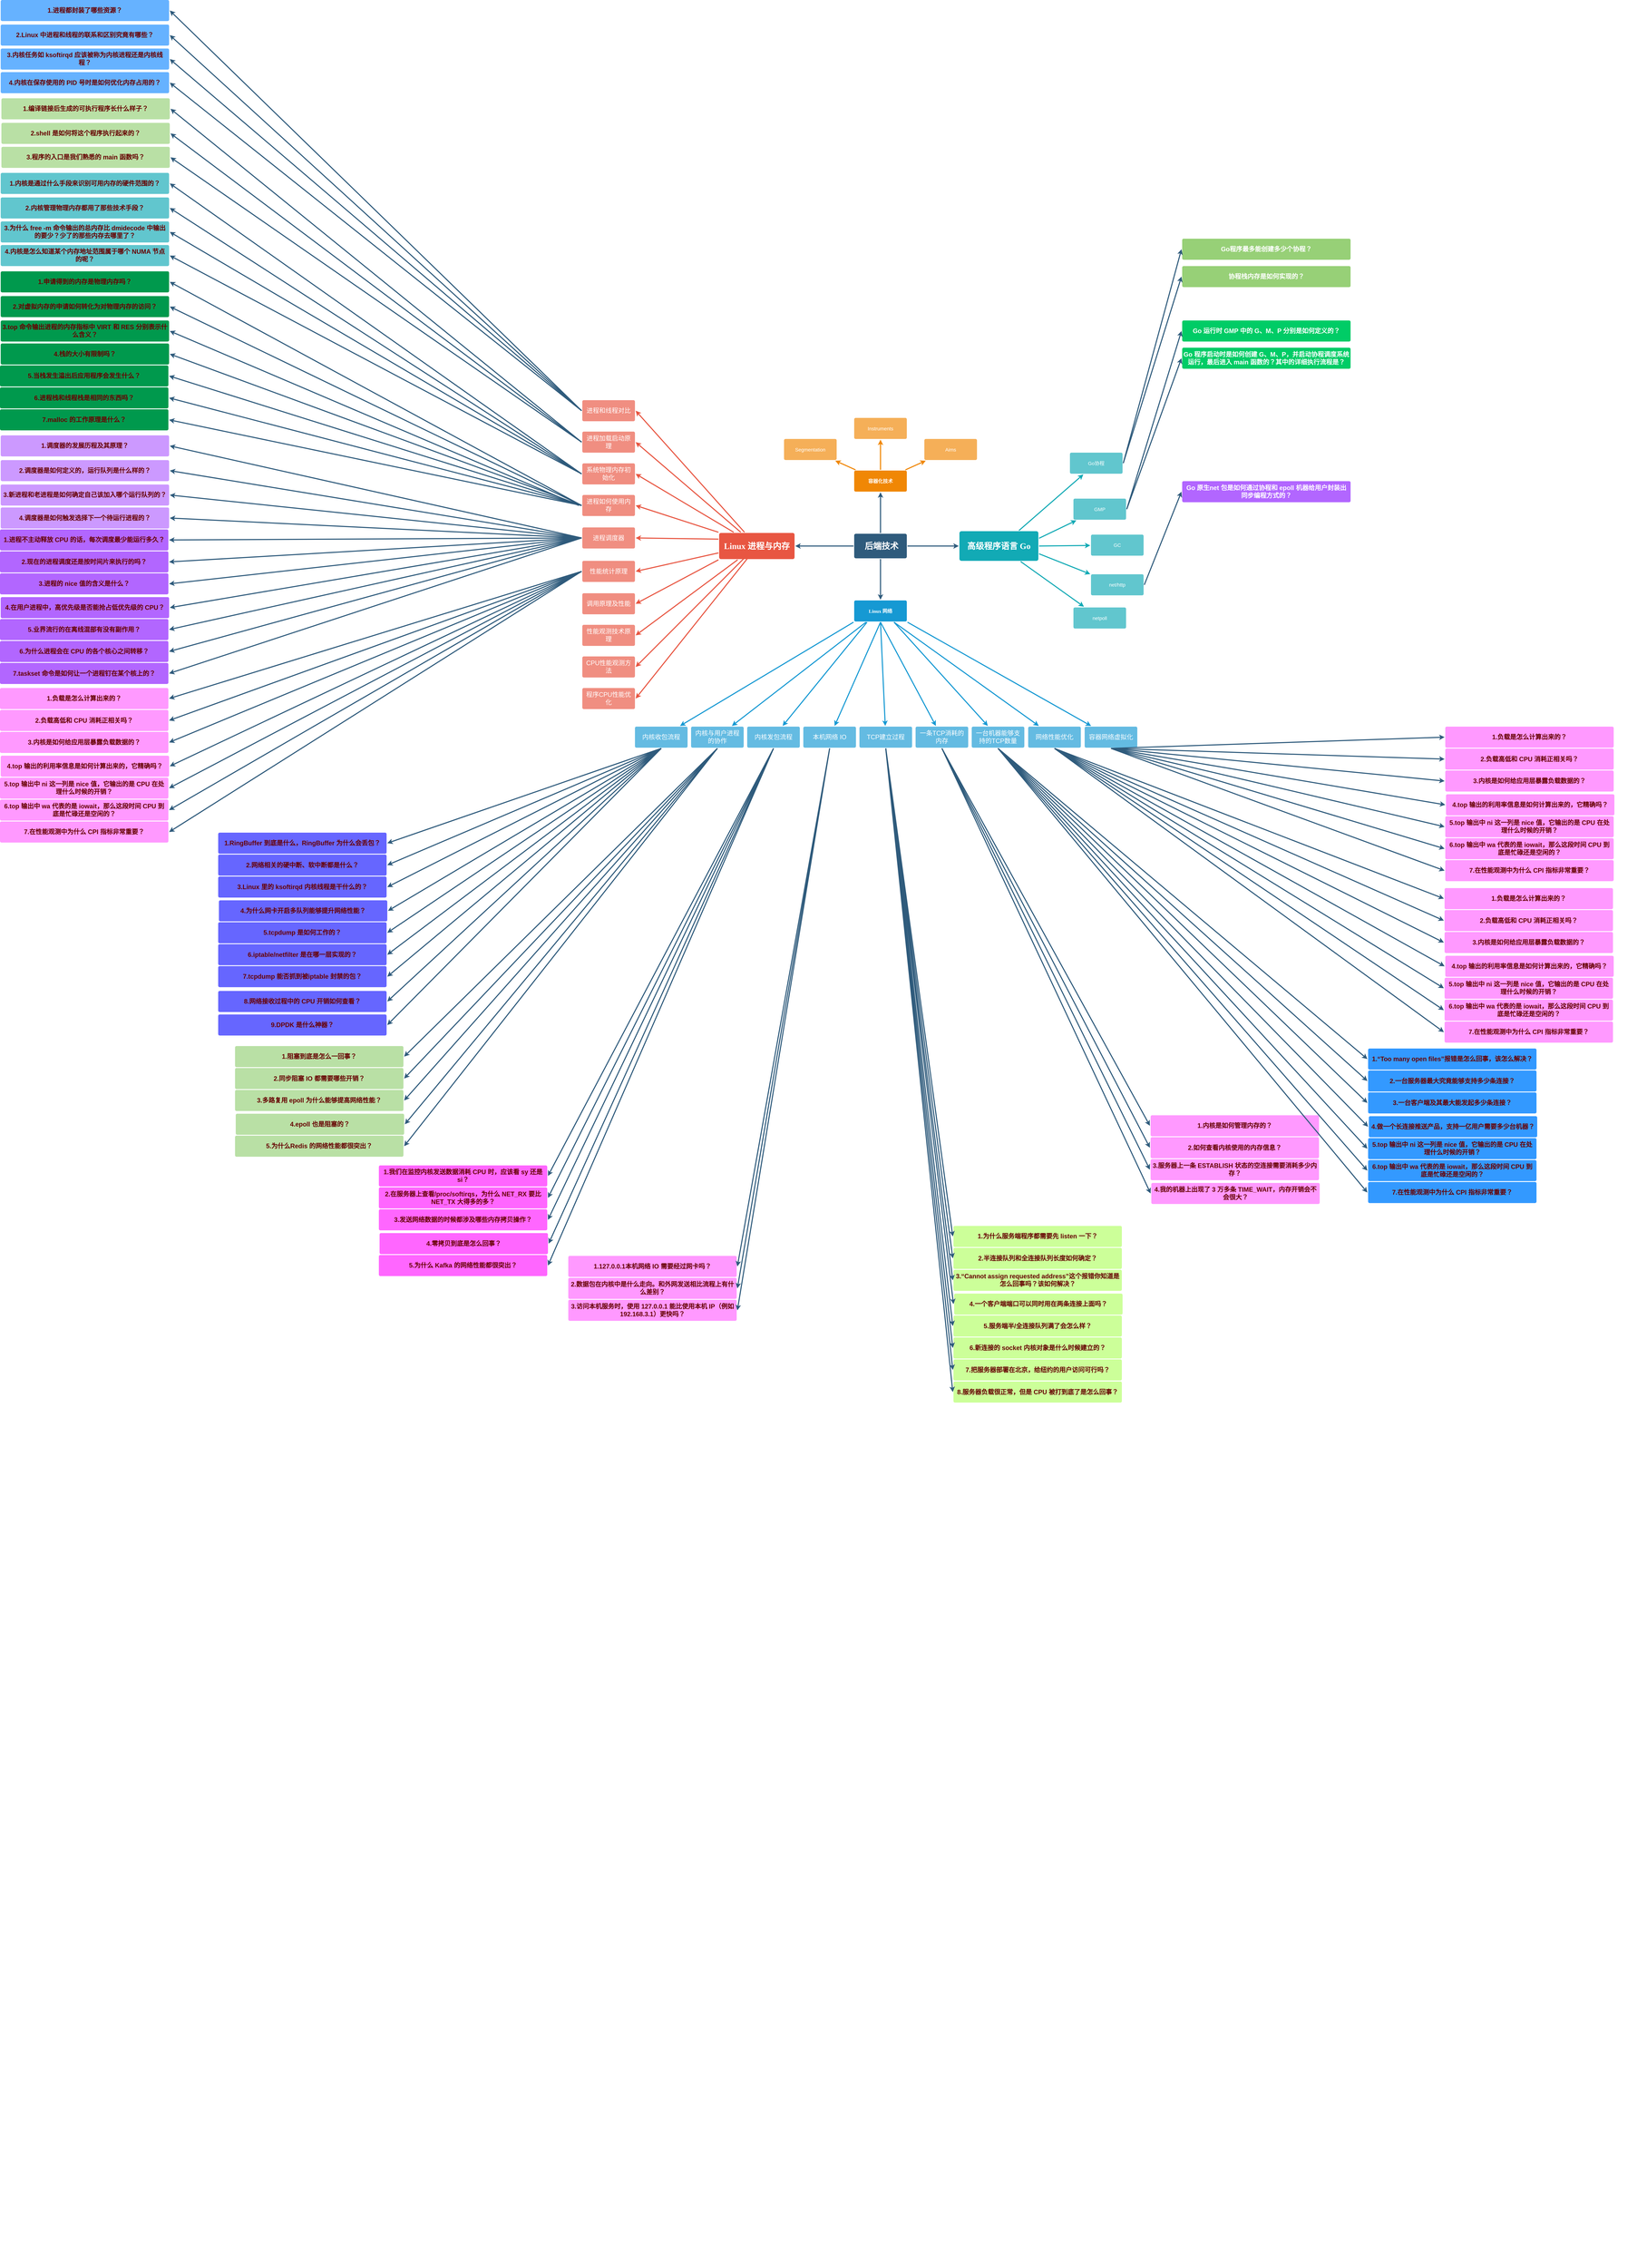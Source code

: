 <mxfile version="26.1.1">
  <diagram id="6a731a19-8d31-9384-78a2-239565b7b9f0" name="Page-1">
    <mxGraphModel dx="4913" dy="2862" grid="1" gridSize="10" guides="1" tooltips="1" connect="1" arrows="1" fold="1" page="1" pageScale="1" pageWidth="1169" pageHeight="827" background="none" math="0" shadow="0">
      <root>
        <mxCell id="0" />
        <mxCell id="1" parent="0" />
        <mxCell id="1745" value="" style="edgeStyle=none;rounded=0;jumpStyle=none;html=1;shadow=0;labelBackgroundColor=none;startArrow=none;startFill=0;endArrow=classic;endFill=1;jettySize=auto;orthogonalLoop=1;strokeColor=#2F5B7C;strokeWidth=3;fontFamily=Helvetica;fontSize=16;fontColor=#23445D;spacing=5;" parent="1" source="1749" target="1764" edge="1">
          <mxGeometry relative="1" as="geometry" />
        </mxCell>
        <mxCell id="1746" value="" style="edgeStyle=none;rounded=0;jumpStyle=none;html=1;shadow=0;labelBackgroundColor=none;startArrow=none;startFill=0;endArrow=classic;endFill=1;jettySize=auto;orthogonalLoop=1;strokeColor=#2F5B7C;strokeWidth=3;fontFamily=Helvetica;fontSize=16;fontColor=#23445D;spacing=5;" parent="1" source="1749" target="1771" edge="1">
          <mxGeometry relative="1" as="geometry" />
        </mxCell>
        <mxCell id="1747" value="" style="edgeStyle=none;rounded=0;jumpStyle=none;html=1;shadow=0;labelBackgroundColor=none;startArrow=none;startFill=0;endArrow=classic;endFill=1;jettySize=auto;orthogonalLoop=1;strokeColor=#2F5B7C;strokeWidth=3;fontFamily=Helvetica;fontSize=16;fontColor=#23445D;spacing=5;" parent="1" source="1749" target="1760" edge="1">
          <mxGeometry relative="1" as="geometry" />
        </mxCell>
        <mxCell id="1748" value="" style="edgeStyle=none;rounded=0;jumpStyle=none;html=1;shadow=0;labelBackgroundColor=none;startArrow=none;startFill=0;endArrow=classic;endFill=1;jettySize=auto;orthogonalLoop=1;strokeColor=#2F5B7C;strokeWidth=3;fontFamily=Helvetica;fontSize=16;fontColor=#23445D;spacing=5;" parent="1" source="1749" target="1753" edge="1">
          <mxGeometry relative="1" as="geometry" />
        </mxCell>
        <mxCell id="1749" value="&lt;span style=&quot;font-family: Tahoma; text-wrap-mode: nowrap;&quot;&gt;&lt;font style=&quot;font-size: 24px;&quot;&gt;&amp;nbsp;后端技术&lt;/font&gt;&lt;/span&gt;" style="rounded=1;whiteSpace=wrap;html=1;shadow=0;labelBackgroundColor=none;strokeColor=none;strokeWidth=3;fillColor=#2F5B7C;fontFamily=Helvetica;fontSize=16;fontColor=#FFFFFF;align=center;fontStyle=1;spacing=5;arcSize=7;perimeterSpacing=2;" parent="1" vertex="1">
          <mxGeometry x="495" y="380.5" width="150" height="70" as="geometry" />
        </mxCell>
        <mxCell id="1750" value="" style="edgeStyle=none;rounded=1;jumpStyle=none;html=1;shadow=0;labelBackgroundColor=none;startArrow=none;startFill=0;jettySize=auto;orthogonalLoop=1;strokeColor=#E85642;strokeWidth=3;fontFamily=Helvetica;fontSize=14;fontColor=#FFFFFF;spacing=5;fontStyle=1;fillColor=#b0e3e6;entryX=1;entryY=0.5;entryDx=0;entryDy=0;" parent="1" source="1753" target="1756" edge="1">
          <mxGeometry relative="1" as="geometry" />
        </mxCell>
        <mxCell id="1751" value="" style="edgeStyle=none;rounded=1;jumpStyle=none;html=1;shadow=0;labelBackgroundColor=none;startArrow=none;startFill=0;jettySize=auto;orthogonalLoop=1;strokeColor=#E85642;strokeWidth=3;fontFamily=Helvetica;fontSize=14;fontColor=#FFFFFF;spacing=5;fontStyle=1;fillColor=#b0e3e6;entryX=1;entryY=0.5;entryDx=0;entryDy=0;" parent="1" source="1753" target="1755" edge="1">
          <mxGeometry relative="1" as="geometry" />
        </mxCell>
        <mxCell id="1752" value="" style="edgeStyle=none;rounded=1;jumpStyle=none;html=1;shadow=0;labelBackgroundColor=none;startArrow=none;startFill=0;jettySize=auto;orthogonalLoop=1;strokeColor=#E85642;strokeWidth=3;fontFamily=Helvetica;fontSize=14;fontColor=#FFFFFF;spacing=5;fontStyle=1;fillColor=#b0e3e6;entryX=1;entryY=0.5;entryDx=0;entryDy=0;" parent="1" source="1753" target="1754" edge="1">
          <mxGeometry relative="1" as="geometry" />
        </mxCell>
        <mxCell id="1753" value="&lt;span style=&quot;font-family: Tahoma; text-wrap-mode: nowrap;&quot;&gt;&lt;font style=&quot;font-size: 24px;&quot;&gt;Linux 进程与内存&lt;/font&gt;&lt;/span&gt;" style="rounded=1;whiteSpace=wrap;html=1;shadow=0;labelBackgroundColor=none;strokeColor=none;strokeWidth=3;fillColor=#e85642;fontFamily=Helvetica;fontSize=14;fontColor=#FFFFFF;align=center;spacing=5;fontStyle=1;arcSize=7;perimeterSpacing=2;" parent="1" vertex="1">
          <mxGeometry x="110" y="378.25" width="215" height="74.5" as="geometry" />
        </mxCell>
        <mxCell id="1754" value="&lt;font style=&quot;font-size: 18px;&quot;&gt;系统物理内存初始化&lt;/font&gt;" style="rounded=1;whiteSpace=wrap;html=1;shadow=0;labelBackgroundColor=none;strokeColor=none;strokeWidth=3;fillColor=#f08e81;fontFamily=Helvetica;fontSize=14;fontColor=#FFFFFF;align=center;spacing=5;fontStyle=0;arcSize=7;perimeterSpacing=2;" parent="1" vertex="1">
          <mxGeometry x="-280" y="180" width="150" height="60" as="geometry" />
        </mxCell>
        <mxCell id="1755" value="&lt;font style=&quot;font-size: 18px;&quot;&gt;进程加载启动原理&lt;/font&gt;" style="rounded=1;whiteSpace=wrap;html=1;shadow=0;labelBackgroundColor=none;strokeColor=none;strokeWidth=3;fillColor=#f08e81;fontFamily=Helvetica;fontSize=14;fontColor=#FFFFFF;align=center;spacing=5;fontStyle=0;arcSize=7;perimeterSpacing=2;" parent="1" vertex="1">
          <mxGeometry x="-280" y="89.5" width="150" height="60" as="geometry" />
        </mxCell>
        <mxCell id="1756" value="&lt;font style=&quot;font-size: 18px;&quot;&gt;进程和线程对比&lt;/font&gt;" style="rounded=1;whiteSpace=wrap;html=1;shadow=0;labelBackgroundColor=none;strokeColor=none;strokeWidth=3;fillColor=#f08e81;fontFamily=Helvetica;fontSize=14;fontColor=#FFFFFF;align=center;spacing=5;fontStyle=0;arcSize=7;perimeterSpacing=2;" parent="1" vertex="1">
          <mxGeometry x="-280" width="150" height="60" as="geometry" />
        </mxCell>
        <mxCell id="1757" value="" style="edgeStyle=none;rounded=0;jumpStyle=none;html=1;shadow=0;labelBackgroundColor=none;startArrow=none;startFill=0;endArrow=classic;endFill=1;jettySize=auto;orthogonalLoop=1;strokeColor=#1699D3;strokeWidth=3;fontFamily=Helvetica;fontSize=14;fontColor=#FFFFFF;spacing=5;exitX=0;exitY=1;exitDx=0;exitDy=0;" parent="1" source="1760" target="1763" edge="1">
          <mxGeometry relative="1" as="geometry" />
        </mxCell>
        <mxCell id="1758" value="" style="edgeStyle=none;rounded=0;jumpStyle=none;html=1;shadow=0;labelBackgroundColor=none;startArrow=none;startFill=0;endArrow=classic;endFill=1;jettySize=auto;orthogonalLoop=1;strokeColor=#1699D3;strokeWidth=3;fontFamily=Helvetica;fontSize=14;fontColor=#FFFFFF;spacing=5;" parent="1" source="1760" target="1762" edge="1">
          <mxGeometry relative="1" as="geometry" />
        </mxCell>
        <mxCell id="1759" value="" style="edgeStyle=none;rounded=0;jumpStyle=none;html=1;shadow=0;labelBackgroundColor=none;startArrow=none;startFill=0;endArrow=classic;endFill=1;jettySize=auto;orthogonalLoop=1;strokeColor=#1699D3;strokeWidth=3;fontFamily=Helvetica;fontSize=14;fontColor=#FFFFFF;spacing=5;exitX=0.25;exitY=1;exitDx=0;exitDy=0;" parent="1" source="1760" target="1761" edge="1">
          <mxGeometry relative="1" as="geometry" />
        </mxCell>
        <mxCell id="1760" value="&lt;span style=&quot;font-family: Tahoma; text-wrap-mode: nowrap;&quot;&gt;Linux 网络&lt;/span&gt;" style="rounded=1;whiteSpace=wrap;html=1;shadow=0;labelBackgroundColor=none;strokeColor=none;strokeWidth=3;fillColor=#1699d3;fontFamily=Helvetica;fontSize=14;fontColor=#FFFFFF;align=center;spacing=5;fontStyle=1;arcSize=7;perimeterSpacing=2;" parent="1" vertex="1">
          <mxGeometry x="495" y="570.5" width="150" height="60" as="geometry" />
        </mxCell>
        <mxCell id="1761" value="&lt;span style=&quot;font-size: 18px;&quot;&gt;内核发包流程&lt;/span&gt;" style="rounded=1;whiteSpace=wrap;html=1;shadow=0;labelBackgroundColor=none;strokeColor=none;strokeWidth=3;fillColor=#64bbe2;fontFamily=Helvetica;fontSize=14;fontColor=#FFFFFF;align=center;spacing=5;arcSize=7;perimeterSpacing=2;" parent="1" vertex="1">
          <mxGeometry x="190" y="930" width="150" height="60" as="geometry" />
        </mxCell>
        <mxCell id="1762" value="&lt;font style=&quot;font-size: 18px;&quot;&gt;内核与用户进程的协作&lt;/font&gt;" style="rounded=1;whiteSpace=wrap;html=1;shadow=0;labelBackgroundColor=none;strokeColor=none;strokeWidth=3;fillColor=#64bbe2;fontFamily=Helvetica;fontSize=14;fontColor=#FFFFFF;align=center;spacing=5;arcSize=7;perimeterSpacing=2;" parent="1" vertex="1">
          <mxGeometry x="30" y="930" width="150" height="60" as="geometry" />
        </mxCell>
        <mxCell id="1763" value="&lt;span style=&quot;font-size: 18px;&quot;&gt;内核收包流程&lt;/span&gt;" style="rounded=1;whiteSpace=wrap;html=1;shadow=0;labelBackgroundColor=none;strokeColor=none;strokeWidth=3;fillColor=#64bbe2;fontFamily=Helvetica;fontSize=14;fontColor=#FFFFFF;align=center;spacing=5;arcSize=7;perimeterSpacing=2;" parent="1" vertex="1">
          <mxGeometry x="-130" y="930" width="150" height="60" as="geometry" />
        </mxCell>
        <mxCell id="1764" value="&lt;span style=&quot;font-family: Tahoma; text-wrap-mode: nowrap;&quot;&gt;容器化技术&lt;/span&gt;" style="rounded=1;whiteSpace=wrap;html=1;shadow=0;labelBackgroundColor=none;strokeColor=none;strokeWidth=3;fillColor=#F08705;fontFamily=Helvetica;fontSize=14;fontColor=#FFFFFF;align=center;spacing=5;fontStyle=1;arcSize=7;perimeterSpacing=2;" parent="1" vertex="1">
          <mxGeometry x="495" y="200.5" width="150" height="60" as="geometry" />
        </mxCell>
        <mxCell id="1765" value="Aims&lt;br&gt;" style="rounded=1;whiteSpace=wrap;html=1;shadow=0;labelBackgroundColor=none;strokeColor=none;strokeWidth=3;fillColor=#f5af58;fontFamily=Helvetica;fontSize=14;fontColor=#FFFFFF;align=center;spacing=5;arcSize=7;perimeterSpacing=2;" parent="1" vertex="1">
          <mxGeometry x="695" y="110.5" width="150" height="60" as="geometry" />
        </mxCell>
        <mxCell id="1766" value="" style="edgeStyle=none;rounded=0;jumpStyle=none;html=1;shadow=0;labelBackgroundColor=none;startArrow=none;startFill=0;endArrow=classic;endFill=1;jettySize=auto;orthogonalLoop=1;strokeColor=#F08705;strokeWidth=3;fontFamily=Helvetica;fontSize=14;fontColor=#FFFFFF;spacing=5;" parent="1" source="1764" target="1765" edge="1">
          <mxGeometry relative="1" as="geometry" />
        </mxCell>
        <mxCell id="1767" value="Instruments" style="rounded=1;whiteSpace=wrap;html=1;shadow=0;labelBackgroundColor=none;strokeColor=none;strokeWidth=3;fillColor=#f5af58;fontFamily=Helvetica;fontSize=14;fontColor=#FFFFFF;align=center;spacing=5;arcSize=7;perimeterSpacing=2;" parent="1" vertex="1">
          <mxGeometry x="495" y="50.5" width="150" height="60" as="geometry" />
        </mxCell>
        <mxCell id="1768" value="" style="edgeStyle=none;rounded=0;jumpStyle=none;html=1;shadow=0;labelBackgroundColor=none;startArrow=none;startFill=0;endArrow=classic;endFill=1;jettySize=auto;orthogonalLoop=1;strokeColor=#F08705;strokeWidth=3;fontFamily=Helvetica;fontSize=14;fontColor=#FFFFFF;spacing=5;" parent="1" source="1764" target="1767" edge="1">
          <mxGeometry relative="1" as="geometry" />
        </mxCell>
        <mxCell id="1769" value="Segmentation" style="rounded=1;whiteSpace=wrap;html=1;shadow=0;labelBackgroundColor=none;strokeColor=none;strokeWidth=3;fillColor=#f5af58;fontFamily=Helvetica;fontSize=14;fontColor=#FFFFFF;align=center;spacing=5;arcSize=7;perimeterSpacing=2;" parent="1" vertex="1">
          <mxGeometry x="295" y="110.5" width="150" height="60" as="geometry" />
        </mxCell>
        <mxCell id="1770" value="" style="edgeStyle=none;rounded=0;jumpStyle=none;html=1;shadow=0;labelBackgroundColor=none;startArrow=none;startFill=0;endArrow=classic;endFill=1;jettySize=auto;orthogonalLoop=1;strokeColor=#F08705;strokeWidth=3;fontFamily=Helvetica;fontSize=14;fontColor=#FFFFFF;spacing=5;" parent="1" source="1764" target="1769" edge="1">
          <mxGeometry relative="1" as="geometry" />
        </mxCell>
        <mxCell id="1771" value="&lt;span style=&quot;font-family: Tahoma; text-wrap-mode: nowrap;&quot;&gt;&lt;font style=&quot;font-size: 24px;&quot;&gt;高级程序语言 Go&lt;/font&gt;&lt;/span&gt;" style="rounded=1;whiteSpace=wrap;html=1;shadow=0;labelBackgroundColor=none;strokeColor=none;strokeWidth=3;fillColor=#12aab5;fontFamily=Helvetica;fontSize=14;fontColor=#FFFFFF;align=center;spacing=5;fontStyle=1;arcSize=7;perimeterSpacing=2;" parent="1" vertex="1">
          <mxGeometry x="795" y="373.25" width="225" height="84.5" as="geometry" />
        </mxCell>
        <mxCell id="1772" value="netpoll" style="rounded=1;whiteSpace=wrap;html=1;shadow=0;labelBackgroundColor=none;strokeColor=none;strokeWidth=3;fillColor=#61c6ce;fontFamily=Helvetica;fontSize=14;fontColor=#FFFFFF;align=center;spacing=5;fontStyle=0;arcSize=7;perimeterSpacing=2;" parent="1" vertex="1">
          <mxGeometry x="1120" y="590.5" width="150" height="60" as="geometry" />
        </mxCell>
        <mxCell id="1773" value="" style="edgeStyle=none;rounded=1;jumpStyle=none;html=1;shadow=0;labelBackgroundColor=none;startArrow=none;startFill=0;jettySize=auto;orthogonalLoop=1;strokeColor=#12AAB5;strokeWidth=3;fontFamily=Helvetica;fontSize=14;fontColor=#FFFFFF;spacing=5;fontStyle=1;fillColor=#b0e3e6;" parent="1" source="1771" target="1772" edge="1">
          <mxGeometry relative="1" as="geometry" />
        </mxCell>
        <mxCell id="1774" value="net/http" style="rounded=1;whiteSpace=wrap;html=1;shadow=0;labelBackgroundColor=none;strokeColor=none;strokeWidth=3;fillColor=#61c6ce;fontFamily=Helvetica;fontSize=14;fontColor=#FFFFFF;align=center;spacing=5;fontStyle=0;arcSize=7;perimeterSpacing=2;" parent="1" vertex="1">
          <mxGeometry x="1170" y="496" width="150" height="60" as="geometry" />
        </mxCell>
        <mxCell id="1775" value="" style="edgeStyle=none;rounded=1;jumpStyle=none;html=1;shadow=0;labelBackgroundColor=none;startArrow=none;startFill=0;jettySize=auto;orthogonalLoop=1;strokeColor=#12AAB5;strokeWidth=3;fontFamily=Helvetica;fontSize=14;fontColor=#FFFFFF;spacing=5;fontStyle=1;fillColor=#b0e3e6;exitX=1;exitY=0.75;exitDx=0;exitDy=0;" parent="1" source="1771" target="1774" edge="1">
          <mxGeometry relative="1" as="geometry">
            <mxPoint x="1122.0" y="494.926" as="sourcePoint" />
          </mxGeometry>
        </mxCell>
        <mxCell id="1776" value="GC" style="rounded=1;whiteSpace=wrap;html=1;shadow=0;labelBackgroundColor=none;strokeColor=none;strokeWidth=3;fillColor=#61c6ce;fontFamily=Helvetica;fontSize=14;fontColor=#FFFFFF;align=center;spacing=5;fontStyle=0;arcSize=7;perimeterSpacing=2;" parent="1" vertex="1">
          <mxGeometry x="1170" y="383" width="150" height="60" as="geometry" />
        </mxCell>
        <mxCell id="1777" value="" style="edgeStyle=none;rounded=1;jumpStyle=none;html=1;shadow=0;labelBackgroundColor=none;startArrow=none;startFill=0;jettySize=auto;orthogonalLoop=1;strokeColor=#12AAB5;strokeWidth=3;fontFamily=Helvetica;fontSize=14;fontColor=#FFFFFF;spacing=5;fontStyle=1;fillColor=#b0e3e6;exitX=1;exitY=0.5;exitDx=0;exitDy=0;" parent="1" source="1771" target="1776" edge="1">
          <mxGeometry relative="1" as="geometry">
            <mxPoint x="1122.0" y="437.074" as="sourcePoint" />
          </mxGeometry>
        </mxCell>
        <mxCell id="1778" value="GMP" style="rounded=1;whiteSpace=wrap;html=1;shadow=0;labelBackgroundColor=none;strokeColor=none;strokeWidth=3;fillColor=#61c6ce;fontFamily=Helvetica;fontSize=14;fontColor=#FFFFFF;align=center;spacing=5;fontStyle=0;arcSize=7;perimeterSpacing=2;" parent="1" vertex="1">
          <mxGeometry x="1120" y="280.5" width="150" height="60" as="geometry" />
        </mxCell>
        <mxCell id="1779" value="" style="edgeStyle=none;rounded=1;jumpStyle=none;html=1;shadow=0;labelBackgroundColor=none;startArrow=none;startFill=0;jettySize=auto;orthogonalLoop=1;strokeColor=#12AAB5;strokeWidth=3;fontFamily=Helvetica;fontSize=14;fontColor=#FFFFFF;spacing=5;fontStyle=1;fillColor=#b0e3e6;exitX=1;exitY=0.25;exitDx=0;exitDy=0;" parent="1" source="1771" target="1778" edge="1">
          <mxGeometry relative="1" as="geometry" />
        </mxCell>
        <mxCell id="ZJ1f1XoCF6sj-RpURzjW-1779" value="&lt;font style=&quot;font-size: 18px;&quot;&gt;进程如何使用内存&lt;/font&gt;" style="rounded=1;whiteSpace=wrap;html=1;shadow=0;labelBackgroundColor=none;strokeColor=none;strokeWidth=3;fillColor=#f08e81;fontFamily=Helvetica;fontSize=14;fontColor=#FFFFFF;align=center;spacing=5;fontStyle=0;arcSize=7;perimeterSpacing=2;" parent="1" vertex="1">
          <mxGeometry x="-280" y="270" width="150" height="60" as="geometry" />
        </mxCell>
        <mxCell id="ZJ1f1XoCF6sj-RpURzjW-1781" value="" style="edgeStyle=none;rounded=1;jumpStyle=none;html=1;shadow=0;labelBackgroundColor=none;startArrow=none;startFill=0;jettySize=auto;orthogonalLoop=1;strokeColor=#E85642;strokeWidth=3;fontFamily=Helvetica;fontSize=14;fontColor=#FFFFFF;spacing=5;fontStyle=1;fillColor=#b0e3e6;entryX=1;entryY=0.5;entryDx=0;entryDy=0;exitX=0;exitY=0;exitDx=0;exitDy=0;" parent="1" source="1753" target="ZJ1f1XoCF6sj-RpURzjW-1779" edge="1">
          <mxGeometry relative="1" as="geometry">
            <mxPoint x="103.0" y="388" as="sourcePoint" />
            <mxPoint x="52" y="386.5" as="targetPoint" />
          </mxGeometry>
        </mxCell>
        <mxCell id="ZJ1f1XoCF6sj-RpURzjW-1782" value="&lt;font style=&quot;font-size: 18px;&quot;&gt;进程调度器&lt;/font&gt;" style="rounded=1;whiteSpace=wrap;html=1;shadow=0;labelBackgroundColor=none;strokeColor=none;strokeWidth=3;fillColor=#f08e81;fontFamily=Helvetica;fontSize=14;fontColor=#FFFFFF;align=center;spacing=5;fontStyle=0;arcSize=7;perimeterSpacing=2;" parent="1" vertex="1">
          <mxGeometry x="-280" y="362.5" width="150" height="60" as="geometry" />
        </mxCell>
        <mxCell id="ZJ1f1XoCF6sj-RpURzjW-1783" value="" style="edgeStyle=none;rounded=1;jumpStyle=none;html=1;shadow=0;labelBackgroundColor=none;startArrow=none;startFill=0;jettySize=auto;orthogonalLoop=1;strokeColor=#E85642;strokeWidth=3;fontFamily=Helvetica;fontSize=14;fontColor=#FFFFFF;spacing=5;fontStyle=1;fillColor=#b0e3e6;entryX=1;entryY=0.5;entryDx=0;entryDy=0;exitX=0;exitY=0.25;exitDx=0;exitDy=0;" parent="1" source="1753" target="ZJ1f1XoCF6sj-RpURzjW-1782" edge="1">
          <mxGeometry relative="1" as="geometry">
            <mxPoint x="103.0" y="407.625" as="sourcePoint" />
            <mxPoint x="52" y="483.5" as="targetPoint" />
          </mxGeometry>
        </mxCell>
        <mxCell id="ZJ1f1XoCF6sj-RpURzjW-1784" value="&lt;font style=&quot;font-size: 18px;&quot;&gt;性能统计原理&lt;/font&gt;" style="rounded=1;whiteSpace=wrap;html=1;shadow=0;labelBackgroundColor=none;strokeColor=none;strokeWidth=3;fillColor=#f08e81;fontFamily=Helvetica;fontSize=14;fontColor=#FFFFFF;align=center;spacing=5;fontStyle=0;arcSize=7;perimeterSpacing=2;" parent="1" vertex="1">
          <mxGeometry x="-280" y="457.75" width="150" height="60" as="geometry" />
        </mxCell>
        <mxCell id="ZJ1f1XoCF6sj-RpURzjW-1785" value="" style="edgeStyle=none;rounded=1;jumpStyle=none;html=1;shadow=0;labelBackgroundColor=none;startArrow=none;startFill=0;jettySize=auto;orthogonalLoop=1;strokeColor=#E85642;strokeWidth=3;fontFamily=Helvetica;fontSize=14;fontColor=#FFFFFF;spacing=5;fontStyle=1;fillColor=#b0e3e6;entryX=1;entryY=0.5;entryDx=0;entryDy=0;exitX=0;exitY=0.75;exitDx=0;exitDy=0;" parent="1" source="1753" target="ZJ1f1XoCF6sj-RpURzjW-1784" edge="1">
          <mxGeometry relative="1" as="geometry">
            <mxPoint x="103.0" y="446.875" as="sourcePoint" />
            <mxPoint x="52" y="573" as="targetPoint" />
          </mxGeometry>
        </mxCell>
        <mxCell id="ZJ1f1XoCF6sj-RpURzjW-1786" value="&lt;font style=&quot;font-size: 18px;&quot;&gt;调用原理及性能&lt;/font&gt;" style="rounded=1;whiteSpace=wrap;html=1;shadow=0;labelBackgroundColor=none;strokeColor=none;strokeWidth=3;fillColor=#f08e81;fontFamily=Helvetica;fontSize=14;fontColor=#FFFFFF;align=center;spacing=5;fontStyle=0;arcSize=7;perimeterSpacing=2;" parent="1" vertex="1">
          <mxGeometry x="-280" y="550" width="150" height="60" as="geometry" />
        </mxCell>
        <mxCell id="ZJ1f1XoCF6sj-RpURzjW-1787" value="" style="edgeStyle=none;rounded=1;jumpStyle=none;html=1;shadow=0;labelBackgroundColor=none;startArrow=none;startFill=0;jettySize=auto;orthogonalLoop=1;strokeColor=#E85642;strokeWidth=3;fontFamily=Helvetica;fontSize=14;fontColor=#FFFFFF;spacing=5;fontStyle=1;fillColor=#b0e3e6;entryX=1;entryY=0.5;entryDx=0;entryDy=0;exitX=0;exitY=1;exitDx=0;exitDy=0;" parent="1" source="1753" target="ZJ1f1XoCF6sj-RpURzjW-1786" edge="1">
          <mxGeometry relative="1" as="geometry">
            <mxPoint x="213" y="692.5" as="sourcePoint" />
            <mxPoint x="162" y="653.5" as="targetPoint" />
          </mxGeometry>
        </mxCell>
        <mxCell id="ZJ1f1XoCF6sj-RpURzjW-1788" value="&lt;font style=&quot;font-size: 18px;&quot;&gt;性能观测技术原理&lt;/font&gt;" style="rounded=1;whiteSpace=wrap;html=1;shadow=0;labelBackgroundColor=none;strokeColor=none;strokeWidth=3;fillColor=#f08e81;fontFamily=Helvetica;fontSize=14;fontColor=#FFFFFF;align=center;spacing=5;fontStyle=0;arcSize=7;perimeterSpacing=2;" parent="1" vertex="1">
          <mxGeometry x="-280" y="640" width="150" height="60" as="geometry" />
        </mxCell>
        <mxCell id="ZJ1f1XoCF6sj-RpURzjW-1789" value="" style="edgeStyle=none;rounded=1;jumpStyle=none;html=1;shadow=0;labelBackgroundColor=none;startArrow=none;startFill=0;jettySize=auto;orthogonalLoop=1;strokeColor=#E85642;strokeWidth=3;fontFamily=Helvetica;fontSize=14;fontColor=#FFFFFF;spacing=5;fontStyle=1;fillColor=#b0e3e6;entryX=1;entryY=0.5;entryDx=0;entryDy=0;exitX=0.25;exitY=1;exitDx=0;exitDy=0;" parent="1" source="1753" target="ZJ1f1XoCF6sj-RpURzjW-1788" edge="1">
          <mxGeometry relative="1" as="geometry">
            <mxPoint x="213" y="779" as="sourcePoint" />
            <mxPoint x="162" y="740" as="targetPoint" />
          </mxGeometry>
        </mxCell>
        <mxCell id="ZJ1f1XoCF6sj-RpURzjW-1790" value="&lt;font style=&quot;font-size: 18px;&quot;&gt;CPU性能观测方法&lt;/font&gt;" style="rounded=1;whiteSpace=wrap;html=1;shadow=0;labelBackgroundColor=none;strokeColor=none;strokeWidth=3;fillColor=#f08e81;fontFamily=Helvetica;fontSize=14;fontColor=#FFFFFF;align=center;spacing=5;fontStyle=0;arcSize=7;perimeterSpacing=2;" parent="1" vertex="1">
          <mxGeometry x="-280" y="730" width="150" height="60" as="geometry" />
        </mxCell>
        <mxCell id="ZJ1f1XoCF6sj-RpURzjW-1791" value="" style="edgeStyle=none;rounded=1;jumpStyle=none;html=1;shadow=0;labelBackgroundColor=none;startArrow=none;startFill=0;jettySize=auto;orthogonalLoop=1;strokeColor=#E85642;strokeWidth=3;fontFamily=Helvetica;fontSize=14;fontColor=#FFFFFF;spacing=5;fontStyle=1;fillColor=#b0e3e6;entryX=1;entryY=0.5;entryDx=0;entryDy=0;exitX=0.331;exitY=0.953;exitDx=0;exitDy=0;exitPerimeter=0;" parent="1" source="1753" target="ZJ1f1XoCF6sj-RpURzjW-1790" edge="1">
          <mxGeometry relative="1" as="geometry">
            <mxPoint x="252" y="540" as="sourcePoint" />
            <mxPoint x="162" y="832" as="targetPoint" />
          </mxGeometry>
        </mxCell>
        <mxCell id="ZJ1f1XoCF6sj-RpURzjW-1792" value="&lt;font style=&quot;font-size: 18px;&quot;&gt;程序CPU性能优化&lt;/font&gt;" style="rounded=1;whiteSpace=wrap;html=1;shadow=0;labelBackgroundColor=none;strokeColor=none;strokeWidth=3;fillColor=#f08e81;fontFamily=Helvetica;fontSize=14;fontColor=#FFFFFF;align=center;spacing=5;fontStyle=0;arcSize=7;perimeterSpacing=2;" parent="1" vertex="1">
          <mxGeometry x="-280" y="820" width="150" height="60" as="geometry" />
        </mxCell>
        <mxCell id="ZJ1f1XoCF6sj-RpURzjW-1793" value="" style="edgeStyle=none;rounded=1;jumpStyle=none;html=1;shadow=0;labelBackgroundColor=none;startArrow=none;startFill=0;jettySize=auto;orthogonalLoop=1;strokeColor=#E85642;strokeWidth=3;fontFamily=Helvetica;fontSize=14;fontColor=#FFFFFF;spacing=5;fontStyle=1;fillColor=#b0e3e6;entryX=1;entryY=0.5;entryDx=0;entryDy=0;exitX=0.377;exitY=0.953;exitDx=0;exitDy=0;exitPerimeter=0;" parent="1" source="1753" target="ZJ1f1XoCF6sj-RpURzjW-1792" edge="1">
          <mxGeometry relative="1" as="geometry">
            <mxPoint x="252" y="630.5" as="sourcePoint" />
            <mxPoint x="162" y="922.5" as="targetPoint" />
          </mxGeometry>
        </mxCell>
        <mxCell id="ZJ1f1XoCF6sj-RpURzjW-1794" value="Go协程" style="rounded=1;whiteSpace=wrap;html=1;shadow=0;labelBackgroundColor=none;strokeColor=none;strokeWidth=3;fillColor=#61c6ce;fontFamily=Helvetica;fontSize=14;fontColor=#FFFFFF;align=center;spacing=5;fontStyle=0;arcSize=7;perimeterSpacing=2;" parent="1" vertex="1">
          <mxGeometry x="1110" y="149.5" width="150" height="60" as="geometry" />
        </mxCell>
        <mxCell id="ZJ1f1XoCF6sj-RpURzjW-1795" value="" style="edgeStyle=none;rounded=1;jumpStyle=none;html=1;shadow=0;labelBackgroundColor=none;startArrow=none;startFill=0;jettySize=auto;orthogonalLoop=1;strokeColor=#12AAB5;strokeWidth=3;fontFamily=Helvetica;fontSize=14;fontColor=#FFFFFF;spacing=5;fontStyle=1;fillColor=#b0e3e6;exitX=0.75;exitY=0;exitDx=0;exitDy=0;" parent="1" source="1771" target="ZJ1f1XoCF6sj-RpURzjW-1794" edge="1">
          <mxGeometry relative="1" as="geometry">
            <mxPoint x="933" y="270.25" as="sourcePoint" />
          </mxGeometry>
        </mxCell>
        <mxCell id="ILHmAHJswd_FLpNGtU3H-1780" value="" style="edgeStyle=none;rounded=0;jumpStyle=none;html=1;shadow=0;labelBackgroundColor=none;startArrow=none;startFill=0;endArrow=classic;endFill=1;jettySize=auto;orthogonalLoop=1;strokeColor=#1699D3;strokeWidth=3;fontFamily=Helvetica;fontSize=14;fontColor=#FFFFFF;spacing=5;exitX=0.5;exitY=1;exitDx=0;exitDy=0;" parent="1" source="1760" target="ILHmAHJswd_FLpNGtU3H-1781" edge="1">
          <mxGeometry relative="1" as="geometry">
            <mxPoint x="719" y="633" as="sourcePoint" />
          </mxGeometry>
        </mxCell>
        <mxCell id="ILHmAHJswd_FLpNGtU3H-1781" value="&lt;font style=&quot;font-size: 18px;&quot;&gt;本机网络 IO&lt;/font&gt;" style="rounded=1;whiteSpace=wrap;html=1;shadow=0;labelBackgroundColor=none;strokeColor=none;strokeWidth=3;fillColor=#64bbe2;fontFamily=Helvetica;fontSize=14;fontColor=#FFFFFF;align=center;spacing=5;arcSize=7;perimeterSpacing=2;" parent="1" vertex="1">
          <mxGeometry x="350" y="930" width="150" height="60" as="geometry" />
        </mxCell>
        <mxCell id="ILHmAHJswd_FLpNGtU3H-1782" value="" style="edgeStyle=none;rounded=0;jumpStyle=none;html=1;shadow=0;labelBackgroundColor=none;startArrow=none;startFill=0;endArrow=classic;endFill=1;jettySize=auto;orthogonalLoop=1;strokeColor=#1699D3;strokeWidth=3;fontFamily=Helvetica;fontSize=14;fontColor=#FFFFFF;spacing=5;exitX=0.5;exitY=1;exitDx=0;exitDy=0;" parent="1" source="1760" target="ILHmAHJswd_FLpNGtU3H-1783" edge="1">
          <mxGeometry relative="1" as="geometry">
            <mxPoint x="869" y="633" as="sourcePoint" />
          </mxGeometry>
        </mxCell>
        <mxCell id="ILHmAHJswd_FLpNGtU3H-1783" value="&lt;font style=&quot;font-size: 18px;&quot;&gt;TCP建立过程&lt;/font&gt;" style="rounded=1;whiteSpace=wrap;html=1;shadow=0;labelBackgroundColor=none;strokeColor=none;strokeWidth=3;fillColor=#64bbe2;fontFamily=Helvetica;fontSize=14;fontColor=#FFFFFF;align=center;spacing=5;arcSize=7;perimeterSpacing=2;" parent="1" vertex="1">
          <mxGeometry x="510" y="930" width="150" height="60" as="geometry" />
        </mxCell>
        <mxCell id="ILHmAHJswd_FLpNGtU3H-1784" value="" style="edgeStyle=none;rounded=0;jumpStyle=none;html=1;shadow=0;labelBackgroundColor=none;startArrow=none;startFill=0;endArrow=classic;endFill=1;jettySize=auto;orthogonalLoop=1;strokeColor=#1699D3;strokeWidth=3;fontFamily=Helvetica;fontSize=14;fontColor=#FFFFFF;spacing=5;exitX=0.5;exitY=1;exitDx=0;exitDy=0;" parent="1" source="1760" target="ILHmAHJswd_FLpNGtU3H-1785" edge="1">
          <mxGeometry relative="1" as="geometry">
            <mxPoint x="1029" y="633" as="sourcePoint" />
          </mxGeometry>
        </mxCell>
        <mxCell id="ILHmAHJswd_FLpNGtU3H-1785" value="&lt;font style=&quot;font-size: 18px;&quot;&gt;一条TCP消耗的内存&lt;/font&gt;" style="rounded=1;whiteSpace=wrap;html=1;shadow=0;labelBackgroundColor=none;strokeColor=none;strokeWidth=3;fillColor=#64bbe2;fontFamily=Helvetica;fontSize=14;fontColor=#FFFFFF;align=center;spacing=5;arcSize=7;perimeterSpacing=2;" parent="1" vertex="1">
          <mxGeometry x="670" y="930" width="150" height="60" as="geometry" />
        </mxCell>
        <mxCell id="ILHmAHJswd_FLpNGtU3H-1786" value="" style="edgeStyle=none;rounded=0;jumpStyle=none;html=1;shadow=0;labelBackgroundColor=none;startArrow=none;startFill=0;endArrow=classic;endFill=1;jettySize=auto;orthogonalLoop=1;strokeColor=#1699D3;strokeWidth=3;fontFamily=Helvetica;fontSize=14;fontColor=#FFFFFF;spacing=5;exitX=0.75;exitY=1;exitDx=0;exitDy=0;" parent="1" source="1760" target="ILHmAHJswd_FLpNGtU3H-1787" edge="1">
          <mxGeometry relative="1" as="geometry">
            <mxPoint x="1189" y="633" as="sourcePoint" />
          </mxGeometry>
        </mxCell>
        <mxCell id="ILHmAHJswd_FLpNGtU3H-1787" value="&lt;font style=&quot;font-size: 18px;&quot;&gt;一台机器能够支持的TCP数量&lt;/font&gt;" style="rounded=1;whiteSpace=wrap;html=1;shadow=0;labelBackgroundColor=none;strokeColor=none;strokeWidth=3;fillColor=#64bbe2;fontFamily=Helvetica;fontSize=14;fontColor=#FFFFFF;align=center;spacing=5;arcSize=7;perimeterSpacing=2;" parent="1" vertex="1">
          <mxGeometry x="830" y="930" width="150" height="60" as="geometry" />
        </mxCell>
        <mxCell id="ILHmAHJswd_FLpNGtU3H-1788" value="" style="edgeStyle=none;rounded=0;jumpStyle=none;html=1;shadow=0;labelBackgroundColor=none;startArrow=none;startFill=0;endArrow=classic;endFill=1;jettySize=auto;orthogonalLoop=1;strokeColor=#1699D3;strokeWidth=3;fontFamily=Helvetica;fontSize=14;fontColor=#FFFFFF;spacing=5;exitX=0.75;exitY=1;exitDx=0;exitDy=0;" parent="1" source="1760" target="ILHmAHJswd_FLpNGtU3H-1789" edge="1">
          <mxGeometry relative="1" as="geometry">
            <mxPoint x="770" y="633" as="sourcePoint" />
          </mxGeometry>
        </mxCell>
        <mxCell id="ILHmAHJswd_FLpNGtU3H-1789" value="&lt;font style=&quot;font-size: 18px;&quot;&gt;网络性能优化&lt;/font&gt;" style="rounded=1;whiteSpace=wrap;html=1;shadow=0;labelBackgroundColor=none;strokeColor=none;strokeWidth=3;fillColor=#64bbe2;fontFamily=Helvetica;fontSize=14;fontColor=#FFFFFF;align=center;spacing=5;arcSize=7;perimeterSpacing=2;" parent="1" vertex="1">
          <mxGeometry x="991" y="930" width="150" height="60" as="geometry" />
        </mxCell>
        <mxCell id="ILHmAHJswd_FLpNGtU3H-1790" value="" style="edgeStyle=none;rounded=0;jumpStyle=none;html=1;shadow=0;labelBackgroundColor=none;startArrow=none;startFill=0;endArrow=classic;endFill=1;jettySize=auto;orthogonalLoop=1;strokeColor=#1699D3;strokeWidth=3;fontFamily=Helvetica;fontSize=14;fontColor=#FFFFFF;spacing=5;exitX=1;exitY=1;exitDx=0;exitDy=0;" parent="1" source="1760" target="ILHmAHJswd_FLpNGtU3H-1791" edge="1">
          <mxGeometry relative="1" as="geometry">
            <mxPoint x="-510" y="709.5" as="sourcePoint" />
          </mxGeometry>
        </mxCell>
        <mxCell id="ILHmAHJswd_FLpNGtU3H-1791" value="&lt;font style=&quot;font-size: 18px;&quot;&gt;容器网络虚拟化&lt;/font&gt;" style="rounded=1;whiteSpace=wrap;html=1;shadow=0;labelBackgroundColor=none;strokeColor=none;strokeWidth=3;fillColor=#64bbe2;fontFamily=Helvetica;fontSize=14;fontColor=#FFFFFF;align=center;spacing=5;arcSize=7;perimeterSpacing=2;" parent="1" vertex="1">
          <mxGeometry x="1152" y="930" width="150" height="60" as="geometry" />
        </mxCell>
        <mxCell id="ILHmAHJswd_FLpNGtU3H-1793" value="&lt;font color=&quot;#660000&quot; style=&quot;font-size: 18px;&quot;&gt;&lt;b style=&quot;&quot;&gt;1.内核是通过什么手段来识别可用内存的硬件范围的？&lt;/b&gt;&lt;/font&gt;" style="rounded=1;whiteSpace=wrap;html=1;shadow=0;labelBackgroundColor=none;strokeColor=none;strokeWidth=3;fillColor=#61c6ce;fontFamily=Helvetica;fontSize=14;fontColor=#FFFFFF;align=center;spacing=5;fontStyle=0;arcSize=7;perimeterSpacing=2;" parent="1" vertex="1">
          <mxGeometry x="-1938" y="-647.5" width="480" height="60" as="geometry" />
        </mxCell>
        <mxCell id="ILHmAHJswd_FLpNGtU3H-1794" value="&lt;span style=&quot;font-size: 18px;&quot;&gt;&lt;font style=&quot;&quot; color=&quot;#660000&quot;&gt;&lt;b&gt;2.内核管理物理内存都用了那些技术手段？&lt;/b&gt;&lt;/font&gt;&lt;/span&gt;" style="rounded=1;whiteSpace=wrap;html=1;shadow=0;labelBackgroundColor=none;strokeColor=none;strokeWidth=3;fillColor=#61c6ce;fontFamily=Helvetica;fontSize=14;fontColor=#FFFFFF;align=center;spacing=5;fontStyle=0;arcSize=7;perimeterSpacing=2;" parent="1" vertex="1">
          <mxGeometry x="-1938" y="-577.5" width="480" height="60" as="geometry" />
        </mxCell>
        <mxCell id="ILHmAHJswd_FLpNGtU3H-1795" value="&lt;font color=&quot;#660000&quot; style=&quot;font-size: 18px;&quot;&gt;&lt;b&gt;3.为什么 free -m 命令输出的总内存比 dmidecode 中输出的要少？少了的那些内存去哪里了？&lt;/b&gt;&lt;/font&gt;" style="rounded=1;whiteSpace=wrap;html=1;shadow=0;labelBackgroundColor=none;strokeColor=none;strokeWidth=3;fillColor=#61c6ce;fontFamily=Helvetica;fontSize=14;fontColor=#FFFFFF;align=center;spacing=5;fontStyle=0;arcSize=7;perimeterSpacing=2;" parent="1" vertex="1">
          <mxGeometry x="-1938" y="-509.25" width="480" height="60" as="geometry" />
        </mxCell>
        <mxCell id="ILHmAHJswd_FLpNGtU3H-1796" value="&lt;font color=&quot;#660000&quot;&gt;&lt;span style=&quot;font-size: 18px;&quot;&gt;&lt;b&gt;4.内核是怎么知道某个内存地址范围属于哪个 NUMA 节点的呢？&lt;/b&gt;&lt;/span&gt;&lt;/font&gt;" style="rounded=1;whiteSpace=wrap;html=1;shadow=0;labelBackgroundColor=none;strokeColor=none;strokeWidth=3;fillColor=#61c6ce;fontFamily=Helvetica;fontSize=14;fontColor=#FFFFFF;align=center;spacing=5;fontStyle=0;arcSize=7;perimeterSpacing=2;" parent="1" vertex="1">
          <mxGeometry x="-1938" y="-442" width="480" height="60" as="geometry" />
        </mxCell>
        <mxCell id="ILHmAHJswd_FLpNGtU3H-1797" value="" style="edgeStyle=none;rounded=0;jumpStyle=none;html=1;shadow=0;labelBackgroundColor=none;startArrow=none;startFill=0;endArrow=classic;endFill=1;jettySize=auto;orthogonalLoop=1;strokeColor=#2F5B7C;strokeWidth=3;fontFamily=Helvetica;fontSize=16;fontColor=#23445D;spacing=5;exitX=0;exitY=0.5;exitDx=0;exitDy=0;entryX=1;entryY=0.5;entryDx=0;entryDy=0;" parent="1" source="1754" target="ILHmAHJswd_FLpNGtU3H-1793" edge="1">
          <mxGeometry relative="1" as="geometry">
            <mxPoint x="-354" y="216.5" as="sourcePoint" />
            <mxPoint x="-520" y="215.5" as="targetPoint" />
          </mxGeometry>
        </mxCell>
        <mxCell id="ILHmAHJswd_FLpNGtU3H-1798" value="" style="edgeStyle=none;rounded=0;jumpStyle=none;html=1;shadow=0;labelBackgroundColor=none;startArrow=none;startFill=0;endArrow=classic;endFill=1;jettySize=auto;orthogonalLoop=1;strokeColor=#2F5B7C;strokeWidth=3;fontFamily=Helvetica;fontSize=16;fontColor=#23445D;spacing=5;exitX=0;exitY=0.5;exitDx=0;exitDy=0;entryX=1;entryY=0.5;entryDx=0;entryDy=0;" parent="1" source="1754" target="ILHmAHJswd_FLpNGtU3H-1795" edge="1">
          <mxGeometry relative="1" as="geometry">
            <mxPoint x="-394" y="215.5" as="sourcePoint" />
            <mxPoint x="-750" y="112.5" as="targetPoint" />
          </mxGeometry>
        </mxCell>
        <mxCell id="ILHmAHJswd_FLpNGtU3H-1799" value="" style="edgeStyle=none;rounded=0;jumpStyle=none;html=1;shadow=0;labelBackgroundColor=none;startArrow=none;startFill=0;endArrow=classic;endFill=1;jettySize=auto;orthogonalLoop=1;strokeColor=#2F5B7C;strokeWidth=3;fontFamily=Helvetica;fontSize=16;fontColor=#23445D;spacing=5;exitX=0;exitY=0.5;exitDx=0;exitDy=0;entryX=1;entryY=0.5;entryDx=0;entryDy=0;" parent="1" source="1754" target="ILHmAHJswd_FLpNGtU3H-1794" edge="1">
          <mxGeometry relative="1" as="geometry">
            <mxPoint x="-262" y="230" as="sourcePoint" />
            <mxPoint x="-618" y="127" as="targetPoint" />
          </mxGeometry>
        </mxCell>
        <mxCell id="ILHmAHJswd_FLpNGtU3H-1800" value="" style="edgeStyle=none;rounded=0;jumpStyle=none;html=1;shadow=0;labelBackgroundColor=none;startArrow=none;startFill=0;endArrow=classic;endFill=1;jettySize=auto;orthogonalLoop=1;strokeColor=#2F5B7C;strokeWidth=3;fontFamily=Helvetica;fontSize=16;fontColor=#23445D;spacing=5;exitX=0;exitY=0.5;exitDx=0;exitDy=0;entryX=1;entryY=0.5;entryDx=0;entryDy=0;" parent="1" source="1754" target="ILHmAHJswd_FLpNGtU3H-1796" edge="1">
          <mxGeometry relative="1" as="geometry">
            <mxPoint x="-280" y="450.5" as="sourcePoint" />
            <mxPoint x="-636" y="347.5" as="targetPoint" />
          </mxGeometry>
        </mxCell>
        <mxCell id="2nbvDEHNfWG4uodzMMP5-1786" value="&lt;font color=&quot;#660000&quot;&gt;&lt;span style=&quot;font-size: 18px;&quot;&gt;&lt;b&gt;1.申请得到的内存是物理内存吗？&lt;/b&gt;&lt;/span&gt;&lt;/font&gt;" style="rounded=1;whiteSpace=wrap;html=1;shadow=0;labelBackgroundColor=none;strokeColor=none;strokeWidth=3;fillColor=#00994D;fontFamily=Helvetica;fontSize=14;fontColor=#FFFFFF;align=center;spacing=5;fontStyle=0;arcSize=7;perimeterSpacing=2;" parent="1" vertex="1">
          <mxGeometry x="-1938" y="-367" width="480" height="60" as="geometry" />
        </mxCell>
        <mxCell id="2nbvDEHNfWG4uodzMMP5-1787" value="&lt;span style=&quot;font-size: 18px;&quot;&gt;&lt;font style=&quot;&quot; color=&quot;#660000&quot;&gt;&lt;b&gt;2.对虚拟内存的申请如何转化为对物理内存的访问？&lt;/b&gt;&lt;/font&gt;&lt;/span&gt;" style="rounded=1;whiteSpace=wrap;html=1;shadow=0;labelBackgroundColor=none;strokeColor=none;strokeWidth=3;fillColor=#00994D;fontFamily=Helvetica;fontSize=14;fontColor=#FFFFFF;align=center;spacing=5;fontStyle=0;arcSize=7;perimeterSpacing=2;" parent="1" vertex="1">
          <mxGeometry x="-1938" y="-296.5" width="480" height="60" as="geometry" />
        </mxCell>
        <mxCell id="2nbvDEHNfWG4uodzMMP5-1788" value="&lt;font color=&quot;#660000&quot; style=&quot;font-size: 18px;&quot;&gt;&lt;b&gt;3.top 命令输出进程的内存指标中 VIRT 和 RES 分别表示什么含义？&lt;/b&gt;&lt;/font&gt;" style="rounded=1;whiteSpace=wrap;html=1;shadow=0;labelBackgroundColor=none;strokeColor=none;strokeWidth=3;fillColor=#00994D;fontFamily=Helvetica;fontSize=14;fontColor=#FFFFFF;align=center;spacing=5;fontStyle=0;arcSize=7;perimeterSpacing=2;" parent="1" vertex="1">
          <mxGeometry x="-1938" y="-227" width="480" height="60" as="geometry" />
        </mxCell>
        <mxCell id="2nbvDEHNfWG4uodzMMP5-1789" value="&lt;font color=&quot;#660000&quot;&gt;&lt;span style=&quot;font-size: 18px;&quot;&gt;&lt;b&gt;4.栈的大小有限制吗？&lt;/b&gt;&lt;/span&gt;&lt;/font&gt;" style="rounded=1;whiteSpace=wrap;html=1;shadow=0;labelBackgroundColor=none;strokeColor=none;strokeWidth=3;fillColor=#00994D;fontFamily=Helvetica;fontSize=14;fontColor=#FFFFFF;align=center;spacing=5;fontStyle=0;arcSize=7;perimeterSpacing=2;" parent="1" vertex="1">
          <mxGeometry x="-1938" y="-161.5" width="480" height="60" as="geometry" />
        </mxCell>
        <mxCell id="2nbvDEHNfWG4uodzMMP5-1790" value="" style="edgeStyle=none;rounded=0;jumpStyle=none;html=1;shadow=0;labelBackgroundColor=none;startArrow=none;startFill=0;endArrow=classic;endFill=1;jettySize=auto;orthogonalLoop=1;strokeColor=#2F5B7C;strokeWidth=3;fontFamily=Helvetica;fontSize=16;fontColor=#23445D;spacing=5;exitX=0;exitY=0.5;exitDx=0;exitDy=0;entryX=1;entryY=0.5;entryDx=0;entryDy=0;" parent="1" source="ZJ1f1XoCF6sj-RpURzjW-1779" target="2nbvDEHNfWG4uodzMMP5-1786" edge="1">
          <mxGeometry relative="1" as="geometry">
            <mxPoint x="-280" y="504" as="sourcePoint" />
            <mxPoint x="-518" y="509.5" as="targetPoint" />
          </mxGeometry>
        </mxCell>
        <mxCell id="2nbvDEHNfWG4uodzMMP5-1791" value="" style="edgeStyle=none;rounded=0;jumpStyle=none;html=1;shadow=0;labelBackgroundColor=none;startArrow=none;startFill=0;endArrow=classic;endFill=1;jettySize=auto;orthogonalLoop=1;strokeColor=#2F5B7C;strokeWidth=3;fontFamily=Helvetica;fontSize=16;fontColor=#23445D;spacing=5;entryX=1;entryY=0.5;entryDx=0;entryDy=0;" parent="1" target="2nbvDEHNfWG4uodzMMP5-1788" edge="1">
          <mxGeometry relative="1" as="geometry">
            <mxPoint x="-290" y="300" as="sourcePoint" />
            <mxPoint x="-748" y="406.5" as="targetPoint" />
          </mxGeometry>
        </mxCell>
        <mxCell id="2nbvDEHNfWG4uodzMMP5-1792" value="" style="edgeStyle=none;rounded=0;jumpStyle=none;html=1;shadow=0;labelBackgroundColor=none;startArrow=none;startFill=0;endArrow=classic;endFill=1;jettySize=auto;orthogonalLoop=1;strokeColor=#2F5B7C;strokeWidth=3;fontFamily=Helvetica;fontSize=16;fontColor=#23445D;spacing=5;exitX=0;exitY=0.5;exitDx=0;exitDy=0;entryX=1;entryY=0.5;entryDx=0;entryDy=0;" parent="1" source="ZJ1f1XoCF6sj-RpURzjW-1779" target="2nbvDEHNfWG4uodzMMP5-1787" edge="1">
          <mxGeometry relative="1" as="geometry">
            <mxPoint x="-280" y="504" as="sourcePoint" />
            <mxPoint x="-616" y="421" as="targetPoint" />
          </mxGeometry>
        </mxCell>
        <mxCell id="2nbvDEHNfWG4uodzMMP5-1793" value="" style="edgeStyle=none;rounded=0;jumpStyle=none;html=1;shadow=0;labelBackgroundColor=none;startArrow=none;startFill=0;endArrow=classic;endFill=1;jettySize=auto;orthogonalLoop=1;strokeColor=#2F5B7C;strokeWidth=3;fontFamily=Helvetica;fontSize=16;fontColor=#23445D;spacing=5;exitX=0;exitY=0.5;exitDx=0;exitDy=0;entryX=1;entryY=0.5;entryDx=0;entryDy=0;" parent="1" source="ZJ1f1XoCF6sj-RpURzjW-1779" target="2nbvDEHNfWG4uodzMMP5-1789" edge="1">
          <mxGeometry relative="1" as="geometry">
            <mxPoint x="-280" y="504" as="sourcePoint" />
            <mxPoint x="-634" y="641.5" as="targetPoint" />
          </mxGeometry>
        </mxCell>
        <mxCell id="2nbvDEHNfWG4uodzMMP5-1794" value="&lt;font color=&quot;#660000&quot;&gt;&lt;span style=&quot;font-size: 18px;&quot;&gt;&lt;b&gt;5.当栈发生溢出后应用程序会发生什么？&lt;/b&gt;&lt;/span&gt;&lt;/font&gt;" style="rounded=1;whiteSpace=wrap;html=1;shadow=0;labelBackgroundColor=none;strokeColor=none;strokeWidth=3;fillColor=#00994D;fontFamily=Helvetica;fontSize=14;fontColor=#FFFFFF;align=center;spacing=5;fontStyle=0;arcSize=7;perimeterSpacing=2;" parent="1" vertex="1">
          <mxGeometry x="-1940" y="-99" width="480" height="60" as="geometry" />
        </mxCell>
        <mxCell id="2nbvDEHNfWG4uodzMMP5-1795" value="" style="edgeStyle=none;rounded=0;jumpStyle=none;html=1;shadow=0;labelBackgroundColor=none;startArrow=none;startFill=0;endArrow=classic;endFill=1;jettySize=auto;orthogonalLoop=1;strokeColor=#2F5B7C;strokeWidth=3;fontFamily=Helvetica;fontSize=16;fontColor=#23445D;spacing=5;entryX=1;entryY=0.5;entryDx=0;entryDy=0;exitX=0;exitY=0.5;exitDx=0;exitDy=0;" parent="1" source="ZJ1f1XoCF6sj-RpURzjW-1779" target="2nbvDEHNfWG4uodzMMP5-1794" edge="1">
          <mxGeometry relative="1" as="geometry">
            <mxPoint x="-284" y="300" as="sourcePoint" />
            <mxPoint x="-636" y="704" as="targetPoint" />
          </mxGeometry>
        </mxCell>
        <mxCell id="2nbvDEHNfWG4uodzMMP5-1796" value="&lt;font color=&quot;#660000&quot;&gt;&lt;span style=&quot;font-size: 18px;&quot;&gt;&lt;b&gt;7.malloc 的工作原理是什么？&lt;/b&gt;&lt;/span&gt;&lt;/font&gt;" style="rounded=1;whiteSpace=wrap;html=1;shadow=0;labelBackgroundColor=none;strokeColor=none;strokeWidth=3;fillColor=#00994D;fontFamily=Helvetica;fontSize=14;fontColor=#FFFFFF;align=center;spacing=5;fontStyle=0;arcSize=7;perimeterSpacing=2;" parent="1" vertex="1">
          <mxGeometry x="-1940" y="26" width="480" height="60" as="geometry" />
        </mxCell>
        <mxCell id="2nbvDEHNfWG4uodzMMP5-1797" value="" style="edgeStyle=none;rounded=0;jumpStyle=none;html=1;shadow=0;labelBackgroundColor=none;startArrow=none;startFill=0;endArrow=classic;endFill=1;jettySize=auto;orthogonalLoop=1;strokeColor=#2F5B7C;strokeWidth=3;fontFamily=Helvetica;fontSize=16;fontColor=#23445D;spacing=5;exitX=0;exitY=0.5;exitDx=0;exitDy=0;entryX=1;entryY=0.5;entryDx=0;entryDy=0;" parent="1" source="ZJ1f1XoCF6sj-RpURzjW-1779" target="2nbvDEHNfWG4uodzMMP5-1796" edge="1">
          <mxGeometry relative="1" as="geometry">
            <mxPoint x="-284" y="487.5" as="sourcePoint" />
            <mxPoint x="-636" y="829" as="targetPoint" />
          </mxGeometry>
        </mxCell>
        <mxCell id="2nbvDEHNfWG4uodzMMP5-1798" value="&lt;font color=&quot;#660000&quot;&gt;&lt;span style=&quot;font-size: 18px;&quot;&gt;&lt;b&gt;6.进程栈和线程栈是相同的东西吗？&lt;/b&gt;&lt;/span&gt;&lt;/font&gt;" style="rounded=1;whiteSpace=wrap;html=1;shadow=0;labelBackgroundColor=none;strokeColor=none;strokeWidth=3;fillColor=#00994D;fontFamily=Helvetica;fontSize=14;fontColor=#FFFFFF;align=center;spacing=5;fontStyle=0;arcSize=7;perimeterSpacing=2;" parent="1" vertex="1">
          <mxGeometry x="-1940" y="-36.5" width="480" height="60" as="geometry" />
        </mxCell>
        <mxCell id="2nbvDEHNfWG4uodzMMP5-1799" value="" style="edgeStyle=none;rounded=0;jumpStyle=none;html=1;shadow=0;labelBackgroundColor=none;startArrow=none;startFill=0;endArrow=classic;endFill=1;jettySize=auto;orthogonalLoop=1;strokeColor=#2F5B7C;strokeWidth=3;fontFamily=Helvetica;fontSize=16;fontColor=#23445D;spacing=5;exitX=0;exitY=0.5;exitDx=0;exitDy=0;entryX=1;entryY=0.5;entryDx=0;entryDy=0;" parent="1" source="ZJ1f1XoCF6sj-RpURzjW-1779" target="2nbvDEHNfWG4uodzMMP5-1798" edge="1">
          <mxGeometry relative="1" as="geometry">
            <mxPoint x="-284" y="425" as="sourcePoint" />
            <mxPoint x="-636" y="766.5" as="targetPoint" />
          </mxGeometry>
        </mxCell>
        <mxCell id="bhxzf7kNMPE75-qJn_m3-1779" value="&lt;font color=&quot;#660000&quot;&gt;&lt;span style=&quot;font-size: 18px;&quot;&gt;&lt;b&gt;1.调度器的发展历程及其原理？&lt;/b&gt;&lt;/span&gt;&lt;/font&gt;" style="rounded=1;whiteSpace=wrap;html=1;shadow=0;labelBackgroundColor=none;strokeColor=none;strokeWidth=3;fillColor=#CC99FF;fontFamily=Helvetica;fontSize=14;fontColor=#FFFFFF;align=center;spacing=5;fontStyle=0;arcSize=7;perimeterSpacing=2;" parent="1" vertex="1">
          <mxGeometry x="-1938" y="100.25" width="480" height="60" as="geometry" />
        </mxCell>
        <mxCell id="bhxzf7kNMPE75-qJn_m3-1780" value="&lt;span style=&quot;font-size: 18px;&quot;&gt;&lt;font style=&quot;&quot; color=&quot;#660000&quot;&gt;&lt;b&gt;2.调度器是如何定义的，运行队列是什么样的？&lt;/b&gt;&lt;/font&gt;&lt;/span&gt;" style="rounded=1;whiteSpace=wrap;html=1;shadow=0;labelBackgroundColor=none;strokeColor=none;strokeWidth=3;fillColor=#CC99FF;fontFamily=Helvetica;fontSize=14;fontColor=#FFFFFF;align=center;spacing=5;fontStyle=0;arcSize=7;perimeterSpacing=2;" parent="1" vertex="1">
          <mxGeometry x="-1938" y="170.75" width="480" height="60" as="geometry" />
        </mxCell>
        <mxCell id="bhxzf7kNMPE75-qJn_m3-1781" value="&lt;font color=&quot;#660000&quot; style=&quot;font-size: 18px;&quot;&gt;&lt;b&gt;3.新进程和老进程是如何确定自己该加入哪个运行队列的？&lt;/b&gt;&lt;/font&gt;" style="rounded=1;whiteSpace=wrap;html=1;shadow=0;labelBackgroundColor=none;strokeColor=none;strokeWidth=3;fillColor=#CC99FF;fontFamily=Helvetica;fontSize=14;fontColor=#FFFFFF;align=center;spacing=5;fontStyle=0;arcSize=7;perimeterSpacing=2;" parent="1" vertex="1">
          <mxGeometry x="-1938" y="240.25" width="480" height="60" as="geometry" />
        </mxCell>
        <mxCell id="bhxzf7kNMPE75-qJn_m3-1782" value="&lt;font color=&quot;#660000&quot;&gt;&lt;span style=&quot;font-size: 18px;&quot;&gt;&lt;b&gt;4.调度器是如何触发选择下一个待运行进程的？&lt;/b&gt;&lt;/span&gt;&lt;/font&gt;" style="rounded=1;whiteSpace=wrap;html=1;shadow=0;labelBackgroundColor=none;strokeColor=none;strokeWidth=3;fillColor=#CC99FF;fontFamily=Helvetica;fontSize=14;fontColor=#FFFFFF;align=center;spacing=5;fontStyle=0;arcSize=7;perimeterSpacing=2;" parent="1" vertex="1">
          <mxGeometry x="-1938" y="305.75" width="480" height="60" as="geometry" />
        </mxCell>
        <mxCell id="bhxzf7kNMPE75-qJn_m3-1783" value="" style="edgeStyle=none;rounded=0;jumpStyle=none;html=1;shadow=0;labelBackgroundColor=none;startArrow=none;startFill=0;endArrow=classic;endFill=1;jettySize=auto;orthogonalLoop=1;strokeColor=#2F5B7C;strokeWidth=3;fontFamily=Helvetica;fontSize=16;fontColor=#23445D;spacing=5;exitX=0;exitY=0.5;exitDx=0;exitDy=0;entryX=1;entryY=0.5;entryDx=0;entryDy=0;" parent="1" source="ZJ1f1XoCF6sj-RpURzjW-1782" target="bhxzf7kNMPE75-qJn_m3-1779" edge="1">
          <mxGeometry relative="1" as="geometry">
            <mxPoint x="-282" y="767.25" as="sourcePoint" />
            <mxPoint x="-518" y="976.75" as="targetPoint" />
          </mxGeometry>
        </mxCell>
        <mxCell id="bhxzf7kNMPE75-qJn_m3-1784" value="" style="edgeStyle=none;rounded=0;jumpStyle=none;html=1;shadow=0;labelBackgroundColor=none;startArrow=none;startFill=0;endArrow=classic;endFill=1;jettySize=auto;orthogonalLoop=1;strokeColor=#2F5B7C;strokeWidth=3;fontFamily=Helvetica;fontSize=16;fontColor=#23445D;spacing=5;entryX=1;entryY=0.5;entryDx=0;entryDy=0;exitX=0;exitY=0.5;exitDx=0;exitDy=0;" parent="1" source="ZJ1f1XoCF6sj-RpURzjW-1782" target="bhxzf7kNMPE75-qJn_m3-1781" edge="1">
          <mxGeometry relative="1" as="geometry">
            <mxPoint x="-290" y="767.25" as="sourcePoint" />
            <mxPoint x="-748" y="873.75" as="targetPoint" />
          </mxGeometry>
        </mxCell>
        <mxCell id="bhxzf7kNMPE75-qJn_m3-1785" value="" style="edgeStyle=none;rounded=0;jumpStyle=none;html=1;shadow=0;labelBackgroundColor=none;startArrow=none;startFill=0;endArrow=classic;endFill=1;jettySize=auto;orthogonalLoop=1;strokeColor=#2F5B7C;strokeWidth=3;fontFamily=Helvetica;fontSize=16;fontColor=#23445D;spacing=5;exitX=0;exitY=0.5;exitDx=0;exitDy=0;entryX=1;entryY=0.5;entryDx=0;entryDy=0;" parent="1" source="ZJ1f1XoCF6sj-RpURzjW-1782" target="bhxzf7kNMPE75-qJn_m3-1780" edge="1">
          <mxGeometry relative="1" as="geometry">
            <mxPoint x="-282" y="767.25" as="sourcePoint" />
            <mxPoint x="-616" y="888.25" as="targetPoint" />
          </mxGeometry>
        </mxCell>
        <mxCell id="bhxzf7kNMPE75-qJn_m3-1786" value="" style="edgeStyle=none;rounded=0;jumpStyle=none;html=1;shadow=0;labelBackgroundColor=none;startArrow=none;startFill=0;endArrow=classic;endFill=1;jettySize=auto;orthogonalLoop=1;strokeColor=#2F5B7C;strokeWidth=3;fontFamily=Helvetica;fontSize=16;fontColor=#23445D;spacing=5;exitX=0;exitY=0.5;exitDx=0;exitDy=0;entryX=1;entryY=0.5;entryDx=0;entryDy=0;" parent="1" source="ZJ1f1XoCF6sj-RpURzjW-1782" target="bhxzf7kNMPE75-qJn_m3-1782" edge="1">
          <mxGeometry relative="1" as="geometry">
            <mxPoint x="-282" y="767.25" as="sourcePoint" />
            <mxPoint x="-634" y="1108.75" as="targetPoint" />
          </mxGeometry>
        </mxCell>
        <mxCell id="bhxzf7kNMPE75-qJn_m3-1787" value="&lt;font color=&quot;#660000&quot;&gt;&lt;span style=&quot;font-size: 18px;&quot;&gt;&lt;b&gt;1.进程不主动释放 CPU 的话，每次调度最少能运行多久？&lt;/b&gt;&lt;/span&gt;&lt;/font&gt;" style="rounded=1;whiteSpace=wrap;html=1;shadow=0;labelBackgroundColor=none;strokeColor=none;strokeWidth=3;fillColor=#B266FF;fontFamily=Helvetica;fontSize=14;fontColor=#FFFFFF;align=center;spacing=5;fontStyle=0;arcSize=7;perimeterSpacing=2;" parent="1" vertex="1">
          <mxGeometry x="-1940" y="368.25" width="480" height="60" as="geometry" />
        </mxCell>
        <mxCell id="bhxzf7kNMPE75-qJn_m3-1788" value="" style="edgeStyle=none;rounded=0;jumpStyle=none;html=1;shadow=0;labelBackgroundColor=none;startArrow=none;startFill=0;endArrow=classic;endFill=1;jettySize=auto;orthogonalLoop=1;strokeColor=#2F5B7C;strokeWidth=3;fontFamily=Helvetica;fontSize=16;fontColor=#23445D;spacing=5;entryX=1;entryY=0.5;entryDx=0;entryDy=0;exitX=0;exitY=0.5;exitDx=0;exitDy=0;" parent="1" source="ZJ1f1XoCF6sj-RpURzjW-1782" target="bhxzf7kNMPE75-qJn_m3-1787" edge="1">
          <mxGeometry relative="1" as="geometry">
            <mxPoint x="-282" y="767.25" as="sourcePoint" />
            <mxPoint x="-636" y="1171.25" as="targetPoint" />
          </mxGeometry>
        </mxCell>
        <mxCell id="bhxzf7kNMPE75-qJn_m3-1789" value="&lt;font color=&quot;#660000&quot;&gt;&lt;span style=&quot;font-size: 18px;&quot;&gt;&lt;b&gt;3.进程的 nice 值的含义是什么？&lt;/b&gt;&lt;/span&gt;&lt;/font&gt;" style="rounded=1;whiteSpace=wrap;html=1;shadow=0;labelBackgroundColor=none;strokeColor=none;strokeWidth=3;fillColor=#B266FF;fontFamily=Helvetica;fontSize=14;fontColor=#FFFFFF;align=center;spacing=5;fontStyle=0;arcSize=7;perimeterSpacing=2;" parent="1" vertex="1">
          <mxGeometry x="-1940" y="493.25" width="480" height="60" as="geometry" />
        </mxCell>
        <mxCell id="bhxzf7kNMPE75-qJn_m3-1790" value="" style="edgeStyle=none;rounded=0;jumpStyle=none;html=1;shadow=0;labelBackgroundColor=none;startArrow=none;startFill=0;endArrow=classic;endFill=1;jettySize=auto;orthogonalLoop=1;strokeColor=#2F5B7C;strokeWidth=3;fontFamily=Helvetica;fontSize=16;fontColor=#23445D;spacing=5;entryX=1;entryY=0.5;entryDx=0;entryDy=0;exitX=0;exitY=0.5;exitDx=0;exitDy=0;" parent="1" source="ZJ1f1XoCF6sj-RpURzjW-1782" target="bhxzf7kNMPE75-qJn_m3-1789" edge="1">
          <mxGeometry relative="1" as="geometry">
            <mxPoint x="-330" y="480" as="sourcePoint" />
            <mxPoint x="-636" y="1296.25" as="targetPoint" />
          </mxGeometry>
        </mxCell>
        <mxCell id="bhxzf7kNMPE75-qJn_m3-1791" value="&lt;font color=&quot;#660000&quot;&gt;&lt;span style=&quot;font-size: 18px;&quot;&gt;&lt;b&gt;2.现在的进程调度还是按时间片来执行的吗？&lt;/b&gt;&lt;/span&gt;&lt;/font&gt;" style="rounded=1;whiteSpace=wrap;html=1;shadow=0;labelBackgroundColor=none;strokeColor=none;strokeWidth=3;fillColor=#B266FF;fontFamily=Helvetica;fontSize=14;fontColor=#FFFFFF;align=center;spacing=5;fontStyle=0;arcSize=7;perimeterSpacing=2;" parent="1" vertex="1">
          <mxGeometry x="-1940" y="430.75" width="480" height="60" as="geometry" />
        </mxCell>
        <mxCell id="bhxzf7kNMPE75-qJn_m3-1792" value="" style="edgeStyle=none;rounded=0;jumpStyle=none;html=1;shadow=0;labelBackgroundColor=none;startArrow=none;startFill=0;endArrow=classic;endFill=1;jettySize=auto;orthogonalLoop=1;strokeColor=#2F5B7C;strokeWidth=3;fontFamily=Helvetica;fontSize=16;fontColor=#23445D;spacing=5;exitX=0;exitY=0.5;exitDx=0;exitDy=0;entryX=1;entryY=0.5;entryDx=0;entryDy=0;" parent="1" source="ZJ1f1XoCF6sj-RpURzjW-1782" target="bhxzf7kNMPE75-qJn_m3-1791" edge="1">
          <mxGeometry relative="1" as="geometry">
            <mxPoint x="-282" y="767.25" as="sourcePoint" />
            <mxPoint x="-636" y="1233.75" as="targetPoint" />
          </mxGeometry>
        </mxCell>
        <mxCell id="bhxzf7kNMPE75-qJn_m3-1793" value="&lt;font color=&quot;#660000&quot;&gt;&lt;span style=&quot;font-size: 18px;&quot;&gt;&lt;b&gt;4.在用户进程中，高优先级是否能抢占低优先级的 CPU？&lt;/b&gt;&lt;/span&gt;&lt;/font&gt;" style="rounded=1;whiteSpace=wrap;html=1;shadow=0;labelBackgroundColor=none;strokeColor=none;strokeWidth=3;fillColor=#B266FF;fontFamily=Helvetica;fontSize=14;fontColor=#FFFFFF;align=center;spacing=5;fontStyle=0;arcSize=7;perimeterSpacing=2;" parent="1" vertex="1">
          <mxGeometry x="-1938" y="561" width="480" height="60" as="geometry" />
        </mxCell>
        <mxCell id="bhxzf7kNMPE75-qJn_m3-1794" value="" style="edgeStyle=none;rounded=0;jumpStyle=none;html=1;shadow=0;labelBackgroundColor=none;startArrow=none;startFill=0;endArrow=classic;endFill=1;jettySize=auto;orthogonalLoop=1;strokeColor=#2F5B7C;strokeWidth=3;fontFamily=Helvetica;fontSize=16;fontColor=#23445D;spacing=5;exitX=0;exitY=0.5;exitDx=0;exitDy=0;entryX=1;entryY=0.5;entryDx=0;entryDy=0;" parent="1" source="ZJ1f1XoCF6sj-RpURzjW-1782" target="bhxzf7kNMPE75-qJn_m3-1793" edge="1">
          <mxGeometry relative="1" as="geometry">
            <mxPoint x="-282" y="648.25" as="sourcePoint" />
            <mxPoint x="-634" y="1364" as="targetPoint" />
          </mxGeometry>
        </mxCell>
        <mxCell id="bhxzf7kNMPE75-qJn_m3-1795" value="&lt;font color=&quot;#660000&quot;&gt;&lt;span style=&quot;font-size: 18px;&quot;&gt;&lt;b&gt;5.业界流行的在离线混部有没有副作用？&lt;/b&gt;&lt;/span&gt;&lt;/font&gt;" style="rounded=1;whiteSpace=wrap;html=1;shadow=0;labelBackgroundColor=none;strokeColor=none;strokeWidth=3;fillColor=#B266FF;fontFamily=Helvetica;fontSize=14;fontColor=#FFFFFF;align=center;spacing=5;fontStyle=0;arcSize=7;perimeterSpacing=2;" parent="1" vertex="1">
          <mxGeometry x="-1940" y="623.5" width="480" height="60" as="geometry" />
        </mxCell>
        <mxCell id="bhxzf7kNMPE75-qJn_m3-1796" value="" style="edgeStyle=none;rounded=0;jumpStyle=none;html=1;shadow=0;labelBackgroundColor=none;startArrow=none;startFill=0;endArrow=classic;endFill=1;jettySize=auto;orthogonalLoop=1;strokeColor=#2F5B7C;strokeWidth=3;fontFamily=Helvetica;fontSize=16;fontColor=#23445D;spacing=5;entryX=1;entryY=0.5;entryDx=0;entryDy=0;exitX=0;exitY=0.5;exitDx=0;exitDy=0;" parent="1" source="ZJ1f1XoCF6sj-RpURzjW-1782" target="bhxzf7kNMPE75-qJn_m3-1795" edge="1">
          <mxGeometry relative="1" as="geometry">
            <mxPoint x="-282" y="648.25" as="sourcePoint" />
            <mxPoint x="-636" y="1426.5" as="targetPoint" />
          </mxGeometry>
        </mxCell>
        <mxCell id="bhxzf7kNMPE75-qJn_m3-1797" value="&lt;font color=&quot;#660000&quot;&gt;&lt;span style=&quot;font-size: 18px;&quot;&gt;&lt;b&gt;7.taskset 命令是如何让一个进程钉在某个核上的？&lt;/b&gt;&lt;/span&gt;&lt;/font&gt;" style="rounded=1;whiteSpace=wrap;html=1;shadow=0;labelBackgroundColor=none;strokeColor=none;strokeWidth=3;fillColor=#B266FF;fontFamily=Helvetica;fontSize=14;fontColor=#FFFFFF;align=center;spacing=5;fontStyle=0;arcSize=7;perimeterSpacing=2;" parent="1" vertex="1">
          <mxGeometry x="-1940" y="748.5" width="480" height="60" as="geometry" />
        </mxCell>
        <mxCell id="bhxzf7kNMPE75-qJn_m3-1798" value="" style="edgeStyle=none;rounded=0;jumpStyle=none;html=1;shadow=0;labelBackgroundColor=none;startArrow=none;startFill=0;endArrow=classic;endFill=1;jettySize=auto;orthogonalLoop=1;strokeColor=#2F5B7C;strokeWidth=3;fontFamily=Helvetica;fontSize=16;fontColor=#23445D;spacing=5;entryX=1;entryY=0.5;entryDx=0;entryDy=0;exitX=0;exitY=0.5;exitDx=0;exitDy=0;" parent="1" source="ZJ1f1XoCF6sj-RpURzjW-1782" target="bhxzf7kNMPE75-qJn_m3-1797" edge="1">
          <mxGeometry relative="1" as="geometry">
            <mxPoint x="-282" y="648.25" as="sourcePoint" />
            <mxPoint x="-636" y="1551.5" as="targetPoint" />
          </mxGeometry>
        </mxCell>
        <mxCell id="bhxzf7kNMPE75-qJn_m3-1799" value="&lt;font color=&quot;#660000&quot;&gt;&lt;span style=&quot;font-size: 18px;&quot;&gt;&lt;b&gt;6.为什么进程会在 CPU 的各个核心之间转移？&lt;/b&gt;&lt;/span&gt;&lt;/font&gt;" style="rounded=1;whiteSpace=wrap;html=1;shadow=0;labelBackgroundColor=none;strokeColor=none;strokeWidth=3;fillColor=#B266FF;fontFamily=Helvetica;fontSize=14;fontColor=#FFFFFF;align=center;spacing=5;fontStyle=0;arcSize=7;perimeterSpacing=2;" parent="1" vertex="1">
          <mxGeometry x="-1940" y="686" width="480" height="60" as="geometry" />
        </mxCell>
        <mxCell id="bhxzf7kNMPE75-qJn_m3-1800" value="" style="edgeStyle=none;rounded=0;jumpStyle=none;html=1;shadow=0;labelBackgroundColor=none;startArrow=none;startFill=0;endArrow=classic;endFill=1;jettySize=auto;orthogonalLoop=1;strokeColor=#2F5B7C;strokeWidth=3;fontFamily=Helvetica;fontSize=16;fontColor=#23445D;spacing=5;exitX=0;exitY=0.5;exitDx=0;exitDy=0;entryX=1;entryY=0.5;entryDx=0;entryDy=0;" parent="1" source="ZJ1f1XoCF6sj-RpURzjW-1782" target="bhxzf7kNMPE75-qJn_m3-1799" edge="1">
          <mxGeometry relative="1" as="geometry">
            <mxPoint x="-282" y="648.25" as="sourcePoint" />
            <mxPoint x="-636" y="1489" as="targetPoint" />
          </mxGeometry>
        </mxCell>
        <mxCell id="bhxzf7kNMPE75-qJn_m3-1802" value="&lt;font style=&quot;font-size: 18px;&quot;&gt;&lt;b&gt;Go程序最多能创建多少个协程？&lt;/b&gt;&lt;/font&gt;" style="rounded=1;whiteSpace=wrap;html=1;shadow=0;labelBackgroundColor=none;strokeColor=none;strokeWidth=3;fillColor=#97D077;fontFamily=Helvetica;fontSize=14;fontColor=#FFFFFF;align=center;spacing=5;fontStyle=0;arcSize=7;perimeterSpacing=2;" parent="1" vertex="1">
          <mxGeometry x="1430" y="-460" width="480" height="60" as="geometry" />
        </mxCell>
        <mxCell id="bhxzf7kNMPE75-qJn_m3-1803" value="" style="edgeStyle=none;rounded=0;jumpStyle=none;html=1;shadow=0;labelBackgroundColor=none;startArrow=none;startFill=0;endArrow=classic;endFill=1;jettySize=auto;orthogonalLoop=1;strokeColor=#2F5B7C;strokeWidth=3;fontFamily=Helvetica;fontSize=16;fontColor=#23445D;spacing=5;entryX=0;entryY=0.5;entryDx=0;entryDy=0;exitX=1;exitY=0.5;exitDx=0;exitDy=0;" parent="1" source="ZJ1f1XoCF6sj-RpURzjW-1794" target="bhxzf7kNMPE75-qJn_m3-1802" edge="1">
          <mxGeometry relative="1" as="geometry">
            <mxPoint x="1420" y="190" as="sourcePoint" />
            <mxPoint x="1592" y="-90" as="targetPoint" />
            <Array as="points" />
          </mxGeometry>
        </mxCell>
        <mxCell id="5WWg-8j0hsyW0pv4xhb7-1779" value="&lt;font color=&quot;#660000&quot;&gt;&lt;span style=&quot;font-size: 18px;&quot;&gt;&lt;b&gt;1.进程都封装了哪些资源？&lt;/b&gt;&lt;/span&gt;&lt;/font&gt;" style="rounded=1;whiteSpace=wrap;html=1;shadow=0;labelBackgroundColor=none;strokeColor=none;strokeWidth=3;fillColor=#66B2FF;fontFamily=Helvetica;fontSize=14;fontColor=#FFFFFF;align=center;spacing=5;fontStyle=0;arcSize=7;perimeterSpacing=2;" parent="1" vertex="1">
          <mxGeometry x="-1938" y="-1140" width="480" height="60" as="geometry" />
        </mxCell>
        <mxCell id="5WWg-8j0hsyW0pv4xhb7-1780" value="&lt;span style=&quot;font-size: 18px;&quot;&gt;&lt;font color=&quot;#660000&quot;&gt;&lt;b&gt;2.Linux 中进程和线程的联系和区别究竟有哪些？&lt;/b&gt;&lt;/font&gt;&lt;/span&gt;" style="rounded=1;whiteSpace=wrap;html=1;shadow=0;labelBackgroundColor=none;strokeColor=none;strokeWidth=3;fillColor=#66B2FF;fontFamily=Helvetica;fontSize=14;fontColor=#FFFFFF;align=center;spacing=5;fontStyle=0;arcSize=7;perimeterSpacing=2;" parent="1" vertex="1">
          <mxGeometry x="-1938" y="-1070" width="480" height="60" as="geometry" />
        </mxCell>
        <mxCell id="5WWg-8j0hsyW0pv4xhb7-1781" value="&lt;font color=&quot;#660000&quot; style=&quot;font-size: 18px;&quot;&gt;&lt;b&gt;3.内核任务如 ksoftirqd 应该被称为内核进程还是内核线程？&lt;/b&gt;&lt;/font&gt;" style="rounded=1;whiteSpace=wrap;html=1;shadow=0;labelBackgroundColor=none;strokeColor=none;strokeWidth=3;fillColor=#66B2FF;fontFamily=Helvetica;fontSize=14;fontColor=#FFFFFF;align=center;spacing=5;fontStyle=0;arcSize=7;perimeterSpacing=2;" parent="1" vertex="1">
          <mxGeometry x="-1938" y="-1001.75" width="480" height="60" as="geometry" />
        </mxCell>
        <mxCell id="5WWg-8j0hsyW0pv4xhb7-1782" value="&lt;font color=&quot;#660000&quot;&gt;&lt;span style=&quot;font-size: 18px;&quot;&gt;&lt;b&gt;4.内核在保存使用的 PID 号时是如何优化内存占用的？&lt;/b&gt;&lt;/span&gt;&lt;/font&gt;" style="rounded=1;whiteSpace=wrap;html=1;shadow=0;labelBackgroundColor=none;strokeColor=none;strokeWidth=3;fillColor=#66B2FF;fontFamily=Helvetica;fontSize=14;fontColor=#FFFFFF;align=center;spacing=5;fontStyle=0;arcSize=7;perimeterSpacing=2;" parent="1" vertex="1">
          <mxGeometry x="-1938" y="-934.5" width="480" height="60" as="geometry" />
        </mxCell>
        <mxCell id="5WWg-8j0hsyW0pv4xhb7-1783" value="" style="edgeStyle=none;rounded=0;jumpStyle=none;html=1;shadow=0;labelBackgroundColor=none;startArrow=none;startFill=0;endArrow=classic;endFill=1;jettySize=auto;orthogonalLoop=1;strokeColor=#2F5B7C;strokeWidth=3;fontFamily=Helvetica;fontSize=16;fontColor=#23445D;spacing=5;exitX=0;exitY=0.5;exitDx=0;exitDy=0;entryX=1;entryY=0.5;entryDx=0;entryDy=0;" parent="1" source="1756" target="5WWg-8j0hsyW0pv4xhb7-1779" edge="1">
          <mxGeometry relative="1" as="geometry">
            <mxPoint x="-282" y="-352.5" as="sourcePoint" />
            <mxPoint x="-520" y="-347" as="targetPoint" />
          </mxGeometry>
        </mxCell>
        <mxCell id="5WWg-8j0hsyW0pv4xhb7-1784" value="" style="edgeStyle=none;rounded=0;jumpStyle=none;html=1;shadow=0;labelBackgroundColor=none;startArrow=none;startFill=0;endArrow=classic;endFill=1;jettySize=auto;orthogonalLoop=1;strokeColor=#2F5B7C;strokeWidth=3;fontFamily=Helvetica;fontSize=16;fontColor=#23445D;spacing=5;entryX=1;entryY=0.5;entryDx=0;entryDy=0;exitX=0;exitY=0.5;exitDx=0;exitDy=0;" parent="1" source="1756" target="5WWg-8j0hsyW0pv4xhb7-1781" edge="1">
          <mxGeometry relative="1" as="geometry">
            <mxPoint x="-282" y="-352" as="sourcePoint" />
            <mxPoint x="-750" y="-450" as="targetPoint" />
          </mxGeometry>
        </mxCell>
        <mxCell id="5WWg-8j0hsyW0pv4xhb7-1785" value="" style="edgeStyle=none;rounded=0;jumpStyle=none;html=1;shadow=0;labelBackgroundColor=none;startArrow=none;startFill=0;endArrow=classic;endFill=1;jettySize=auto;orthogonalLoop=1;strokeColor=#2F5B7C;strokeWidth=3;fontFamily=Helvetica;fontSize=16;fontColor=#23445D;spacing=5;exitX=0;exitY=0.5;exitDx=0;exitDy=0;entryX=1;entryY=0.5;entryDx=0;entryDy=0;" parent="1" source="1756" target="5WWg-8j0hsyW0pv4xhb7-1780" edge="1">
          <mxGeometry relative="1" as="geometry">
            <mxPoint x="-282" y="-352.5" as="sourcePoint" />
            <mxPoint x="-618" y="-435.5" as="targetPoint" />
          </mxGeometry>
        </mxCell>
        <mxCell id="5WWg-8j0hsyW0pv4xhb7-1786" value="" style="edgeStyle=none;rounded=0;jumpStyle=none;html=1;shadow=0;labelBackgroundColor=none;startArrow=none;startFill=0;endArrow=classic;endFill=1;jettySize=auto;orthogonalLoop=1;strokeColor=#2F5B7C;strokeWidth=3;fontFamily=Helvetica;fontSize=16;fontColor=#23445D;spacing=5;exitX=0;exitY=0.5;exitDx=0;exitDy=0;entryX=1;entryY=0.5;entryDx=0;entryDy=0;" parent="1" source="1756" target="5WWg-8j0hsyW0pv4xhb7-1782" edge="1">
          <mxGeometry relative="1" as="geometry">
            <mxPoint x="-282" y="-352.5" as="sourcePoint" />
            <mxPoint x="-636" y="-215" as="targetPoint" />
          </mxGeometry>
        </mxCell>
        <mxCell id="5WWg-8j0hsyW0pv4xhb7-1787" value="&lt;font color=&quot;#660000&quot; style=&quot;font-size: 18px;&quot;&gt;&lt;b style=&quot;&quot;&gt;1.编译链接后生成的可执行程序长什么样子？&lt;/b&gt;&lt;/font&gt;" style="rounded=1;whiteSpace=wrap;html=1;shadow=0;labelBackgroundColor=none;strokeColor=none;strokeWidth=3;fillColor=#B9E0A5;fontFamily=Helvetica;fontSize=14;fontColor=#FFFFFF;align=center;spacing=5;fontStyle=0;arcSize=7;perimeterSpacing=2;" parent="1" vertex="1">
          <mxGeometry x="-1936" y="-860" width="480" height="60" as="geometry" />
        </mxCell>
        <mxCell id="5WWg-8j0hsyW0pv4xhb7-1788" value="&lt;span style=&quot;font-size: 18px;&quot;&gt;&lt;font color=&quot;#660000&quot;&gt;&lt;b&gt;2.shell 是如何将这个程序执行起来的？&lt;/b&gt;&lt;/font&gt;&lt;/span&gt;" style="rounded=1;whiteSpace=wrap;html=1;shadow=0;labelBackgroundColor=none;strokeColor=none;strokeWidth=3;fillColor=#B9E0A5;fontFamily=Helvetica;fontSize=14;fontColor=#FFFFFF;align=center;spacing=5;fontStyle=0;arcSize=7;perimeterSpacing=2;" parent="1" vertex="1">
          <mxGeometry x="-1936" y="-790" width="480" height="60" as="geometry" />
        </mxCell>
        <mxCell id="5WWg-8j0hsyW0pv4xhb7-1789" value="&lt;font color=&quot;#660000&quot; style=&quot;font-size: 18px;&quot;&gt;&lt;b&gt;3.程序的入口是我们熟悉的 main 函数吗？&lt;/b&gt;&lt;/font&gt;" style="rounded=1;whiteSpace=wrap;html=1;shadow=0;labelBackgroundColor=none;strokeColor=none;strokeWidth=3;fillColor=#B9E0A5;fontFamily=Helvetica;fontSize=14;fontColor=#FFFFFF;align=center;spacing=5;fontStyle=0;arcSize=7;perimeterSpacing=2;" parent="1" vertex="1">
          <mxGeometry x="-1936" y="-721.75" width="480" height="60" as="geometry" />
        </mxCell>
        <mxCell id="5WWg-8j0hsyW0pv4xhb7-1791" value="" style="edgeStyle=none;rounded=0;jumpStyle=none;html=1;shadow=0;labelBackgroundColor=none;startArrow=none;startFill=0;endArrow=classic;endFill=1;jettySize=auto;orthogonalLoop=1;strokeColor=#2F5B7C;strokeWidth=3;fontFamily=Helvetica;fontSize=16;fontColor=#23445D;spacing=5;exitX=0;exitY=0.5;exitDx=0;exitDy=0;entryX=1;entryY=0.5;entryDx=0;entryDy=0;" parent="1" source="1755" target="5WWg-8j0hsyW0pv4xhb7-1787" edge="1">
          <mxGeometry relative="1" as="geometry">
            <mxPoint x="-280" y="-72.5" as="sourcePoint" />
            <mxPoint x="-518" y="-67" as="targetPoint" />
          </mxGeometry>
        </mxCell>
        <mxCell id="5WWg-8j0hsyW0pv4xhb7-1792" value="" style="edgeStyle=none;rounded=0;jumpStyle=none;html=1;shadow=0;labelBackgroundColor=none;startArrow=none;startFill=0;endArrow=classic;endFill=1;jettySize=auto;orthogonalLoop=1;strokeColor=#2F5B7C;strokeWidth=3;fontFamily=Helvetica;fontSize=16;fontColor=#23445D;spacing=5;exitX=0;exitY=0.5;exitDx=0;exitDy=0;entryX=1;entryY=0.5;entryDx=0;entryDy=0;" parent="1" source="1755" target="5WWg-8j0hsyW0pv4xhb7-1789" edge="1">
          <mxGeometry relative="1" as="geometry">
            <mxPoint x="-280" y="-72.5" as="sourcePoint" />
            <mxPoint x="-748" y="-170" as="targetPoint" />
          </mxGeometry>
        </mxCell>
        <mxCell id="5WWg-8j0hsyW0pv4xhb7-1793" value="" style="edgeStyle=none;rounded=0;jumpStyle=none;html=1;shadow=0;labelBackgroundColor=none;startArrow=none;startFill=0;endArrow=classic;endFill=1;jettySize=auto;orthogonalLoop=1;strokeColor=#2F5B7C;strokeWidth=3;fontFamily=Helvetica;fontSize=16;fontColor=#23445D;spacing=5;exitX=0;exitY=0.5;exitDx=0;exitDy=0;entryX=1;entryY=0.5;entryDx=0;entryDy=0;" parent="1" source="1755" target="5WWg-8j0hsyW0pv4xhb7-1788" edge="1">
          <mxGeometry relative="1" as="geometry">
            <mxPoint x="-280" y="-72.5" as="sourcePoint" />
            <mxPoint x="-616" y="-155.5" as="targetPoint" />
          </mxGeometry>
        </mxCell>
        <mxCell id="5WWg-8j0hsyW0pv4xhb7-1795" value="&lt;font color=&quot;#660000&quot;&gt;&lt;span style=&quot;font-size: 18px;&quot;&gt;&lt;b&gt;1.负载是怎么计算出来的？&lt;/b&gt;&lt;/span&gt;&lt;/font&gt;" style="rounded=1;whiteSpace=wrap;html=1;shadow=0;labelBackgroundColor=none;strokeColor=none;strokeWidth=3;fillColor=#FF99FF;fontFamily=Helvetica;fontSize=14;fontColor=#FFFFFF;align=center;spacing=5;fontStyle=0;arcSize=7;perimeterSpacing=2;" parent="1" vertex="1">
          <mxGeometry x="-1940" y="820" width="480" height="60" as="geometry" />
        </mxCell>
        <mxCell id="5WWg-8j0hsyW0pv4xhb7-1796" value="" style="edgeStyle=none;rounded=0;jumpStyle=none;html=1;shadow=0;labelBackgroundColor=none;startArrow=none;startFill=0;endArrow=classic;endFill=1;jettySize=auto;orthogonalLoop=1;strokeColor=#2F5B7C;strokeWidth=3;fontFamily=Helvetica;fontSize=16;fontColor=#23445D;spacing=5;entryX=1;entryY=0.5;entryDx=0;entryDy=0;exitX=0;exitY=0.5;exitDx=0;exitDy=0;" parent="1" source="ZJ1f1XoCF6sj-RpURzjW-1784" target="5WWg-8j0hsyW0pv4xhb7-1795" edge="1">
          <mxGeometry relative="1" as="geometry">
            <mxPoint x="-282" y="844.75" as="sourcePoint" />
            <mxPoint x="-636" y="1623" as="targetPoint" />
          </mxGeometry>
        </mxCell>
        <mxCell id="5WWg-8j0hsyW0pv4xhb7-1797" value="&lt;font color=&quot;#660000&quot;&gt;&lt;span style=&quot;font-size: 18px;&quot;&gt;&lt;b&gt;3.内核是如何给应用层暴露负载数据的？&lt;/b&gt;&lt;/span&gt;&lt;/font&gt;" style="rounded=1;whiteSpace=wrap;html=1;shadow=0;labelBackgroundColor=none;strokeColor=none;strokeWidth=3;fillColor=#FF99FF;fontFamily=Helvetica;fontSize=14;fontColor=#FFFFFF;align=center;spacing=5;fontStyle=0;arcSize=7;perimeterSpacing=2;" parent="1" vertex="1">
          <mxGeometry x="-1940" y="945" width="480" height="60" as="geometry" />
        </mxCell>
        <mxCell id="5WWg-8j0hsyW0pv4xhb7-1798" value="" style="edgeStyle=none;rounded=0;jumpStyle=none;html=1;shadow=0;labelBackgroundColor=none;startArrow=none;startFill=0;endArrow=classic;endFill=1;jettySize=auto;orthogonalLoop=1;strokeColor=#2F5B7C;strokeWidth=3;fontFamily=Helvetica;fontSize=16;fontColor=#23445D;spacing=5;entryX=1;entryY=0.5;entryDx=0;entryDy=0;exitX=0;exitY=0.5;exitDx=0;exitDy=0;" parent="1" source="ZJ1f1XoCF6sj-RpURzjW-1784" target="5WWg-8j0hsyW0pv4xhb7-1797" edge="1">
          <mxGeometry relative="1" as="geometry">
            <mxPoint x="-282" y="844.75" as="sourcePoint" />
            <mxPoint x="-636" y="1748" as="targetPoint" />
          </mxGeometry>
        </mxCell>
        <mxCell id="5WWg-8j0hsyW0pv4xhb7-1799" value="&lt;font color=&quot;#660000&quot;&gt;&lt;span style=&quot;font-size: 18px;&quot;&gt;&lt;b&gt;2.负载高低和 CPU 消耗正相关吗？&lt;/b&gt;&lt;/span&gt;&lt;/font&gt;" style="rounded=1;whiteSpace=wrap;html=1;shadow=0;labelBackgroundColor=none;strokeColor=none;strokeWidth=3;fillColor=#FF99FF;fontFamily=Helvetica;fontSize=14;fontColor=#FFFFFF;align=center;spacing=5;fontStyle=0;arcSize=7;perimeterSpacing=2;" parent="1" vertex="1">
          <mxGeometry x="-1940" y="882.5" width="480" height="60" as="geometry" />
        </mxCell>
        <mxCell id="5WWg-8j0hsyW0pv4xhb7-1800" value="" style="edgeStyle=none;rounded=0;jumpStyle=none;html=1;shadow=0;labelBackgroundColor=none;startArrow=none;startFill=0;endArrow=classic;endFill=1;jettySize=auto;orthogonalLoop=1;strokeColor=#2F5B7C;strokeWidth=3;fontFamily=Helvetica;fontSize=16;fontColor=#23445D;spacing=5;exitX=0;exitY=0.5;exitDx=0;exitDy=0;entryX=1;entryY=0.5;entryDx=0;entryDy=0;" parent="1" source="ZJ1f1XoCF6sj-RpURzjW-1784" target="5WWg-8j0hsyW0pv4xhb7-1799" edge="1">
          <mxGeometry relative="1" as="geometry">
            <mxPoint x="-282" y="844.75" as="sourcePoint" />
            <mxPoint x="-636" y="1685.5" as="targetPoint" />
          </mxGeometry>
        </mxCell>
        <mxCell id="5WWg-8j0hsyW0pv4xhb7-1801" value="&lt;font color=&quot;#660000&quot;&gt;&lt;span style=&quot;font-size: 18px;&quot;&gt;&lt;b&gt;4.top 输出的利用率信息是如何计算出来的，它精确吗？&lt;/b&gt;&lt;/span&gt;&lt;/font&gt;" style="rounded=1;whiteSpace=wrap;html=1;shadow=0;labelBackgroundColor=none;strokeColor=none;strokeWidth=3;fillColor=#FF99FF;fontFamily=Helvetica;fontSize=14;fontColor=#FFFFFF;align=center;spacing=5;fontStyle=0;arcSize=7;perimeterSpacing=2;" parent="1" vertex="1">
          <mxGeometry x="-1938" y="1012.75" width="480" height="60" as="geometry" />
        </mxCell>
        <mxCell id="5WWg-8j0hsyW0pv4xhb7-1802" value="" style="edgeStyle=none;rounded=0;jumpStyle=none;html=1;shadow=0;labelBackgroundColor=none;startArrow=none;startFill=0;endArrow=classic;endFill=1;jettySize=auto;orthogonalLoop=1;strokeColor=#2F5B7C;strokeWidth=3;fontFamily=Helvetica;fontSize=16;fontColor=#23445D;spacing=5;exitX=0;exitY=0.5;exitDx=0;exitDy=0;entryX=1;entryY=0.5;entryDx=0;entryDy=0;" parent="1" source="ZJ1f1XoCF6sj-RpURzjW-1784" target="5WWg-8j0hsyW0pv4xhb7-1801" edge="1">
          <mxGeometry relative="1" as="geometry">
            <mxPoint x="-282" y="844.75" as="sourcePoint" />
            <mxPoint x="-634" y="1815.75" as="targetPoint" />
          </mxGeometry>
        </mxCell>
        <mxCell id="5WWg-8j0hsyW0pv4xhb7-1803" value="&lt;font color=&quot;#660000&quot;&gt;&lt;span style=&quot;font-size: 18px;&quot;&gt;&lt;b&gt;5.top 输出中 ni 这一列是 nice 值，它输出的是 CPU 在处理什么时候的开销？&lt;/b&gt;&lt;/span&gt;&lt;/font&gt;" style="rounded=1;whiteSpace=wrap;html=1;shadow=0;labelBackgroundColor=none;strokeColor=none;strokeWidth=3;fillColor=#FF99FF;fontFamily=Helvetica;fontSize=14;fontColor=#FFFFFF;align=center;spacing=5;fontStyle=0;arcSize=7;perimeterSpacing=2;" parent="1" vertex="1">
          <mxGeometry x="-1940" y="1075.25" width="480" height="60" as="geometry" />
        </mxCell>
        <mxCell id="5WWg-8j0hsyW0pv4xhb7-1804" value="" style="edgeStyle=none;rounded=0;jumpStyle=none;html=1;shadow=0;labelBackgroundColor=none;startArrow=none;startFill=0;endArrow=classic;endFill=1;jettySize=auto;orthogonalLoop=1;strokeColor=#2F5B7C;strokeWidth=3;fontFamily=Helvetica;fontSize=16;fontColor=#23445D;spacing=5;entryX=1;entryY=0.5;entryDx=0;entryDy=0;exitX=0;exitY=0.5;exitDx=0;exitDy=0;" parent="1" source="ZJ1f1XoCF6sj-RpURzjW-1784" target="5WWg-8j0hsyW0pv4xhb7-1803" edge="1">
          <mxGeometry relative="1" as="geometry">
            <mxPoint x="-282" y="844.75" as="sourcePoint" />
            <mxPoint x="-636" y="1878.25" as="targetPoint" />
          </mxGeometry>
        </mxCell>
        <mxCell id="5WWg-8j0hsyW0pv4xhb7-1805" value="&lt;font color=&quot;#660000&quot;&gt;&lt;span style=&quot;font-size: 18px;&quot;&gt;&lt;b&gt;7.在性能观测中为什么 CPI 指标非常重要？&lt;/b&gt;&lt;/span&gt;&lt;/font&gt;" style="rounded=1;whiteSpace=wrap;html=1;shadow=0;labelBackgroundColor=none;strokeColor=none;strokeWidth=3;fillColor=#FF99FF;fontFamily=Helvetica;fontSize=14;fontColor=#FFFFFF;align=center;spacing=5;fontStyle=0;arcSize=7;perimeterSpacing=2;" parent="1" vertex="1">
          <mxGeometry x="-1940" y="1200.25" width="480" height="60" as="geometry" />
        </mxCell>
        <mxCell id="5WWg-8j0hsyW0pv4xhb7-1806" value="" style="edgeStyle=none;rounded=0;jumpStyle=none;html=1;shadow=0;labelBackgroundColor=none;startArrow=none;startFill=0;endArrow=classic;endFill=1;jettySize=auto;orthogonalLoop=1;strokeColor=#2F5B7C;strokeWidth=3;fontFamily=Helvetica;fontSize=16;fontColor=#23445D;spacing=5;entryX=1;entryY=0.5;entryDx=0;entryDy=0;exitX=0;exitY=0.5;exitDx=0;exitDy=0;" parent="1" source="ZJ1f1XoCF6sj-RpURzjW-1784" target="5WWg-8j0hsyW0pv4xhb7-1805" edge="1">
          <mxGeometry relative="1" as="geometry">
            <mxPoint x="-282" y="844.75" as="sourcePoint" />
            <mxPoint x="-636" y="2003.25" as="targetPoint" />
          </mxGeometry>
        </mxCell>
        <mxCell id="5WWg-8j0hsyW0pv4xhb7-1807" value="&lt;font color=&quot;#660000&quot;&gt;&lt;span style=&quot;font-size: 18px;&quot;&gt;&lt;b&gt;6.top 输出中 wa 代表的是 iowait，那么这段时间 CPU 到底是忙碌还是空闲的？&lt;/b&gt;&lt;/span&gt;&lt;/font&gt;" style="rounded=1;whiteSpace=wrap;html=1;shadow=0;labelBackgroundColor=none;strokeColor=none;strokeWidth=3;fillColor=#FF99FF;fontFamily=Helvetica;fontSize=14;fontColor=#FFFFFF;align=center;spacing=5;fontStyle=0;arcSize=7;perimeterSpacing=2;" parent="1" vertex="1">
          <mxGeometry x="-1940" y="1137.75" width="480" height="60" as="geometry" />
        </mxCell>
        <mxCell id="5WWg-8j0hsyW0pv4xhb7-1808" value="" style="edgeStyle=none;rounded=0;jumpStyle=none;html=1;shadow=0;labelBackgroundColor=none;startArrow=none;startFill=0;endArrow=classic;endFill=1;jettySize=auto;orthogonalLoop=1;strokeColor=#2F5B7C;strokeWidth=3;fontFamily=Helvetica;fontSize=16;fontColor=#23445D;spacing=5;exitX=0;exitY=0.5;exitDx=0;exitDy=0;entryX=1;entryY=0.5;entryDx=0;entryDy=0;" parent="1" source="ZJ1f1XoCF6sj-RpURzjW-1784" target="5WWg-8j0hsyW0pv4xhb7-1807" edge="1">
          <mxGeometry relative="1" as="geometry">
            <mxPoint x="-282" y="844.75" as="sourcePoint" />
            <mxPoint x="-636" y="1940.75" as="targetPoint" />
          </mxGeometry>
        </mxCell>
        <mxCell id="5WWg-8j0hsyW0pv4xhb7-1809" value="&lt;font style=&quot;font-size: 18px;&quot;&gt;&lt;b&gt;Go 运行时 GMP 中的 G、M、P 分别是如何定义的？&lt;/b&gt;&lt;/font&gt;" style="rounded=1;whiteSpace=wrap;html=1;shadow=0;labelBackgroundColor=none;strokeColor=none;strokeWidth=3;fillColor=#00CC66;fontFamily=Helvetica;fontSize=14;fontColor=#FFFFFF;align=center;spacing=5;fontStyle=0;arcSize=7;perimeterSpacing=2;" parent="1" vertex="1">
          <mxGeometry x="1430" y="-227" width="480" height="60" as="geometry" />
        </mxCell>
        <mxCell id="5WWg-8j0hsyW0pv4xhb7-1810" value="" style="edgeStyle=none;rounded=0;jumpStyle=none;html=1;shadow=0;labelBackgroundColor=none;startArrow=none;startFill=0;endArrow=classic;endFill=1;jettySize=auto;orthogonalLoop=1;strokeColor=#2F5B7C;strokeWidth=3;fontFamily=Helvetica;fontSize=16;fontColor=#23445D;spacing=5;entryX=0;entryY=0.5;entryDx=0;entryDy=0;exitX=1;exitY=0.5;exitDx=0;exitDy=0;" parent="1" source="1778" target="5WWg-8j0hsyW0pv4xhb7-1809" edge="1">
          <mxGeometry relative="1" as="geometry">
            <mxPoint x="1262" y="270" as="sourcePoint" />
            <mxPoint x="1592" as="targetPoint" />
            <Array as="points" />
          </mxGeometry>
        </mxCell>
        <mxCell id="5WWg-8j0hsyW0pv4xhb7-1811" value="&lt;font style=&quot;font-size: 18px;&quot;&gt;&lt;b&gt;Go 程序启动时是如何创建 G、M、P，并启动协程调度系统运行，最后进入 main 函数的？其中的详细执行流程是？&lt;/b&gt;&lt;/font&gt;" style="rounded=1;whiteSpace=wrap;html=1;shadow=0;labelBackgroundColor=none;strokeColor=none;strokeWidth=3;fillColor=#00CC66;fontFamily=Helvetica;fontSize=14;fontColor=#FFFFFF;align=center;spacing=5;fontStyle=0;arcSize=7;perimeterSpacing=2;" parent="1" vertex="1">
          <mxGeometry x="1430" y="-149.5" width="480" height="60" as="geometry" />
        </mxCell>
        <mxCell id="5WWg-8j0hsyW0pv4xhb7-1812" value="" style="edgeStyle=none;rounded=0;jumpStyle=none;html=1;shadow=0;labelBackgroundColor=none;startArrow=none;startFill=0;endArrow=classic;endFill=1;jettySize=auto;orthogonalLoop=1;strokeColor=#2F5B7C;strokeWidth=3;fontFamily=Helvetica;fontSize=16;fontColor=#23445D;spacing=5;entryX=0;entryY=0.5;entryDx=0;entryDy=0;exitX=1;exitY=0.5;exitDx=0;exitDy=0;" parent="1" source="1778" target="5WWg-8j0hsyW0pv4xhb7-1811" edge="1">
          <mxGeometry relative="1" as="geometry">
            <mxPoint x="1272" y="388.5" as="sourcePoint" />
            <mxPoint x="1592" y="77.5" as="targetPoint" />
            <Array as="points" />
          </mxGeometry>
        </mxCell>
        <mxCell id="5WWg-8j0hsyW0pv4xhb7-1813" value="&lt;font style=&quot;font-size: 18px;&quot;&gt;&lt;b&gt;协程栈内存是如何实现的？&lt;/b&gt;&lt;/font&gt;" style="rounded=1;whiteSpace=wrap;html=1;shadow=0;labelBackgroundColor=none;strokeColor=none;strokeWidth=3;fillColor=#97D077;fontFamily=Helvetica;fontSize=14;fontColor=#FFFFFF;align=center;spacing=5;fontStyle=0;arcSize=7;perimeterSpacing=2;" parent="1" vertex="1">
          <mxGeometry x="1430" y="-382" width="480" height="60" as="geometry" />
        </mxCell>
        <mxCell id="5WWg-8j0hsyW0pv4xhb7-1814" value="" style="edgeStyle=none;rounded=0;jumpStyle=none;html=1;shadow=0;labelBackgroundColor=none;startArrow=none;startFill=0;endArrow=classic;endFill=1;jettySize=auto;orthogonalLoop=1;strokeColor=#2F5B7C;strokeWidth=3;fontFamily=Helvetica;fontSize=16;fontColor=#23445D;spacing=5;entryX=0;entryY=0.5;entryDx=0;entryDy=0;exitX=1;exitY=0.5;exitDx=0;exitDy=0;" parent="1" source="ZJ1f1XoCF6sj-RpURzjW-1794" target="5WWg-8j0hsyW0pv4xhb7-1813" edge="1">
          <mxGeometry relative="1" as="geometry">
            <mxPoint x="1272" y="190" as="sourcePoint" />
            <mxPoint x="1438" y="-420" as="targetPoint" />
            <Array as="points" />
          </mxGeometry>
        </mxCell>
        <mxCell id="5WWg-8j0hsyW0pv4xhb7-1815" value="&lt;font style=&quot;font-size: 18px;&quot;&gt;&lt;b&gt;Go 原生net 包是如何通过协程和 epoll 机器给用户封装出同步编程方式的？&lt;/b&gt;&lt;/font&gt;" style="rounded=1;whiteSpace=wrap;html=1;shadow=0;labelBackgroundColor=none;strokeColor=none;strokeWidth=3;fillColor=#B266FF;fontFamily=Helvetica;fontSize=14;fontColor=#FFFFFF;align=center;spacing=5;fontStyle=0;arcSize=7;perimeterSpacing=2;" parent="1" vertex="1">
          <mxGeometry x="1430" y="230.75" width="480" height="60" as="geometry" />
        </mxCell>
        <mxCell id="5WWg-8j0hsyW0pv4xhb7-1816" value="" style="edgeStyle=none;rounded=0;jumpStyle=none;html=1;shadow=0;labelBackgroundColor=none;startArrow=none;startFill=0;endArrow=classic;endFill=1;jettySize=auto;orthogonalLoop=1;strokeColor=#2F5B7C;strokeWidth=3;fontFamily=Helvetica;fontSize=16;fontColor=#23445D;spacing=5;entryX=0;entryY=0.5;entryDx=0;entryDy=0;exitX=1;exitY=0.5;exitDx=0;exitDy=0;" parent="1" source="1774" target="5WWg-8j0hsyW0pv4xhb7-1815" edge="1">
          <mxGeometry relative="1" as="geometry">
            <mxPoint x="1262" y="792.75" as="sourcePoint" />
            <mxPoint x="1438" y="192.75" as="targetPoint" />
            <Array as="points" />
          </mxGeometry>
        </mxCell>
        <mxCell id="UaEBQyg2c6bo5OfO8Uoy-1779" value="&lt;font color=&quot;#660000&quot;&gt;&lt;span style=&quot;font-size: 18px;&quot;&gt;&lt;b&gt;1.RingBuffer 到底是什么，RingBuffer 为什么会丢包？&lt;/b&gt;&lt;/span&gt;&lt;/font&gt;" style="rounded=1;whiteSpace=wrap;html=1;shadow=0;labelBackgroundColor=none;strokeColor=none;strokeWidth=3;fillColor=#6666FF;fontFamily=Helvetica;fontSize=14;fontColor=#FFFFFF;align=center;spacing=5;fontStyle=0;arcSize=7;perimeterSpacing=2;" parent="1" vertex="1">
          <mxGeometry x="-1318" y="1232" width="480" height="60" as="geometry" />
        </mxCell>
        <mxCell id="UaEBQyg2c6bo5OfO8Uoy-1780" value="" style="edgeStyle=none;rounded=0;jumpStyle=none;html=1;shadow=0;labelBackgroundColor=none;startArrow=none;startFill=0;endArrow=classic;endFill=1;jettySize=auto;orthogonalLoop=1;strokeColor=#2F5B7C;strokeWidth=3;fontFamily=Helvetica;fontSize=16;fontColor=#23445D;spacing=5;entryX=1;entryY=0.5;entryDx=0;entryDy=0;exitX=0.5;exitY=1;exitDx=0;exitDy=0;" parent="1" source="1763" target="UaEBQyg2c6bo5OfO8Uoy-1779" edge="1">
          <mxGeometry relative="1" as="geometry">
            <mxPoint x="340" y="900" as="sourcePoint" />
            <mxPoint x="-14" y="2035" as="targetPoint" />
          </mxGeometry>
        </mxCell>
        <mxCell id="UaEBQyg2c6bo5OfO8Uoy-1781" value="&lt;font color=&quot;#660000&quot;&gt;&lt;span style=&quot;font-size: 18px;&quot;&gt;&lt;b&gt;3.Linux 里的 ksoftirqd 内核线程是干什么的？&lt;/b&gt;&lt;/span&gt;&lt;/font&gt;" style="rounded=1;whiteSpace=wrap;html=1;shadow=0;labelBackgroundColor=none;strokeColor=none;strokeWidth=3;fillColor=#6666FF;fontFamily=Helvetica;fontSize=14;fontColor=#FFFFFF;align=center;spacing=5;fontStyle=0;arcSize=7;perimeterSpacing=2;" parent="1" vertex="1">
          <mxGeometry x="-1318" y="1357" width="480" height="60" as="geometry" />
        </mxCell>
        <mxCell id="UaEBQyg2c6bo5OfO8Uoy-1782" value="" style="edgeStyle=none;rounded=0;jumpStyle=none;html=1;shadow=0;labelBackgroundColor=none;startArrow=none;startFill=0;endArrow=classic;endFill=1;jettySize=auto;orthogonalLoop=1;strokeColor=#2F5B7C;strokeWidth=3;fontFamily=Helvetica;fontSize=16;fontColor=#23445D;spacing=5;entryX=1;entryY=0.5;entryDx=0;entryDy=0;exitX=0.5;exitY=1;exitDx=0;exitDy=0;" parent="1" source="1763" target="UaEBQyg2c6bo5OfO8Uoy-1781" edge="1">
          <mxGeometry relative="1" as="geometry">
            <mxPoint x="340" y="900" as="sourcePoint" />
            <mxPoint x="-14" y="2160" as="targetPoint" />
          </mxGeometry>
        </mxCell>
        <mxCell id="UaEBQyg2c6bo5OfO8Uoy-1783" value="&lt;font color=&quot;#660000&quot;&gt;&lt;span style=&quot;font-size: 18px;&quot;&gt;&lt;b&gt;2.网络相关的硬中断、软中断都是什么？&lt;/b&gt;&lt;/span&gt;&lt;/font&gt;" style="rounded=1;whiteSpace=wrap;html=1;shadow=0;labelBackgroundColor=none;strokeColor=none;strokeWidth=3;fillColor=#6666FF;fontFamily=Helvetica;fontSize=14;fontColor=#FFFFFF;align=center;spacing=5;fontStyle=0;arcSize=7;perimeterSpacing=2;" parent="1" vertex="1">
          <mxGeometry x="-1318" y="1294.5" width="480" height="60" as="geometry" />
        </mxCell>
        <mxCell id="UaEBQyg2c6bo5OfO8Uoy-1784" value="" style="edgeStyle=none;rounded=0;jumpStyle=none;html=1;shadow=0;labelBackgroundColor=none;startArrow=none;startFill=0;endArrow=classic;endFill=1;jettySize=auto;orthogonalLoop=1;strokeColor=#2F5B7C;strokeWidth=3;fontFamily=Helvetica;fontSize=16;fontColor=#23445D;spacing=5;exitX=0.5;exitY=1;exitDx=0;exitDy=0;entryX=1;entryY=0.5;entryDx=0;entryDy=0;" parent="1" source="1763" target="UaEBQyg2c6bo5OfO8Uoy-1783" edge="1">
          <mxGeometry relative="1" as="geometry">
            <mxPoint x="340" y="900" as="sourcePoint" />
            <mxPoint x="-14" y="2097.5" as="targetPoint" />
          </mxGeometry>
        </mxCell>
        <mxCell id="UaEBQyg2c6bo5OfO8Uoy-1785" value="&lt;font color=&quot;#660000&quot;&gt;&lt;span style=&quot;font-size: 18px;&quot;&gt;&lt;b&gt;4.为什么网卡开启多队列能够提升网络性能？&lt;/b&gt;&lt;/span&gt;&lt;/font&gt;" style="rounded=1;whiteSpace=wrap;html=1;shadow=0;labelBackgroundColor=none;strokeColor=none;strokeWidth=3;fillColor=#6666FF;fontFamily=Helvetica;fontSize=14;fontColor=#FFFFFF;align=center;spacing=5;fontStyle=0;arcSize=7;perimeterSpacing=2;" parent="1" vertex="1">
          <mxGeometry x="-1316" y="1424.75" width="480" height="60" as="geometry" />
        </mxCell>
        <mxCell id="UaEBQyg2c6bo5OfO8Uoy-1786" value="" style="edgeStyle=none;rounded=0;jumpStyle=none;html=1;shadow=0;labelBackgroundColor=none;startArrow=none;startFill=0;endArrow=classic;endFill=1;jettySize=auto;orthogonalLoop=1;strokeColor=#2F5B7C;strokeWidth=3;fontFamily=Helvetica;fontSize=16;fontColor=#23445D;spacing=5;entryX=1;entryY=0.5;entryDx=0;entryDy=0;exitX=0.5;exitY=1;exitDx=0;exitDy=0;" parent="1" source="1763" target="UaEBQyg2c6bo5OfO8Uoy-1785" edge="1">
          <mxGeometry relative="1" as="geometry">
            <mxPoint x="340" y="900" as="sourcePoint" />
            <mxPoint x="-12" y="2227.75" as="targetPoint" />
          </mxGeometry>
        </mxCell>
        <mxCell id="UaEBQyg2c6bo5OfO8Uoy-1787" value="&lt;font color=&quot;#660000&quot;&gt;&lt;span style=&quot;font-size: 18px;&quot;&gt;&lt;b&gt;5.tcpdump 是如何工作的？&lt;/b&gt;&lt;/span&gt;&lt;/font&gt;" style="rounded=1;whiteSpace=wrap;html=1;shadow=0;labelBackgroundColor=none;strokeColor=none;strokeWidth=3;fillColor=#6666FF;fontFamily=Helvetica;fontSize=14;fontColor=#FFFFFF;align=center;spacing=5;fontStyle=0;arcSize=7;perimeterSpacing=2;" parent="1" vertex="1">
          <mxGeometry x="-1318" y="1487.25" width="480" height="60" as="geometry" />
        </mxCell>
        <mxCell id="UaEBQyg2c6bo5OfO8Uoy-1788" value="" style="edgeStyle=none;rounded=0;jumpStyle=none;html=1;shadow=0;labelBackgroundColor=none;startArrow=none;startFill=0;endArrow=classic;endFill=1;jettySize=auto;orthogonalLoop=1;strokeColor=#2F5B7C;strokeWidth=3;fontFamily=Helvetica;fontSize=16;fontColor=#23445D;spacing=5;entryX=1;entryY=0.5;entryDx=0;entryDy=0;exitX=0.5;exitY=1;exitDx=0;exitDy=0;" parent="1" source="1763" target="UaEBQyg2c6bo5OfO8Uoy-1787" edge="1">
          <mxGeometry relative="1" as="geometry">
            <mxPoint x="340" y="900" as="sourcePoint" />
            <mxPoint x="-14" y="2290.25" as="targetPoint" />
          </mxGeometry>
        </mxCell>
        <mxCell id="UaEBQyg2c6bo5OfO8Uoy-1789" value="&lt;font color=&quot;#660000&quot;&gt;&lt;span style=&quot;font-size: 18px;&quot;&gt;&lt;b&gt;7.tcpdump 能否抓到被iptable 封禁的包？&lt;/b&gt;&lt;/span&gt;&lt;/font&gt;" style="rounded=1;whiteSpace=wrap;html=1;shadow=0;labelBackgroundColor=none;strokeColor=none;strokeWidth=3;fillColor=#6666FF;fontFamily=Helvetica;fontSize=14;fontColor=#FFFFFF;align=center;spacing=5;fontStyle=0;arcSize=7;perimeterSpacing=2;" parent="1" vertex="1">
          <mxGeometry x="-1318" y="1612.25" width="480" height="60" as="geometry" />
        </mxCell>
        <mxCell id="UaEBQyg2c6bo5OfO8Uoy-1790" value="" style="edgeStyle=none;rounded=0;jumpStyle=none;html=1;shadow=0;labelBackgroundColor=none;startArrow=none;startFill=0;endArrow=classic;endFill=1;jettySize=auto;orthogonalLoop=1;strokeColor=#2F5B7C;strokeWidth=3;fontFamily=Helvetica;fontSize=16;fontColor=#23445D;spacing=5;entryX=1;entryY=0.5;entryDx=0;entryDy=0;exitX=0.5;exitY=1;exitDx=0;exitDy=0;" parent="1" source="1763" target="UaEBQyg2c6bo5OfO8Uoy-1789" edge="1">
          <mxGeometry relative="1" as="geometry">
            <mxPoint x="340" y="900" as="sourcePoint" />
            <mxPoint x="-14" y="2415.25" as="targetPoint" />
          </mxGeometry>
        </mxCell>
        <mxCell id="UaEBQyg2c6bo5OfO8Uoy-1791" value="&lt;font color=&quot;#660000&quot;&gt;&lt;span style=&quot;font-size: 18px;&quot;&gt;&lt;b&gt;6.iptable/netfilter 是在哪一层实现的？&lt;/b&gt;&lt;/span&gt;&lt;/font&gt;" style="rounded=1;whiteSpace=wrap;html=1;shadow=0;labelBackgroundColor=none;strokeColor=none;strokeWidth=3;fillColor=#6666FF;fontFamily=Helvetica;fontSize=14;fontColor=#FFFFFF;align=center;spacing=5;fontStyle=0;arcSize=7;perimeterSpacing=2;" parent="1" vertex="1">
          <mxGeometry x="-1318" y="1549.75" width="480" height="60" as="geometry" />
        </mxCell>
        <mxCell id="UaEBQyg2c6bo5OfO8Uoy-1792" value="" style="edgeStyle=none;rounded=0;jumpStyle=none;html=1;shadow=0;labelBackgroundColor=none;startArrow=none;startFill=0;endArrow=classic;endFill=1;jettySize=auto;orthogonalLoop=1;strokeColor=#2F5B7C;strokeWidth=3;fontFamily=Helvetica;fontSize=16;fontColor=#23445D;spacing=5;exitX=0.5;exitY=1;exitDx=0;exitDy=0;entryX=1;entryY=0.5;entryDx=0;entryDy=0;" parent="1" source="1763" target="UaEBQyg2c6bo5OfO8Uoy-1791" edge="1">
          <mxGeometry relative="1" as="geometry">
            <mxPoint x="340" y="900" as="sourcePoint" />
            <mxPoint x="-14" y="2352.75" as="targetPoint" />
          </mxGeometry>
        </mxCell>
        <mxCell id="UaEBQyg2c6bo5OfO8Uoy-1793" value="&lt;font color=&quot;#660000&quot;&gt;&lt;span style=&quot;font-size: 18px;&quot;&gt;&lt;b&gt;1.阻塞到底是怎么一回事？&lt;/b&gt;&lt;/span&gt;&lt;/font&gt;" style="rounded=1;whiteSpace=wrap;html=1;shadow=0;labelBackgroundColor=none;strokeColor=none;strokeWidth=3;fillColor=#B9E0A5;fontFamily=Helvetica;fontSize=14;fontColor=#FFFFFF;align=center;spacing=5;fontStyle=0;arcSize=7;perimeterSpacing=2;" parent="1" vertex="1">
          <mxGeometry x="-1270" y="1840" width="480" height="60" as="geometry" />
        </mxCell>
        <mxCell id="UaEBQyg2c6bo5OfO8Uoy-1794" value="" style="edgeStyle=none;rounded=0;jumpStyle=none;html=1;shadow=0;labelBackgroundColor=none;startArrow=none;startFill=0;endArrow=classic;endFill=1;jettySize=auto;orthogonalLoop=1;strokeColor=#2F5B7C;strokeWidth=3;fontFamily=Helvetica;fontSize=16;fontColor=#23445D;spacing=5;entryX=1;entryY=0.5;entryDx=0;entryDy=0;exitX=0.5;exitY=1;exitDx=0;exitDy=0;" parent="1" source="1762" target="UaEBQyg2c6bo5OfO8Uoy-1793" edge="1">
          <mxGeometry relative="1" as="geometry">
            <mxPoint x="445" y="1400" as="sourcePoint" />
            <mxPoint x="486" y="2443" as="targetPoint" />
          </mxGeometry>
        </mxCell>
        <mxCell id="UaEBQyg2c6bo5OfO8Uoy-1795" value="&lt;font color=&quot;#660000&quot;&gt;&lt;span style=&quot;font-size: 18px;&quot;&gt;&lt;b&gt;3.多路复用 epoll 为什么能够提高网络性能？&lt;/b&gt;&lt;/span&gt;&lt;/font&gt;" style="rounded=1;whiteSpace=wrap;html=1;shadow=0;labelBackgroundColor=none;strokeColor=none;strokeWidth=3;fillColor=#B9E0A5;fontFamily=Helvetica;fontSize=14;fontColor=#FFFFFF;align=center;spacing=5;fontStyle=0;arcSize=7;perimeterSpacing=2;" parent="1" vertex="1">
          <mxGeometry x="-1270" y="1965" width="480" height="60" as="geometry" />
        </mxCell>
        <mxCell id="UaEBQyg2c6bo5OfO8Uoy-1796" value="" style="edgeStyle=none;rounded=0;jumpStyle=none;html=1;shadow=0;labelBackgroundColor=none;startArrow=none;startFill=0;endArrow=classic;endFill=1;jettySize=auto;orthogonalLoop=1;strokeColor=#2F5B7C;strokeWidth=3;fontFamily=Helvetica;fontSize=16;fontColor=#23445D;spacing=5;entryX=1;entryY=0.5;entryDx=0;entryDy=0;exitX=0.5;exitY=1;exitDx=0;exitDy=0;" parent="1" source="1762" target="UaEBQyg2c6bo5OfO8Uoy-1795" edge="1">
          <mxGeometry relative="1" as="geometry">
            <mxPoint x="445" y="1400" as="sourcePoint" />
            <mxPoint x="486" y="2568" as="targetPoint" />
          </mxGeometry>
        </mxCell>
        <mxCell id="UaEBQyg2c6bo5OfO8Uoy-1797" value="&lt;font color=&quot;#660000&quot;&gt;&lt;span style=&quot;font-size: 18px;&quot;&gt;&lt;b&gt;2.同步阻塞 IO 都需要哪些开销？&lt;/b&gt;&lt;/span&gt;&lt;/font&gt;" style="rounded=1;whiteSpace=wrap;html=1;shadow=0;labelBackgroundColor=none;strokeColor=none;strokeWidth=3;fillColor=#B9E0A5;fontFamily=Helvetica;fontSize=14;fontColor=#FFFFFF;align=center;spacing=5;fontStyle=0;arcSize=7;perimeterSpacing=2;" parent="1" vertex="1">
          <mxGeometry x="-1270" y="1902.5" width="480" height="60" as="geometry" />
        </mxCell>
        <mxCell id="UaEBQyg2c6bo5OfO8Uoy-1798" value="" style="edgeStyle=none;rounded=0;jumpStyle=none;html=1;shadow=0;labelBackgroundColor=none;startArrow=none;startFill=0;endArrow=classic;endFill=1;jettySize=auto;orthogonalLoop=1;strokeColor=#2F5B7C;strokeWidth=3;fontFamily=Helvetica;fontSize=16;fontColor=#23445D;spacing=5;exitX=0.5;exitY=1;exitDx=0;exitDy=0;entryX=1;entryY=0.5;entryDx=0;entryDy=0;" parent="1" source="1762" target="UaEBQyg2c6bo5OfO8Uoy-1797" edge="1">
          <mxGeometry relative="1" as="geometry">
            <mxPoint x="445" y="1400" as="sourcePoint" />
            <mxPoint x="486" y="2505.5" as="targetPoint" />
          </mxGeometry>
        </mxCell>
        <mxCell id="UaEBQyg2c6bo5OfO8Uoy-1799" value="&lt;font color=&quot;#660000&quot;&gt;&lt;span style=&quot;font-size: 18px;&quot;&gt;&lt;b&gt;4.epoll 也是阻塞的？&lt;/b&gt;&lt;/span&gt;&lt;/font&gt;" style="rounded=1;whiteSpace=wrap;html=1;shadow=0;labelBackgroundColor=none;strokeColor=none;strokeWidth=3;fillColor=#B9E0A5;fontFamily=Helvetica;fontSize=14;fontColor=#FFFFFF;align=center;spacing=5;fontStyle=0;arcSize=7;perimeterSpacing=2;" parent="1" vertex="1">
          <mxGeometry x="-1268" y="2032.75" width="480" height="60" as="geometry" />
        </mxCell>
        <mxCell id="UaEBQyg2c6bo5OfO8Uoy-1800" value="" style="edgeStyle=none;rounded=0;jumpStyle=none;html=1;shadow=0;labelBackgroundColor=none;startArrow=none;startFill=0;endArrow=classic;endFill=1;jettySize=auto;orthogonalLoop=1;strokeColor=#2F5B7C;strokeWidth=3;fontFamily=Helvetica;fontSize=16;fontColor=#23445D;spacing=5;entryX=1;entryY=0.5;entryDx=0;entryDy=0;exitX=0.5;exitY=1;exitDx=0;exitDy=0;" parent="1" source="1762" target="UaEBQyg2c6bo5OfO8Uoy-1799" edge="1">
          <mxGeometry relative="1" as="geometry">
            <mxPoint x="445" y="1400" as="sourcePoint" />
            <mxPoint x="488" y="2635.75" as="targetPoint" />
          </mxGeometry>
        </mxCell>
        <mxCell id="UaEBQyg2c6bo5OfO8Uoy-1801" value="&lt;font color=&quot;#660000&quot;&gt;&lt;span style=&quot;font-size: 18px;&quot;&gt;&lt;b&gt;5.为什么Redis 的网络性能都很突出？&lt;/b&gt;&lt;/span&gt;&lt;/font&gt;" style="rounded=1;whiteSpace=wrap;html=1;shadow=0;labelBackgroundColor=none;strokeColor=none;strokeWidth=3;fillColor=#B9E0A5;fontFamily=Helvetica;fontSize=14;fontColor=#FFFFFF;align=center;spacing=5;fontStyle=0;arcSize=7;perimeterSpacing=2;" parent="1" vertex="1">
          <mxGeometry x="-1270" y="2095.25" width="480" height="60" as="geometry" />
        </mxCell>
        <mxCell id="UaEBQyg2c6bo5OfO8Uoy-1802" value="" style="edgeStyle=none;rounded=0;jumpStyle=none;html=1;shadow=0;labelBackgroundColor=none;startArrow=none;startFill=0;endArrow=classic;endFill=1;jettySize=auto;orthogonalLoop=1;strokeColor=#2F5B7C;strokeWidth=3;fontFamily=Helvetica;fontSize=16;fontColor=#23445D;spacing=5;entryX=1;entryY=0.5;entryDx=0;entryDy=0;exitX=0.5;exitY=1;exitDx=0;exitDy=0;" parent="1" source="1762" target="UaEBQyg2c6bo5OfO8Uoy-1801" edge="1">
          <mxGeometry relative="1" as="geometry">
            <mxPoint x="445" y="1400" as="sourcePoint" />
            <mxPoint x="486" y="2698.25" as="targetPoint" />
          </mxGeometry>
        </mxCell>
        <mxCell id="UaEBQyg2c6bo5OfO8Uoy-1807" value="&lt;font color=&quot;#660000&quot;&gt;&lt;span style=&quot;font-size: 18px;&quot;&gt;&lt;b&gt;1.我们在监控内核发送数据消耗 CPU 时，应该看 sy 还是si？&lt;/b&gt;&lt;/span&gt;&lt;/font&gt;" style="rounded=1;whiteSpace=wrap;html=1;shadow=0;labelBackgroundColor=none;strokeColor=none;strokeWidth=3;fillColor=#FF66FF;fontFamily=Helvetica;fontSize=14;fontColor=#FFFFFF;align=center;spacing=5;fontStyle=0;arcSize=7;perimeterSpacing=2;" parent="1" vertex="1">
          <mxGeometry x="-860" y="2180" width="480" height="60" as="geometry" />
        </mxCell>
        <mxCell id="UaEBQyg2c6bo5OfO8Uoy-1808" value="" style="edgeStyle=none;rounded=0;jumpStyle=none;html=1;shadow=0;labelBackgroundColor=none;startArrow=none;startFill=0;endArrow=classic;endFill=1;jettySize=auto;orthogonalLoop=1;strokeColor=#2F5B7C;strokeWidth=3;fontFamily=Helvetica;fontSize=16;fontColor=#23445D;spacing=5;entryX=1;entryY=0.5;entryDx=0;entryDy=0;exitX=0.5;exitY=1;exitDx=0;exitDy=0;" parent="1" source="1761" target="UaEBQyg2c6bo5OfO8Uoy-1807" edge="1">
          <mxGeometry relative="1" as="geometry">
            <mxPoint x="250" y="990" as="sourcePoint" />
            <mxPoint x="1021" y="2703" as="targetPoint" />
          </mxGeometry>
        </mxCell>
        <mxCell id="UaEBQyg2c6bo5OfO8Uoy-1809" value="&lt;b style=&quot;color: rgb(102, 0, 0); font-size: 18px;&quot;&gt;3.发送网络数据的时候都涉及哪些内存拷贝操作？&lt;/b&gt;" style="rounded=1;whiteSpace=wrap;html=1;shadow=0;labelBackgroundColor=none;strokeColor=none;strokeWidth=3;fillColor=#FF66FF;fontFamily=Helvetica;fontSize=14;fontColor=#FFFFFF;align=center;spacing=5;fontStyle=0;arcSize=7;perimeterSpacing=2;" parent="1" vertex="1">
          <mxGeometry x="-860" y="2305" width="480" height="60" as="geometry" />
        </mxCell>
        <mxCell id="UaEBQyg2c6bo5OfO8Uoy-1810" value="" style="edgeStyle=none;rounded=0;jumpStyle=none;html=1;shadow=0;labelBackgroundColor=none;startArrow=none;startFill=0;endArrow=classic;endFill=1;jettySize=auto;orthogonalLoop=1;strokeColor=#2F5B7C;strokeWidth=3;fontFamily=Helvetica;fontSize=16;fontColor=#23445D;spacing=5;entryX=1;entryY=0.5;entryDx=0;entryDy=0;exitX=0.5;exitY=1;exitDx=0;exitDy=0;" parent="1" source="1761" target="UaEBQyg2c6bo5OfO8Uoy-1809" edge="1">
          <mxGeometry relative="1" as="geometry">
            <mxPoint x="980" y="1660" as="sourcePoint" />
            <mxPoint x="1021" y="2828" as="targetPoint" />
          </mxGeometry>
        </mxCell>
        <mxCell id="UaEBQyg2c6bo5OfO8Uoy-1811" value="&lt;font color=&quot;#660000&quot;&gt;&lt;span style=&quot;font-size: 18px;&quot;&gt;&lt;b&gt;2.在服务器上查看/proc/softirqs，为什么 NET_RX 要比 NET_TX 大得多的多？&lt;/b&gt;&lt;/span&gt;&lt;/font&gt;" style="rounded=1;whiteSpace=wrap;html=1;shadow=0;labelBackgroundColor=none;strokeColor=none;strokeWidth=3;fillColor=#FF66FF;fontFamily=Helvetica;fontSize=14;fontColor=#FFFFFF;align=center;spacing=5;fontStyle=0;arcSize=7;perimeterSpacing=2;" parent="1" vertex="1">
          <mxGeometry x="-860" y="2242.5" width="480" height="60" as="geometry" />
        </mxCell>
        <mxCell id="UaEBQyg2c6bo5OfO8Uoy-1812" value="" style="edgeStyle=none;rounded=0;jumpStyle=none;html=1;shadow=0;labelBackgroundColor=none;startArrow=none;startFill=0;endArrow=classic;endFill=1;jettySize=auto;orthogonalLoop=1;strokeColor=#2F5B7C;strokeWidth=3;fontFamily=Helvetica;fontSize=16;fontColor=#23445D;spacing=5;exitX=0.5;exitY=1;exitDx=0;exitDy=0;entryX=1;entryY=0.5;entryDx=0;entryDy=0;" parent="1" source="1761" target="UaEBQyg2c6bo5OfO8Uoy-1811" edge="1">
          <mxGeometry relative="1" as="geometry">
            <mxPoint x="980" y="1660" as="sourcePoint" />
            <mxPoint x="1021" y="2765.5" as="targetPoint" />
          </mxGeometry>
        </mxCell>
        <mxCell id="UaEBQyg2c6bo5OfO8Uoy-1813" value="&lt;font color=&quot;#660000&quot;&gt;&lt;span style=&quot;font-size: 18px;&quot;&gt;&lt;b&gt;4.零拷贝到底是怎么回事？&lt;/b&gt;&lt;/span&gt;&lt;/font&gt;" style="rounded=1;whiteSpace=wrap;html=1;shadow=0;labelBackgroundColor=none;strokeColor=none;strokeWidth=3;fillColor=#FF66FF;fontFamily=Helvetica;fontSize=14;fontColor=#FFFFFF;align=center;spacing=5;fontStyle=0;arcSize=7;perimeterSpacing=2;" parent="1" vertex="1">
          <mxGeometry x="-858" y="2372.75" width="480" height="60" as="geometry" />
        </mxCell>
        <mxCell id="UaEBQyg2c6bo5OfO8Uoy-1814" value="" style="edgeStyle=none;rounded=0;jumpStyle=none;html=1;shadow=0;labelBackgroundColor=none;startArrow=none;startFill=0;endArrow=classic;endFill=1;jettySize=auto;orthogonalLoop=1;strokeColor=#2F5B7C;strokeWidth=3;fontFamily=Helvetica;fontSize=16;fontColor=#23445D;spacing=5;entryX=1;entryY=0.5;entryDx=0;entryDy=0;exitX=0.5;exitY=1;exitDx=0;exitDy=0;" parent="1" source="1761" target="UaEBQyg2c6bo5OfO8Uoy-1813" edge="1">
          <mxGeometry relative="1" as="geometry">
            <mxPoint x="980" y="1660" as="sourcePoint" />
            <mxPoint x="1023" y="2895.75" as="targetPoint" />
          </mxGeometry>
        </mxCell>
        <mxCell id="UaEBQyg2c6bo5OfO8Uoy-1815" value="&lt;font color=&quot;#660000&quot;&gt;&lt;span style=&quot;font-size: 18px;&quot;&gt;&lt;b&gt;5.为什么 Kafka 的网络性能都很突出？&lt;/b&gt;&lt;/span&gt;&lt;/font&gt;" style="rounded=1;whiteSpace=wrap;html=1;shadow=0;labelBackgroundColor=none;strokeColor=none;strokeWidth=3;fillColor=#FF66FF;fontFamily=Helvetica;fontSize=14;fontColor=#FFFFFF;align=center;spacing=5;fontStyle=0;arcSize=7;perimeterSpacing=2;" parent="1" vertex="1">
          <mxGeometry x="-860" y="2435.25" width="480" height="60" as="geometry" />
        </mxCell>
        <mxCell id="UaEBQyg2c6bo5OfO8Uoy-1816" value="" style="edgeStyle=none;rounded=0;jumpStyle=none;html=1;shadow=0;labelBackgroundColor=none;startArrow=none;startFill=0;endArrow=classic;endFill=1;jettySize=auto;orthogonalLoop=1;strokeColor=#2F5B7C;strokeWidth=3;fontFamily=Helvetica;fontSize=16;fontColor=#23445D;spacing=5;entryX=1;entryY=0.5;entryDx=0;entryDy=0;exitX=0.5;exitY=1;exitDx=0;exitDy=0;" parent="1" source="1761" target="UaEBQyg2c6bo5OfO8Uoy-1815" edge="1">
          <mxGeometry relative="1" as="geometry">
            <mxPoint x="980" y="1660" as="sourcePoint" />
            <mxPoint x="1021" y="2958.25" as="targetPoint" />
          </mxGeometry>
        </mxCell>
        <mxCell id="UaEBQyg2c6bo5OfO8Uoy-1821" value="&lt;font color=&quot;#660000&quot;&gt;&lt;span style=&quot;font-size: 18px;&quot;&gt;&lt;b&gt;1.127.0.0.1本机网络 IO 需要经过网卡吗？&lt;/b&gt;&lt;/span&gt;&lt;/font&gt;" style="rounded=1;whiteSpace=wrap;html=1;shadow=0;labelBackgroundColor=none;strokeColor=none;strokeWidth=3;fillColor=#FF99FF;fontFamily=Helvetica;fontSize=14;fontColor=#FFFFFF;align=center;spacing=5;fontStyle=0;arcSize=7;perimeterSpacing=2;" parent="1" vertex="1">
          <mxGeometry x="-320" y="2437.75" width="480" height="60" as="geometry" />
        </mxCell>
        <mxCell id="UaEBQyg2c6bo5OfO8Uoy-1822" value="" style="edgeStyle=none;rounded=0;jumpStyle=none;html=1;shadow=0;labelBackgroundColor=none;startArrow=none;startFill=0;endArrow=classic;endFill=1;jettySize=auto;orthogonalLoop=1;strokeColor=#2F5B7C;strokeWidth=3;fontFamily=Helvetica;fontSize=16;fontColor=#23445D;spacing=5;entryX=1;entryY=0.5;entryDx=0;entryDy=0;exitX=0.5;exitY=1;exitDx=0;exitDy=0;" parent="1" source="ILHmAHJswd_FLpNGtU3H-1781" target="UaEBQyg2c6bo5OfO8Uoy-1821" edge="1">
          <mxGeometry relative="1" as="geometry">
            <mxPoint x="1183" y="1960" as="sourcePoint" />
            <mxPoint x="1224" y="3003" as="targetPoint" />
          </mxGeometry>
        </mxCell>
        <mxCell id="UaEBQyg2c6bo5OfO8Uoy-1823" value="&lt;font color=&quot;#660000&quot;&gt;&lt;span style=&quot;font-size: 18px;&quot;&gt;&lt;b&gt;3.访问本机服务时，使用 127.0.0.1 能比使用本机 IP（例如 192.168.3.1）更快吗？&lt;/b&gt;&lt;/span&gt;&lt;/font&gt;" style="rounded=1;whiteSpace=wrap;html=1;shadow=0;labelBackgroundColor=none;strokeColor=none;strokeWidth=3;fillColor=#FF99FF;fontFamily=Helvetica;fontSize=14;fontColor=#FFFFFF;align=center;spacing=5;fontStyle=0;arcSize=7;perimeterSpacing=2;" parent="1" vertex="1">
          <mxGeometry x="-320" y="2562.75" width="480" height="60" as="geometry" />
        </mxCell>
        <mxCell id="UaEBQyg2c6bo5OfO8Uoy-1824" value="" style="edgeStyle=none;rounded=0;jumpStyle=none;html=1;shadow=0;labelBackgroundColor=none;startArrow=none;startFill=0;endArrow=classic;endFill=1;jettySize=auto;orthogonalLoop=1;strokeColor=#2F5B7C;strokeWidth=3;fontFamily=Helvetica;fontSize=16;fontColor=#23445D;spacing=5;entryX=1;entryY=0.5;entryDx=0;entryDy=0;exitX=0.5;exitY=1;exitDx=0;exitDy=0;" parent="1" source="ILHmAHJswd_FLpNGtU3H-1781" target="UaEBQyg2c6bo5OfO8Uoy-1823" edge="1">
          <mxGeometry relative="1" as="geometry">
            <mxPoint x="1183" y="1960" as="sourcePoint" />
            <mxPoint x="1224" y="3128" as="targetPoint" />
          </mxGeometry>
        </mxCell>
        <mxCell id="UaEBQyg2c6bo5OfO8Uoy-1825" value="&lt;font color=&quot;#660000&quot;&gt;&lt;span style=&quot;font-size: 18px;&quot;&gt;&lt;b&gt;2.数据包在内核中是什么走向。和外网发送相比流程上有什么差别？&lt;/b&gt;&lt;/span&gt;&lt;/font&gt;" style="rounded=1;whiteSpace=wrap;html=1;shadow=0;labelBackgroundColor=none;strokeColor=none;strokeWidth=3;fillColor=#FF99FF;fontFamily=Helvetica;fontSize=14;fontColor=#FFFFFF;align=center;spacing=5;fontStyle=0;arcSize=7;perimeterSpacing=2;" parent="1" vertex="1">
          <mxGeometry x="-320" y="2500.25" width="480" height="60" as="geometry" />
        </mxCell>
        <mxCell id="UaEBQyg2c6bo5OfO8Uoy-1826" value="" style="edgeStyle=none;rounded=0;jumpStyle=none;html=1;shadow=0;labelBackgroundColor=none;startArrow=none;startFill=0;endArrow=classic;endFill=1;jettySize=auto;orthogonalLoop=1;strokeColor=#2F5B7C;strokeWidth=3;fontFamily=Helvetica;fontSize=16;fontColor=#23445D;spacing=5;exitX=0.5;exitY=1;exitDx=0;exitDy=0;entryX=1;entryY=0.5;entryDx=0;entryDy=0;" parent="1" source="ILHmAHJswd_FLpNGtU3H-1781" target="UaEBQyg2c6bo5OfO8Uoy-1825" edge="1">
          <mxGeometry relative="1" as="geometry">
            <mxPoint x="1183" y="1960" as="sourcePoint" />
            <mxPoint x="1224" y="3065.5" as="targetPoint" />
          </mxGeometry>
        </mxCell>
        <mxCell id="UaEBQyg2c6bo5OfO8Uoy-1835" value="&lt;font color=&quot;#660000&quot;&gt;&lt;span style=&quot;font-size: 18px;&quot;&gt;&lt;b&gt;1.内核是如何管理内存的？&lt;/b&gt;&lt;/span&gt;&lt;/font&gt;" style="rounded=1;whiteSpace=wrap;html=1;shadow=0;labelBackgroundColor=none;strokeColor=none;strokeWidth=3;fillColor=#FF99FF;fontFamily=Helvetica;fontSize=14;fontColor=#FFFFFF;align=center;spacing=5;fontStyle=0;arcSize=7;perimeterSpacing=2;" parent="1" vertex="1">
          <mxGeometry x="1340" y="2037.13" width="480" height="60" as="geometry" />
        </mxCell>
        <mxCell id="UaEBQyg2c6bo5OfO8Uoy-1836" value="&lt;font color=&quot;#660000&quot;&gt;&lt;span style=&quot;font-size: 18px;&quot;&gt;&lt;b&gt;3.服务器上一条 ESTABLISH 状态的空连接需要消耗多少内存？&lt;/b&gt;&lt;/span&gt;&lt;/font&gt;" style="rounded=1;whiteSpace=wrap;html=1;shadow=0;labelBackgroundColor=none;strokeColor=none;strokeWidth=3;fillColor=#FF99FF;fontFamily=Helvetica;fontSize=14;fontColor=#FFFFFF;align=center;spacing=5;fontStyle=0;arcSize=7;perimeterSpacing=2;" parent="1" vertex="1">
          <mxGeometry x="1340" y="2162.13" width="480" height="60" as="geometry" />
        </mxCell>
        <mxCell id="UaEBQyg2c6bo5OfO8Uoy-1837" value="&lt;font color=&quot;#660000&quot;&gt;&lt;span style=&quot;font-size: 18px;&quot;&gt;&lt;b&gt;2.如何查看内核使用的内存信息？&lt;/b&gt;&lt;/span&gt;&lt;/font&gt;" style="rounded=1;whiteSpace=wrap;html=1;shadow=0;labelBackgroundColor=none;strokeColor=none;strokeWidth=3;fillColor=#FF99FF;fontFamily=Helvetica;fontSize=14;fontColor=#FFFFFF;align=center;spacing=5;fontStyle=0;arcSize=7;perimeterSpacing=2;" parent="1" vertex="1">
          <mxGeometry x="1340" y="2099.63" width="480" height="60" as="geometry" />
        </mxCell>
        <mxCell id="UaEBQyg2c6bo5OfO8Uoy-1838" value="&lt;font color=&quot;#660000&quot;&gt;&lt;span style=&quot;font-size: 18px;&quot;&gt;&lt;b&gt;4.我的机器上出现了 3 万多条 TIME_WAIT，内存开销会不会很大？&lt;/b&gt;&lt;/span&gt;&lt;/font&gt;" style="rounded=1;whiteSpace=wrap;html=1;shadow=0;labelBackgroundColor=none;strokeColor=none;strokeWidth=3;fillColor=#FF99FF;fontFamily=Helvetica;fontSize=14;fontColor=#FFFFFF;align=center;spacing=5;fontStyle=0;arcSize=7;perimeterSpacing=2;" parent="1" vertex="1">
          <mxGeometry x="1342" y="2229.88" width="480" height="60" as="geometry" />
        </mxCell>
        <mxCell id="UaEBQyg2c6bo5OfO8Uoy-1842" value="" style="edgeStyle=none;rounded=0;jumpStyle=none;html=1;shadow=0;labelBackgroundColor=none;startArrow=none;startFill=0;endArrow=classic;endFill=1;jettySize=auto;orthogonalLoop=1;strokeColor=#2F5B7C;strokeWidth=3;fontFamily=Helvetica;fontSize=16;fontColor=#23445D;spacing=5;entryX=0;entryY=0.5;entryDx=0;entryDy=0;exitX=0.5;exitY=1;exitDx=0;exitDy=0;" parent="1" source="ILHmAHJswd_FLpNGtU3H-1785" target="UaEBQyg2c6bo5OfO8Uoy-1835" edge="1">
          <mxGeometry relative="1" as="geometry">
            <mxPoint x="1397.5" y="1018.75" as="sourcePoint" />
            <mxPoint x="972.5" y="2426.75" as="targetPoint" />
          </mxGeometry>
        </mxCell>
        <mxCell id="UaEBQyg2c6bo5OfO8Uoy-1843" value="" style="edgeStyle=none;rounded=0;jumpStyle=none;html=1;shadow=0;labelBackgroundColor=none;startArrow=none;startFill=0;endArrow=classic;endFill=1;jettySize=auto;orthogonalLoop=1;strokeColor=#2F5B7C;strokeWidth=3;fontFamily=Helvetica;fontSize=16;fontColor=#23445D;spacing=5;entryX=0;entryY=0.5;entryDx=0;entryDy=0;exitX=0.5;exitY=1;exitDx=0;exitDy=0;" parent="1" source="ILHmAHJswd_FLpNGtU3H-1785" target="UaEBQyg2c6bo5OfO8Uoy-1836" edge="1">
          <mxGeometry relative="1" as="geometry">
            <mxPoint x="1397.5" y="1018.75" as="sourcePoint" />
            <mxPoint x="972.5" y="2551.75" as="targetPoint" />
          </mxGeometry>
        </mxCell>
        <mxCell id="UaEBQyg2c6bo5OfO8Uoy-1844" value="" style="edgeStyle=none;rounded=0;jumpStyle=none;html=1;shadow=0;labelBackgroundColor=none;startArrow=none;startFill=0;endArrow=classic;endFill=1;jettySize=auto;orthogonalLoop=1;strokeColor=#2F5B7C;strokeWidth=3;fontFamily=Helvetica;fontSize=16;fontColor=#23445D;spacing=5;exitX=0.5;exitY=1;exitDx=0;exitDy=0;entryX=0;entryY=0.5;entryDx=0;entryDy=0;" parent="1" source="ILHmAHJswd_FLpNGtU3H-1785" target="UaEBQyg2c6bo5OfO8Uoy-1837" edge="1">
          <mxGeometry relative="1" as="geometry">
            <mxPoint x="1397.5" y="1018.75" as="sourcePoint" />
            <mxPoint x="972.5" y="2489.75" as="targetPoint" />
          </mxGeometry>
        </mxCell>
        <mxCell id="UaEBQyg2c6bo5OfO8Uoy-1845" value="" style="edgeStyle=none;rounded=0;jumpStyle=none;html=1;shadow=0;labelBackgroundColor=none;startArrow=none;startFill=0;endArrow=classic;endFill=1;jettySize=auto;orthogonalLoop=1;strokeColor=#2F5B7C;strokeWidth=3;fontFamily=Helvetica;fontSize=16;fontColor=#23445D;spacing=5;entryX=0;entryY=0.5;entryDx=0;entryDy=0;exitX=0.5;exitY=1;exitDx=0;exitDy=0;" parent="1" source="ILHmAHJswd_FLpNGtU3H-1785" target="UaEBQyg2c6bo5OfO8Uoy-1838" edge="1">
          <mxGeometry relative="1" as="geometry">
            <mxPoint x="1397.5" y="1018.75" as="sourcePoint" />
            <mxPoint x="974.5" y="2619.75" as="targetPoint" />
          </mxGeometry>
        </mxCell>
        <mxCell id="UaEBQyg2c6bo5OfO8Uoy-1849" value="&lt;font color=&quot;#660000&quot;&gt;&lt;span style=&quot;font-size: 18px;&quot;&gt;&lt;b&gt;1.“Too many open files”报错是怎么回事，该怎么解决？&lt;/b&gt;&lt;/span&gt;&lt;/font&gt;" style="rounded=1;whiteSpace=wrap;html=1;shadow=0;labelBackgroundColor=none;strokeColor=none;strokeWidth=3;fillColor=#3399FF;fontFamily=Helvetica;fontSize=14;fontColor=#FFFFFF;align=center;spacing=5;fontStyle=0;arcSize=7;perimeterSpacing=2;" parent="1" vertex="1">
          <mxGeometry x="1960" y="1847" width="480" height="60" as="geometry" />
        </mxCell>
        <mxCell id="UaEBQyg2c6bo5OfO8Uoy-1850" value="&lt;font color=&quot;#660000&quot;&gt;&lt;span style=&quot;font-size: 18px;&quot;&gt;&lt;b&gt;3.一台客户端及其最大能发起多少条连接？&lt;/b&gt;&lt;/span&gt;&lt;/font&gt;" style="rounded=1;whiteSpace=wrap;html=1;shadow=0;labelBackgroundColor=none;strokeColor=none;strokeWidth=3;fillColor=#3399FF;fontFamily=Helvetica;fontSize=14;fontColor=#FFFFFF;align=center;spacing=5;fontStyle=0;arcSize=7;perimeterSpacing=2;" parent="1" vertex="1">
          <mxGeometry x="1960" y="1972" width="480" height="60" as="geometry" />
        </mxCell>
        <mxCell id="UaEBQyg2c6bo5OfO8Uoy-1851" value="&lt;font color=&quot;#660000&quot;&gt;&lt;span style=&quot;font-size: 18px;&quot;&gt;&lt;b&gt;2.一台服务器最大究竟能够支持多少条连接？&lt;/b&gt;&lt;/span&gt;&lt;/font&gt;" style="rounded=1;whiteSpace=wrap;html=1;shadow=0;labelBackgroundColor=none;strokeColor=none;strokeWidth=3;fillColor=#3399FF;fontFamily=Helvetica;fontSize=14;fontColor=#FFFFFF;align=center;spacing=5;fontStyle=0;arcSize=7;perimeterSpacing=2;" parent="1" vertex="1">
          <mxGeometry x="1960" y="1909.5" width="480" height="60" as="geometry" />
        </mxCell>
        <mxCell id="UaEBQyg2c6bo5OfO8Uoy-1852" value="&lt;font color=&quot;#660000&quot;&gt;&lt;span style=&quot;font-size: 18px;&quot;&gt;&lt;b&gt;4.做一个长连接推送产品，支持一亿用户需要多少台机器？&lt;/b&gt;&lt;/span&gt;&lt;/font&gt;" style="rounded=1;whiteSpace=wrap;html=1;shadow=0;labelBackgroundColor=none;strokeColor=none;strokeWidth=3;fillColor=#3399FF;fontFamily=Helvetica;fontSize=14;fontColor=#FFFFFF;align=center;spacing=5;fontStyle=0;arcSize=7;perimeterSpacing=2;" parent="1" vertex="1">
          <mxGeometry x="1962" y="2039.75" width="480" height="60" as="geometry" />
        </mxCell>
        <mxCell id="UaEBQyg2c6bo5OfO8Uoy-1853" value="&lt;font color=&quot;#660000&quot;&gt;&lt;span style=&quot;font-size: 18px;&quot;&gt;&lt;b&gt;5.top 输出中 ni 这一列是 nice 值，它输出的是 CPU 在处理什么时候的开销？&lt;/b&gt;&lt;/span&gt;&lt;/font&gt;" style="rounded=1;whiteSpace=wrap;html=1;shadow=0;labelBackgroundColor=none;strokeColor=none;strokeWidth=3;fillColor=#3399FF;fontFamily=Helvetica;fontSize=14;fontColor=#FFFFFF;align=center;spacing=5;fontStyle=0;arcSize=7;perimeterSpacing=2;" parent="1" vertex="1">
          <mxGeometry x="1960" y="2102.25" width="480" height="60" as="geometry" />
        </mxCell>
        <mxCell id="UaEBQyg2c6bo5OfO8Uoy-1854" value="&lt;font color=&quot;#660000&quot;&gt;&lt;span style=&quot;font-size: 18px;&quot;&gt;&lt;b&gt;7.在性能观测中为什么 CPI 指标非常重要？&lt;/b&gt;&lt;/span&gt;&lt;/font&gt;" style="rounded=1;whiteSpace=wrap;html=1;shadow=0;labelBackgroundColor=none;strokeColor=none;strokeWidth=3;fillColor=#3399FF;fontFamily=Helvetica;fontSize=14;fontColor=#FFFFFF;align=center;spacing=5;fontStyle=0;arcSize=7;perimeterSpacing=2;" parent="1" vertex="1">
          <mxGeometry x="1960" y="2227.25" width="480" height="60" as="geometry" />
        </mxCell>
        <mxCell id="UaEBQyg2c6bo5OfO8Uoy-1855" value="&lt;font color=&quot;#660000&quot;&gt;&lt;span style=&quot;font-size: 18px;&quot;&gt;&lt;b&gt;6.top 输出中 wa 代表的是 iowait，那么这段时间 CPU 到底是忙碌还是空闲的？&lt;/b&gt;&lt;/span&gt;&lt;/font&gt;" style="rounded=1;whiteSpace=wrap;html=1;shadow=0;labelBackgroundColor=none;strokeColor=none;strokeWidth=3;fillColor=#3399FF;fontFamily=Helvetica;fontSize=14;fontColor=#FFFFFF;align=center;spacing=5;fontStyle=0;arcSize=7;perimeterSpacing=2;" parent="1" vertex="1">
          <mxGeometry x="1960" y="2164.75" width="480" height="60" as="geometry" />
        </mxCell>
        <mxCell id="UaEBQyg2c6bo5OfO8Uoy-1856" value="" style="edgeStyle=none;rounded=0;jumpStyle=none;html=1;shadow=0;labelBackgroundColor=none;startArrow=none;startFill=0;endArrow=classic;endFill=1;jettySize=auto;orthogonalLoop=1;strokeColor=#2F5B7C;strokeWidth=3;fontFamily=Helvetica;fontSize=16;fontColor=#23445D;spacing=5;entryX=0;entryY=0.5;entryDx=0;entryDy=0;exitX=0.5;exitY=1;exitDx=0;exitDy=0;" parent="1" source="ILHmAHJswd_FLpNGtU3H-1787" target="UaEBQyg2c6bo5OfO8Uoy-1849" edge="1">
          <mxGeometry relative="1" as="geometry">
            <mxPoint x="820" y="540" as="sourcePoint" />
            <mxPoint x="1047.5" y="1974.75" as="targetPoint" />
          </mxGeometry>
        </mxCell>
        <mxCell id="UaEBQyg2c6bo5OfO8Uoy-1857" value="" style="edgeStyle=none;rounded=0;jumpStyle=none;html=1;shadow=0;labelBackgroundColor=none;startArrow=none;startFill=0;endArrow=classic;endFill=1;jettySize=auto;orthogonalLoop=1;strokeColor=#2F5B7C;strokeWidth=3;fontFamily=Helvetica;fontSize=16;fontColor=#23445D;spacing=5;entryX=0;entryY=0.5;entryDx=0;entryDy=0;exitX=0.5;exitY=1;exitDx=0;exitDy=0;" parent="1" source="ILHmAHJswd_FLpNGtU3H-1787" target="UaEBQyg2c6bo5OfO8Uoy-1850" edge="1">
          <mxGeometry relative="1" as="geometry">
            <mxPoint x="820" y="540" as="sourcePoint" />
            <mxPoint x="1047.5" y="2099.75" as="targetPoint" />
          </mxGeometry>
        </mxCell>
        <mxCell id="UaEBQyg2c6bo5OfO8Uoy-1858" value="" style="edgeStyle=none;rounded=0;jumpStyle=none;html=1;shadow=0;labelBackgroundColor=none;startArrow=none;startFill=0;endArrow=classic;endFill=1;jettySize=auto;orthogonalLoop=1;strokeColor=#2F5B7C;strokeWidth=3;fontFamily=Helvetica;fontSize=16;fontColor=#23445D;spacing=5;exitX=0.5;exitY=1;exitDx=0;exitDy=0;entryX=0;entryY=0.5;entryDx=0;entryDy=0;" parent="1" source="ILHmAHJswd_FLpNGtU3H-1787" target="UaEBQyg2c6bo5OfO8Uoy-1851" edge="1">
          <mxGeometry relative="1" as="geometry">
            <mxPoint x="820" y="540" as="sourcePoint" />
            <mxPoint x="1047.5" y="2037.75" as="targetPoint" />
          </mxGeometry>
        </mxCell>
        <mxCell id="UaEBQyg2c6bo5OfO8Uoy-1859" value="" style="edgeStyle=none;rounded=0;jumpStyle=none;html=1;shadow=0;labelBackgroundColor=none;startArrow=none;startFill=0;endArrow=classic;endFill=1;jettySize=auto;orthogonalLoop=1;strokeColor=#2F5B7C;strokeWidth=3;fontFamily=Helvetica;fontSize=16;fontColor=#23445D;spacing=5;entryX=0;entryY=0.5;entryDx=0;entryDy=0;exitX=0.5;exitY=1;exitDx=0;exitDy=0;" parent="1" source="ILHmAHJswd_FLpNGtU3H-1787" target="UaEBQyg2c6bo5OfO8Uoy-1852" edge="1">
          <mxGeometry relative="1" as="geometry">
            <mxPoint x="820" y="540" as="sourcePoint" />
            <mxPoint x="1049.5" y="2167.75" as="targetPoint" />
          </mxGeometry>
        </mxCell>
        <mxCell id="UaEBQyg2c6bo5OfO8Uoy-1860" value="" style="edgeStyle=none;rounded=0;jumpStyle=none;html=1;shadow=0;labelBackgroundColor=none;startArrow=none;startFill=0;endArrow=classic;endFill=1;jettySize=auto;orthogonalLoop=1;strokeColor=#2F5B7C;strokeWidth=3;fontFamily=Helvetica;fontSize=16;fontColor=#23445D;spacing=5;entryX=0;entryY=0.5;entryDx=0;entryDy=0;exitX=0.5;exitY=1;exitDx=0;exitDy=0;" parent="1" source="ILHmAHJswd_FLpNGtU3H-1787" target="UaEBQyg2c6bo5OfO8Uoy-1853" edge="1">
          <mxGeometry relative="1" as="geometry">
            <mxPoint x="820" y="540" as="sourcePoint" />
            <mxPoint x="1047.5" y="2229.75" as="targetPoint" />
          </mxGeometry>
        </mxCell>
        <mxCell id="UaEBQyg2c6bo5OfO8Uoy-1861" value="" style="edgeStyle=none;rounded=0;jumpStyle=none;html=1;shadow=0;labelBackgroundColor=none;startArrow=none;startFill=0;endArrow=classic;endFill=1;jettySize=auto;orthogonalLoop=1;strokeColor=#2F5B7C;strokeWidth=3;fontFamily=Helvetica;fontSize=16;fontColor=#23445D;spacing=5;entryX=0;entryY=0.5;entryDx=0;entryDy=0;exitX=0.5;exitY=1;exitDx=0;exitDy=0;" parent="1" source="ILHmAHJswd_FLpNGtU3H-1787" target="UaEBQyg2c6bo5OfO8Uoy-1854" edge="1">
          <mxGeometry relative="1" as="geometry">
            <mxPoint x="820" y="540" as="sourcePoint" />
            <mxPoint x="1047.5" y="2354.75" as="targetPoint" />
          </mxGeometry>
        </mxCell>
        <mxCell id="UaEBQyg2c6bo5OfO8Uoy-1862" value="" style="edgeStyle=none;rounded=0;jumpStyle=none;html=1;shadow=0;labelBackgroundColor=none;startArrow=none;startFill=0;endArrow=classic;endFill=1;jettySize=auto;orthogonalLoop=1;strokeColor=#2F5B7C;strokeWidth=3;fontFamily=Helvetica;fontSize=16;fontColor=#23445D;spacing=5;exitX=0.5;exitY=1;exitDx=0;exitDy=0;entryX=0;entryY=0.5;entryDx=0;entryDy=0;" parent="1" source="ILHmAHJswd_FLpNGtU3H-1787" target="UaEBQyg2c6bo5OfO8Uoy-1855" edge="1">
          <mxGeometry relative="1" as="geometry">
            <mxPoint x="820" y="540" as="sourcePoint" />
            <mxPoint x="1047.5" y="2292.75" as="targetPoint" />
          </mxGeometry>
        </mxCell>
        <mxCell id="UaEBQyg2c6bo5OfO8Uoy-1863" value="&lt;font color=&quot;#660000&quot;&gt;&lt;span style=&quot;font-size: 18px;&quot;&gt;&lt;b&gt;1.负载是怎么计算出来的？&lt;/b&gt;&lt;/span&gt;&lt;/font&gt;" style="rounded=1;whiteSpace=wrap;html=1;shadow=0;labelBackgroundColor=none;strokeColor=none;strokeWidth=3;fillColor=#FF99FF;fontFamily=Helvetica;fontSize=14;fontColor=#FFFFFF;align=center;spacing=5;fontStyle=0;arcSize=7;perimeterSpacing=2;" parent="1" vertex="1">
          <mxGeometry x="2178" y="1390" width="480" height="60" as="geometry" />
        </mxCell>
        <mxCell id="UaEBQyg2c6bo5OfO8Uoy-1864" value="&lt;font color=&quot;#660000&quot;&gt;&lt;span style=&quot;font-size: 18px;&quot;&gt;&lt;b&gt;3.内核是如何给应用层暴露负载数据的？&lt;/b&gt;&lt;/span&gt;&lt;/font&gt;" style="rounded=1;whiteSpace=wrap;html=1;shadow=0;labelBackgroundColor=none;strokeColor=none;strokeWidth=3;fillColor=#FF99FF;fontFamily=Helvetica;fontSize=14;fontColor=#FFFFFF;align=center;spacing=5;fontStyle=0;arcSize=7;perimeterSpacing=2;" parent="1" vertex="1">
          <mxGeometry x="2178" y="1515" width="480" height="60" as="geometry" />
        </mxCell>
        <mxCell id="UaEBQyg2c6bo5OfO8Uoy-1865" value="&lt;font color=&quot;#660000&quot;&gt;&lt;span style=&quot;font-size: 18px;&quot;&gt;&lt;b&gt;2.负载高低和 CPU 消耗正相关吗？&lt;/b&gt;&lt;/span&gt;&lt;/font&gt;" style="rounded=1;whiteSpace=wrap;html=1;shadow=0;labelBackgroundColor=none;strokeColor=none;strokeWidth=3;fillColor=#FF99FF;fontFamily=Helvetica;fontSize=14;fontColor=#FFFFFF;align=center;spacing=5;fontStyle=0;arcSize=7;perimeterSpacing=2;" parent="1" vertex="1">
          <mxGeometry x="2178" y="1452.5" width="480" height="60" as="geometry" />
        </mxCell>
        <mxCell id="UaEBQyg2c6bo5OfO8Uoy-1866" value="&lt;font color=&quot;#660000&quot;&gt;&lt;span style=&quot;font-size: 18px;&quot;&gt;&lt;b&gt;4.top 输出的利用率信息是如何计算出来的，它精确吗？&lt;/b&gt;&lt;/span&gt;&lt;/font&gt;" style="rounded=1;whiteSpace=wrap;html=1;shadow=0;labelBackgroundColor=none;strokeColor=none;strokeWidth=3;fillColor=#FF99FF;fontFamily=Helvetica;fontSize=14;fontColor=#FFFFFF;align=center;spacing=5;fontStyle=0;arcSize=7;perimeterSpacing=2;" parent="1" vertex="1">
          <mxGeometry x="2180" y="1582.75" width="480" height="60" as="geometry" />
        </mxCell>
        <mxCell id="UaEBQyg2c6bo5OfO8Uoy-1867" value="&lt;font color=&quot;#660000&quot;&gt;&lt;span style=&quot;font-size: 18px;&quot;&gt;&lt;b&gt;5.top 输出中 ni 这一列是 nice 值，它输出的是 CPU 在处理什么时候的开销？&lt;/b&gt;&lt;/span&gt;&lt;/font&gt;" style="rounded=1;whiteSpace=wrap;html=1;shadow=0;labelBackgroundColor=none;strokeColor=none;strokeWidth=3;fillColor=#FF99FF;fontFamily=Helvetica;fontSize=14;fontColor=#FFFFFF;align=center;spacing=5;fontStyle=0;arcSize=7;perimeterSpacing=2;" parent="1" vertex="1">
          <mxGeometry x="2178" y="1645.25" width="480" height="60" as="geometry" />
        </mxCell>
        <mxCell id="UaEBQyg2c6bo5OfO8Uoy-1868" value="&lt;font color=&quot;#660000&quot;&gt;&lt;span style=&quot;font-size: 18px;&quot;&gt;&lt;b&gt;7.在性能观测中为什么 CPI 指标非常重要？&lt;/b&gt;&lt;/span&gt;&lt;/font&gt;" style="rounded=1;whiteSpace=wrap;html=1;shadow=0;labelBackgroundColor=none;strokeColor=none;strokeWidth=3;fillColor=#FF99FF;fontFamily=Helvetica;fontSize=14;fontColor=#FFFFFF;align=center;spacing=5;fontStyle=0;arcSize=7;perimeterSpacing=2;" parent="1" vertex="1">
          <mxGeometry x="2178" y="1770.25" width="480" height="60" as="geometry" />
        </mxCell>
        <mxCell id="UaEBQyg2c6bo5OfO8Uoy-1869" value="&lt;font color=&quot;#660000&quot;&gt;&lt;span style=&quot;font-size: 18px;&quot;&gt;&lt;b&gt;6.top 输出中 wa 代表的是 iowait，那么这段时间 CPU 到底是忙碌还是空闲的？&lt;/b&gt;&lt;/span&gt;&lt;/font&gt;" style="rounded=1;whiteSpace=wrap;html=1;shadow=0;labelBackgroundColor=none;strokeColor=none;strokeWidth=3;fillColor=#FF99FF;fontFamily=Helvetica;fontSize=14;fontColor=#FFFFFF;align=center;spacing=5;fontStyle=0;arcSize=7;perimeterSpacing=2;" parent="1" vertex="1">
          <mxGeometry x="2178" y="1707.75" width="480" height="60" as="geometry" />
        </mxCell>
        <mxCell id="UaEBQyg2c6bo5OfO8Uoy-1870" value="" style="edgeStyle=none;rounded=0;jumpStyle=none;html=1;shadow=0;labelBackgroundColor=none;startArrow=none;startFill=0;endArrow=classic;endFill=1;jettySize=auto;orthogonalLoop=1;strokeColor=#2F5B7C;strokeWidth=3;fontFamily=Helvetica;fontSize=16;fontColor=#23445D;spacing=5;entryX=0;entryY=0.5;entryDx=0;entryDy=0;exitX=0.5;exitY=1;exitDx=0;exitDy=0;" parent="1" source="ILHmAHJswd_FLpNGtU3H-1789" target="UaEBQyg2c6bo5OfO8Uoy-1863" edge="1">
          <mxGeometry relative="1" as="geometry">
            <mxPoint x="890" y="79.12" as="sourcePoint" />
            <mxPoint x="1117.5" y="1513.87" as="targetPoint" />
          </mxGeometry>
        </mxCell>
        <mxCell id="UaEBQyg2c6bo5OfO8Uoy-1871" value="" style="edgeStyle=none;rounded=0;jumpStyle=none;html=1;shadow=0;labelBackgroundColor=none;startArrow=none;startFill=0;endArrow=classic;endFill=1;jettySize=auto;orthogonalLoop=1;strokeColor=#2F5B7C;strokeWidth=3;fontFamily=Helvetica;fontSize=16;fontColor=#23445D;spacing=5;entryX=0;entryY=0.5;entryDx=0;entryDy=0;exitX=0.5;exitY=1;exitDx=0;exitDy=0;" parent="1" source="ILHmAHJswd_FLpNGtU3H-1789" target="UaEBQyg2c6bo5OfO8Uoy-1864" edge="1">
          <mxGeometry relative="1" as="geometry">
            <mxPoint x="890" y="79.12" as="sourcePoint" />
            <mxPoint x="1117.5" y="1638.87" as="targetPoint" />
          </mxGeometry>
        </mxCell>
        <mxCell id="UaEBQyg2c6bo5OfO8Uoy-1872" value="" style="edgeStyle=none;rounded=0;jumpStyle=none;html=1;shadow=0;labelBackgroundColor=none;startArrow=none;startFill=0;endArrow=classic;endFill=1;jettySize=auto;orthogonalLoop=1;strokeColor=#2F5B7C;strokeWidth=3;fontFamily=Helvetica;fontSize=16;fontColor=#23445D;spacing=5;exitX=0.5;exitY=1;exitDx=0;exitDy=0;entryX=0;entryY=0.5;entryDx=0;entryDy=0;" parent="1" source="ILHmAHJswd_FLpNGtU3H-1789" target="UaEBQyg2c6bo5OfO8Uoy-1865" edge="1">
          <mxGeometry relative="1" as="geometry">
            <mxPoint x="890" y="79.12" as="sourcePoint" />
            <mxPoint x="1117.5" y="1576.87" as="targetPoint" />
          </mxGeometry>
        </mxCell>
        <mxCell id="UaEBQyg2c6bo5OfO8Uoy-1873" value="" style="edgeStyle=none;rounded=0;jumpStyle=none;html=1;shadow=0;labelBackgroundColor=none;startArrow=none;startFill=0;endArrow=classic;endFill=1;jettySize=auto;orthogonalLoop=1;strokeColor=#2F5B7C;strokeWidth=3;fontFamily=Helvetica;fontSize=16;fontColor=#23445D;spacing=5;entryX=0;entryY=0.5;entryDx=0;entryDy=0;exitX=0.5;exitY=1;exitDx=0;exitDy=0;" parent="1" source="ILHmAHJswd_FLpNGtU3H-1789" target="UaEBQyg2c6bo5OfO8Uoy-1866" edge="1">
          <mxGeometry relative="1" as="geometry">
            <mxPoint x="890" y="79.12" as="sourcePoint" />
            <mxPoint x="1119.5" y="1706.87" as="targetPoint" />
          </mxGeometry>
        </mxCell>
        <mxCell id="UaEBQyg2c6bo5OfO8Uoy-1874" value="" style="edgeStyle=none;rounded=0;jumpStyle=none;html=1;shadow=0;labelBackgroundColor=none;startArrow=none;startFill=0;endArrow=classic;endFill=1;jettySize=auto;orthogonalLoop=1;strokeColor=#2F5B7C;strokeWidth=3;fontFamily=Helvetica;fontSize=16;fontColor=#23445D;spacing=5;entryX=0;entryY=0.5;entryDx=0;entryDy=0;exitX=0.5;exitY=1;exitDx=0;exitDy=0;" parent="1" source="ILHmAHJswd_FLpNGtU3H-1789" target="UaEBQyg2c6bo5OfO8Uoy-1867" edge="1">
          <mxGeometry relative="1" as="geometry">
            <mxPoint x="890" y="79.12" as="sourcePoint" />
            <mxPoint x="1117.5" y="1768.87" as="targetPoint" />
          </mxGeometry>
        </mxCell>
        <mxCell id="UaEBQyg2c6bo5OfO8Uoy-1875" value="" style="edgeStyle=none;rounded=0;jumpStyle=none;html=1;shadow=0;labelBackgroundColor=none;startArrow=none;startFill=0;endArrow=classic;endFill=1;jettySize=auto;orthogonalLoop=1;strokeColor=#2F5B7C;strokeWidth=3;fontFamily=Helvetica;fontSize=16;fontColor=#23445D;spacing=5;entryX=0;entryY=0.5;entryDx=0;entryDy=0;exitX=0.5;exitY=1;exitDx=0;exitDy=0;" parent="1" source="ILHmAHJswd_FLpNGtU3H-1789" target="UaEBQyg2c6bo5OfO8Uoy-1868" edge="1">
          <mxGeometry relative="1" as="geometry">
            <mxPoint x="890" y="79.12" as="sourcePoint" />
            <mxPoint x="1117.5" y="1893.87" as="targetPoint" />
          </mxGeometry>
        </mxCell>
        <mxCell id="UaEBQyg2c6bo5OfO8Uoy-1876" value="" style="edgeStyle=none;rounded=0;jumpStyle=none;html=1;shadow=0;labelBackgroundColor=none;startArrow=none;startFill=0;endArrow=classic;endFill=1;jettySize=auto;orthogonalLoop=1;strokeColor=#2F5B7C;strokeWidth=3;fontFamily=Helvetica;fontSize=16;fontColor=#23445D;spacing=5;exitX=0.5;exitY=1;exitDx=0;exitDy=0;entryX=0;entryY=0.5;entryDx=0;entryDy=0;" parent="1" source="ILHmAHJswd_FLpNGtU3H-1789" target="UaEBQyg2c6bo5OfO8Uoy-1869" edge="1">
          <mxGeometry relative="1" as="geometry">
            <mxPoint x="890" y="79.12" as="sourcePoint" />
            <mxPoint x="1117.5" y="1831.87" as="targetPoint" />
          </mxGeometry>
        </mxCell>
        <mxCell id="UaEBQyg2c6bo5OfO8Uoy-1877" value="&lt;font color=&quot;#660000&quot;&gt;&lt;span style=&quot;font-size: 18px;&quot;&gt;&lt;b&gt;1.负载是怎么计算出来的？&lt;/b&gt;&lt;/span&gt;&lt;/font&gt;" style="rounded=1;whiteSpace=wrap;html=1;shadow=0;labelBackgroundColor=none;strokeColor=none;strokeWidth=3;fillColor=#FF99FF;fontFamily=Helvetica;fontSize=14;fontColor=#FFFFFF;align=center;spacing=5;fontStyle=0;arcSize=7;perimeterSpacing=2;" parent="1" vertex="1">
          <mxGeometry x="2180" y="930" width="480" height="60" as="geometry" />
        </mxCell>
        <mxCell id="UaEBQyg2c6bo5OfO8Uoy-1878" value="&lt;font color=&quot;#660000&quot;&gt;&lt;span style=&quot;font-size: 18px;&quot;&gt;&lt;b&gt;3.内核是如何给应用层暴露负载数据的？&lt;/b&gt;&lt;/span&gt;&lt;/font&gt;" style="rounded=1;whiteSpace=wrap;html=1;shadow=0;labelBackgroundColor=none;strokeColor=none;strokeWidth=3;fillColor=#FF99FF;fontFamily=Helvetica;fontSize=14;fontColor=#FFFFFF;align=center;spacing=5;fontStyle=0;arcSize=7;perimeterSpacing=2;" parent="1" vertex="1">
          <mxGeometry x="2180" y="1055" width="480" height="60" as="geometry" />
        </mxCell>
        <mxCell id="UaEBQyg2c6bo5OfO8Uoy-1879" value="&lt;font color=&quot;#660000&quot;&gt;&lt;span style=&quot;font-size: 18px;&quot;&gt;&lt;b&gt;2.负载高低和 CPU 消耗正相关吗？&lt;/b&gt;&lt;/span&gt;&lt;/font&gt;" style="rounded=1;whiteSpace=wrap;html=1;shadow=0;labelBackgroundColor=none;strokeColor=none;strokeWidth=3;fillColor=#FF99FF;fontFamily=Helvetica;fontSize=14;fontColor=#FFFFFF;align=center;spacing=5;fontStyle=0;arcSize=7;perimeterSpacing=2;" parent="1" vertex="1">
          <mxGeometry x="2180" y="992.5" width="480" height="60" as="geometry" />
        </mxCell>
        <mxCell id="UaEBQyg2c6bo5OfO8Uoy-1880" value="&lt;font color=&quot;#660000&quot;&gt;&lt;span style=&quot;font-size: 18px;&quot;&gt;&lt;b&gt;4.top 输出的利用率信息是如何计算出来的，它精确吗？&lt;/b&gt;&lt;/span&gt;&lt;/font&gt;" style="rounded=1;whiteSpace=wrap;html=1;shadow=0;labelBackgroundColor=none;strokeColor=none;strokeWidth=3;fillColor=#FF99FF;fontFamily=Helvetica;fontSize=14;fontColor=#FFFFFF;align=center;spacing=5;fontStyle=0;arcSize=7;perimeterSpacing=2;" parent="1" vertex="1">
          <mxGeometry x="2182" y="1122.75" width="480" height="60" as="geometry" />
        </mxCell>
        <mxCell id="UaEBQyg2c6bo5OfO8Uoy-1881" value="&lt;font color=&quot;#660000&quot;&gt;&lt;span style=&quot;font-size: 18px;&quot;&gt;&lt;b&gt;5.top 输出中 ni 这一列是 nice 值，它输出的是 CPU 在处理什么时候的开销？&lt;/b&gt;&lt;/span&gt;&lt;/font&gt;" style="rounded=1;whiteSpace=wrap;html=1;shadow=0;labelBackgroundColor=none;strokeColor=none;strokeWidth=3;fillColor=#FF99FF;fontFamily=Helvetica;fontSize=14;fontColor=#FFFFFF;align=center;spacing=5;fontStyle=0;arcSize=7;perimeterSpacing=2;" parent="1" vertex="1">
          <mxGeometry x="2180" y="1185.25" width="480" height="60" as="geometry" />
        </mxCell>
        <mxCell id="UaEBQyg2c6bo5OfO8Uoy-1882" value="&lt;font color=&quot;#660000&quot;&gt;&lt;span style=&quot;font-size: 18px;&quot;&gt;&lt;b&gt;7.在性能观测中为什么 CPI 指标非常重要？&lt;/b&gt;&lt;/span&gt;&lt;/font&gt;" style="rounded=1;whiteSpace=wrap;html=1;shadow=0;labelBackgroundColor=none;strokeColor=none;strokeWidth=3;fillColor=#FF99FF;fontFamily=Helvetica;fontSize=14;fontColor=#FFFFFF;align=center;spacing=5;fontStyle=0;arcSize=7;perimeterSpacing=2;" parent="1" vertex="1">
          <mxGeometry x="2180" y="1310.25" width="480" height="60" as="geometry" />
        </mxCell>
        <mxCell id="UaEBQyg2c6bo5OfO8Uoy-1883" value="&lt;font color=&quot;#660000&quot;&gt;&lt;span style=&quot;font-size: 18px;&quot;&gt;&lt;b&gt;6.top 输出中 wa 代表的是 iowait，那么这段时间 CPU 到底是忙碌还是空闲的？&lt;/b&gt;&lt;/span&gt;&lt;/font&gt;" style="rounded=1;whiteSpace=wrap;html=1;shadow=0;labelBackgroundColor=none;strokeColor=none;strokeWidth=3;fillColor=#FF99FF;fontFamily=Helvetica;fontSize=14;fontColor=#FFFFFF;align=center;spacing=5;fontStyle=0;arcSize=7;perimeterSpacing=2;" parent="1" vertex="1">
          <mxGeometry x="2180" y="1247.75" width="480" height="60" as="geometry" />
        </mxCell>
        <mxCell id="UaEBQyg2c6bo5OfO8Uoy-1884" value="" style="edgeStyle=none;rounded=0;jumpStyle=none;html=1;shadow=0;labelBackgroundColor=none;startArrow=none;startFill=0;endArrow=classic;endFill=1;jettySize=auto;orthogonalLoop=1;strokeColor=#2F5B7C;strokeWidth=3;fontFamily=Helvetica;fontSize=16;fontColor=#23445D;spacing=5;entryX=0;entryY=0.5;entryDx=0;entryDy=0;exitX=0.5;exitY=1;exitDx=0;exitDy=0;" parent="1" source="ILHmAHJswd_FLpNGtU3H-1791" target="UaEBQyg2c6bo5OfO8Uoy-1877" edge="1">
          <mxGeometry relative="1" as="geometry">
            <mxPoint x="1630" y="651.25" as="sourcePoint" />
            <mxPoint x="1681.5" y="1173.12" as="targetPoint" />
          </mxGeometry>
        </mxCell>
        <mxCell id="UaEBQyg2c6bo5OfO8Uoy-1885" value="" style="edgeStyle=none;rounded=0;jumpStyle=none;html=1;shadow=0;labelBackgroundColor=none;startArrow=none;startFill=0;endArrow=classic;endFill=1;jettySize=auto;orthogonalLoop=1;strokeColor=#2F5B7C;strokeWidth=3;fontFamily=Helvetica;fontSize=16;fontColor=#23445D;spacing=5;entryX=0;entryY=0.5;entryDx=0;entryDy=0;exitX=0.5;exitY=1;exitDx=0;exitDy=0;" parent="1" source="ILHmAHJswd_FLpNGtU3H-1791" target="UaEBQyg2c6bo5OfO8Uoy-1878" edge="1">
          <mxGeometry relative="1" as="geometry">
            <mxPoint x="1630" y="651.25" as="sourcePoint" />
            <mxPoint x="1681.5" y="1298.12" as="targetPoint" />
          </mxGeometry>
        </mxCell>
        <mxCell id="UaEBQyg2c6bo5OfO8Uoy-1886" value="" style="edgeStyle=none;rounded=0;jumpStyle=none;html=1;shadow=0;labelBackgroundColor=none;startArrow=none;startFill=0;endArrow=classic;endFill=1;jettySize=auto;orthogonalLoop=1;strokeColor=#2F5B7C;strokeWidth=3;fontFamily=Helvetica;fontSize=16;fontColor=#23445D;spacing=5;exitX=0.5;exitY=1;exitDx=0;exitDy=0;entryX=0;entryY=0.5;entryDx=0;entryDy=0;" parent="1" source="ILHmAHJswd_FLpNGtU3H-1791" target="UaEBQyg2c6bo5OfO8Uoy-1879" edge="1">
          <mxGeometry relative="1" as="geometry">
            <mxPoint x="1630" y="651.25" as="sourcePoint" />
            <mxPoint x="1681.5" y="1236.12" as="targetPoint" />
          </mxGeometry>
        </mxCell>
        <mxCell id="UaEBQyg2c6bo5OfO8Uoy-1887" value="" style="edgeStyle=none;rounded=0;jumpStyle=none;html=1;shadow=0;labelBackgroundColor=none;startArrow=none;startFill=0;endArrow=classic;endFill=1;jettySize=auto;orthogonalLoop=1;strokeColor=#2F5B7C;strokeWidth=3;fontFamily=Helvetica;fontSize=16;fontColor=#23445D;spacing=5;entryX=0;entryY=0.5;entryDx=0;entryDy=0;exitX=0.5;exitY=1;exitDx=0;exitDy=0;" parent="1" source="ILHmAHJswd_FLpNGtU3H-1791" target="UaEBQyg2c6bo5OfO8Uoy-1880" edge="1">
          <mxGeometry relative="1" as="geometry">
            <mxPoint x="1630" y="651.25" as="sourcePoint" />
            <mxPoint x="1683.5" y="1366.12" as="targetPoint" />
          </mxGeometry>
        </mxCell>
        <mxCell id="UaEBQyg2c6bo5OfO8Uoy-1888" value="" style="edgeStyle=none;rounded=0;jumpStyle=none;html=1;shadow=0;labelBackgroundColor=none;startArrow=none;startFill=0;endArrow=classic;endFill=1;jettySize=auto;orthogonalLoop=1;strokeColor=#2F5B7C;strokeWidth=3;fontFamily=Helvetica;fontSize=16;fontColor=#23445D;spacing=5;entryX=0;entryY=0.5;entryDx=0;entryDy=0;exitX=0.5;exitY=1;exitDx=0;exitDy=0;" parent="1" source="ILHmAHJswd_FLpNGtU3H-1791" target="UaEBQyg2c6bo5OfO8Uoy-1881" edge="1">
          <mxGeometry relative="1" as="geometry">
            <mxPoint x="1630" y="651.25" as="sourcePoint" />
            <mxPoint x="1681.5" y="1428.12" as="targetPoint" />
          </mxGeometry>
        </mxCell>
        <mxCell id="UaEBQyg2c6bo5OfO8Uoy-1889" value="" style="edgeStyle=none;rounded=0;jumpStyle=none;html=1;shadow=0;labelBackgroundColor=none;startArrow=none;startFill=0;endArrow=classic;endFill=1;jettySize=auto;orthogonalLoop=1;strokeColor=#2F5B7C;strokeWidth=3;fontFamily=Helvetica;fontSize=16;fontColor=#23445D;spacing=5;entryX=0;entryY=0.5;entryDx=0;entryDy=0;exitX=0.5;exitY=1;exitDx=0;exitDy=0;" parent="1" source="ILHmAHJswd_FLpNGtU3H-1791" target="UaEBQyg2c6bo5OfO8Uoy-1882" edge="1">
          <mxGeometry relative="1" as="geometry">
            <mxPoint x="1630" y="651.25" as="sourcePoint" />
            <mxPoint x="1681.5" y="1553.12" as="targetPoint" />
          </mxGeometry>
        </mxCell>
        <mxCell id="UaEBQyg2c6bo5OfO8Uoy-1890" value="" style="edgeStyle=none;rounded=0;jumpStyle=none;html=1;shadow=0;labelBackgroundColor=none;startArrow=none;startFill=0;endArrow=classic;endFill=1;jettySize=auto;orthogonalLoop=1;strokeColor=#2F5B7C;strokeWidth=3;fontFamily=Helvetica;fontSize=16;fontColor=#23445D;spacing=5;entryX=0;entryY=0.5;entryDx=0;entryDy=0;exitX=0.5;exitY=1;exitDx=0;exitDy=0;" parent="1" source="ILHmAHJswd_FLpNGtU3H-1791" target="UaEBQyg2c6bo5OfO8Uoy-1883" edge="1">
          <mxGeometry relative="1" as="geometry">
            <mxPoint x="1630" y="651" as="sourcePoint" />
            <mxPoint x="1681.5" y="1491.12" as="targetPoint" />
          </mxGeometry>
        </mxCell>
        <mxCell id="_2pgqdIMG9HHsBMP5qlB-1779" value="&lt;font color=&quot;#660000&quot;&gt;&lt;span style=&quot;font-size: 18px;&quot;&gt;&lt;b&gt;1.为什么服务端程序都需要先 listen 一下？&lt;/b&gt;&lt;/span&gt;&lt;/font&gt;" style="rounded=1;whiteSpace=wrap;html=1;shadow=0;labelBackgroundColor=none;strokeColor=none;strokeWidth=3;fillColor=#CCFF99;fontFamily=Helvetica;fontSize=14;fontColor=#FFFFFF;align=center;spacing=5;fontStyle=0;arcSize=7;perimeterSpacing=2;" parent="1" vertex="1">
          <mxGeometry x="778" y="2352.38" width="480" height="60" as="geometry" />
        </mxCell>
        <mxCell id="_2pgqdIMG9HHsBMP5qlB-1780" value="&lt;font color=&quot;#660000&quot;&gt;&lt;span style=&quot;font-size: 18px;&quot;&gt;&lt;b&gt;3.“Cannot assign requested address”这个报错你知道是怎么回事吗？该如何解决？&lt;/b&gt;&lt;/span&gt;&lt;/font&gt;" style="rounded=1;whiteSpace=wrap;html=1;shadow=0;labelBackgroundColor=none;strokeColor=none;strokeWidth=3;fillColor=#CCFF99;fontFamily=Helvetica;fontSize=14;fontColor=#FFFFFF;align=center;spacing=5;fontStyle=0;arcSize=7;perimeterSpacing=2;" parent="1" vertex="1">
          <mxGeometry x="778" y="2477.38" width="480" height="60" as="geometry" />
        </mxCell>
        <mxCell id="_2pgqdIMG9HHsBMP5qlB-1781" value="&lt;font color=&quot;#660000&quot;&gt;&lt;span style=&quot;font-size: 18px;&quot;&gt;&lt;b&gt;2.半连接队列和全连接队列长度如何确定？&lt;/b&gt;&lt;/span&gt;&lt;/font&gt;" style="rounded=1;whiteSpace=wrap;html=1;shadow=0;labelBackgroundColor=none;strokeColor=none;strokeWidth=3;fillColor=#CCFF99;fontFamily=Helvetica;fontSize=14;fontColor=#FFFFFF;align=center;spacing=5;fontStyle=0;arcSize=7;perimeterSpacing=2;" parent="1" vertex="1">
          <mxGeometry x="778" y="2414.88" width="480" height="60" as="geometry" />
        </mxCell>
        <mxCell id="_2pgqdIMG9HHsBMP5qlB-1782" value="&lt;font color=&quot;#660000&quot;&gt;&lt;span style=&quot;font-size: 18px;&quot;&gt;&lt;b&gt;4.一个客户端端口可以同时用在两条连接上面吗？&lt;/b&gt;&lt;/span&gt;&lt;/font&gt;" style="rounded=1;whiteSpace=wrap;html=1;shadow=0;labelBackgroundColor=none;strokeColor=none;strokeWidth=3;fillColor=#CCFF99;fontFamily=Helvetica;fontSize=14;fontColor=#FFFFFF;align=center;spacing=5;fontStyle=0;arcSize=7;perimeterSpacing=2;" parent="1" vertex="1">
          <mxGeometry x="780" y="2545.13" width="480" height="60" as="geometry" />
        </mxCell>
        <mxCell id="_2pgqdIMG9HHsBMP5qlB-1783" value="&lt;font color=&quot;#660000&quot;&gt;&lt;span style=&quot;font-size: 18px;&quot;&gt;&lt;b&gt;5.服务端半/全连接队列满了会怎么样？&lt;/b&gt;&lt;/span&gt;&lt;/font&gt;" style="rounded=1;whiteSpace=wrap;html=1;shadow=0;labelBackgroundColor=none;strokeColor=none;strokeWidth=3;fillColor=#CCFF99;fontFamily=Helvetica;fontSize=14;fontColor=#FFFFFF;align=center;spacing=5;fontStyle=0;arcSize=7;perimeterSpacing=2;" parent="1" vertex="1">
          <mxGeometry x="778" y="2607.63" width="480" height="60" as="geometry" />
        </mxCell>
        <mxCell id="_2pgqdIMG9HHsBMP5qlB-1784" value="&lt;font color=&quot;#660000&quot;&gt;&lt;span style=&quot;font-size: 18px;&quot;&gt;&lt;b&gt;7.把服务器部署在北京，给纽约的用户访问可行吗？&lt;/b&gt;&lt;/span&gt;&lt;/font&gt;" style="rounded=1;whiteSpace=wrap;html=1;shadow=0;labelBackgroundColor=none;strokeColor=none;strokeWidth=3;fillColor=#CCFF99;fontFamily=Helvetica;fontSize=14;fontColor=#FFFFFF;align=center;spacing=5;fontStyle=0;arcSize=7;perimeterSpacing=2;" parent="1" vertex="1">
          <mxGeometry x="778" y="2732.63" width="480" height="60" as="geometry" />
        </mxCell>
        <mxCell id="_2pgqdIMG9HHsBMP5qlB-1785" value="&lt;font color=&quot;#660000&quot;&gt;&lt;span style=&quot;font-size: 18px;&quot;&gt;&lt;b&gt;6.新连接的 socket 内核对象是什么时候建立的？&lt;/b&gt;&lt;/span&gt;&lt;/font&gt;" style="rounded=1;whiteSpace=wrap;html=1;shadow=0;labelBackgroundColor=none;strokeColor=none;strokeWidth=3;fillColor=#CCFF99;fontFamily=Helvetica;fontSize=14;fontColor=#FFFFFF;align=center;spacing=5;fontStyle=0;arcSize=7;perimeterSpacing=2;" parent="1" vertex="1">
          <mxGeometry x="778" y="2670.13" width="480" height="60" as="geometry" />
        </mxCell>
        <mxCell id="_2pgqdIMG9HHsBMP5qlB-1786" value="" style="edgeStyle=none;rounded=0;jumpStyle=none;html=1;shadow=0;labelBackgroundColor=none;startArrow=none;startFill=0;endArrow=classic;endFill=1;jettySize=auto;orthogonalLoop=1;strokeColor=#2F5B7C;strokeWidth=3;fontFamily=Helvetica;fontSize=16;fontColor=#23445D;spacing=5;entryX=0;entryY=0.5;entryDx=0;entryDy=0;exitX=0.5;exitY=1;exitDx=0;exitDy=0;" parent="1" source="ILHmAHJswd_FLpNGtU3H-1783" target="_2pgqdIMG9HHsBMP5qlB-1779" edge="1">
          <mxGeometry relative="1" as="geometry">
            <mxPoint x="510" y="1470" as="sourcePoint" />
            <mxPoint x="737.5" y="2904.75" as="targetPoint" />
          </mxGeometry>
        </mxCell>
        <mxCell id="_2pgqdIMG9HHsBMP5qlB-1787" value="" style="edgeStyle=none;rounded=0;jumpStyle=none;html=1;shadow=0;labelBackgroundColor=none;startArrow=none;startFill=0;endArrow=classic;endFill=1;jettySize=auto;orthogonalLoop=1;strokeColor=#2F5B7C;strokeWidth=3;fontFamily=Helvetica;fontSize=16;fontColor=#23445D;spacing=5;entryX=0;entryY=0.5;entryDx=0;entryDy=0;exitX=0.5;exitY=1;exitDx=0;exitDy=0;" parent="1" source="ILHmAHJswd_FLpNGtU3H-1783" target="_2pgqdIMG9HHsBMP5qlB-1780" edge="1">
          <mxGeometry relative="1" as="geometry">
            <mxPoint x="510" y="1470" as="sourcePoint" />
            <mxPoint x="737.5" y="3029.75" as="targetPoint" />
          </mxGeometry>
        </mxCell>
        <mxCell id="_2pgqdIMG9HHsBMP5qlB-1788" value="" style="edgeStyle=none;rounded=0;jumpStyle=none;html=1;shadow=0;labelBackgroundColor=none;startArrow=none;startFill=0;endArrow=classic;endFill=1;jettySize=auto;orthogonalLoop=1;strokeColor=#2F5B7C;strokeWidth=3;fontFamily=Helvetica;fontSize=16;fontColor=#23445D;spacing=5;exitX=0.5;exitY=1;exitDx=0;exitDy=0;entryX=0;entryY=0.5;entryDx=0;entryDy=0;" parent="1" source="ILHmAHJswd_FLpNGtU3H-1783" target="_2pgqdIMG9HHsBMP5qlB-1781" edge="1">
          <mxGeometry relative="1" as="geometry">
            <mxPoint x="510" y="1470" as="sourcePoint" />
            <mxPoint x="737.5" y="2967.75" as="targetPoint" />
          </mxGeometry>
        </mxCell>
        <mxCell id="_2pgqdIMG9HHsBMP5qlB-1789" value="" style="edgeStyle=none;rounded=0;jumpStyle=none;html=1;shadow=0;labelBackgroundColor=none;startArrow=none;startFill=0;endArrow=classic;endFill=1;jettySize=auto;orthogonalLoop=1;strokeColor=#2F5B7C;strokeWidth=3;fontFamily=Helvetica;fontSize=16;fontColor=#23445D;spacing=5;entryX=0;entryY=0.5;entryDx=0;entryDy=0;exitX=0.5;exitY=1;exitDx=0;exitDy=0;" parent="1" source="ILHmAHJswd_FLpNGtU3H-1783" target="_2pgqdIMG9HHsBMP5qlB-1782" edge="1">
          <mxGeometry relative="1" as="geometry">
            <mxPoint x="510" y="1470" as="sourcePoint" />
            <mxPoint x="739.5" y="3097.75" as="targetPoint" />
          </mxGeometry>
        </mxCell>
        <mxCell id="_2pgqdIMG9HHsBMP5qlB-1790" value="" style="edgeStyle=none;rounded=0;jumpStyle=none;html=1;shadow=0;labelBackgroundColor=none;startArrow=none;startFill=0;endArrow=classic;endFill=1;jettySize=auto;orthogonalLoop=1;strokeColor=#2F5B7C;strokeWidth=3;fontFamily=Helvetica;fontSize=16;fontColor=#23445D;spacing=5;entryX=0;entryY=0.5;entryDx=0;entryDy=0;exitX=0.5;exitY=1;exitDx=0;exitDy=0;" parent="1" source="ILHmAHJswd_FLpNGtU3H-1783" target="_2pgqdIMG9HHsBMP5qlB-1783" edge="1">
          <mxGeometry relative="1" as="geometry">
            <mxPoint x="510" y="1470" as="sourcePoint" />
            <mxPoint x="737.5" y="3159.75" as="targetPoint" />
          </mxGeometry>
        </mxCell>
        <mxCell id="_2pgqdIMG9HHsBMP5qlB-1791" value="" style="edgeStyle=none;rounded=0;jumpStyle=none;html=1;shadow=0;labelBackgroundColor=none;startArrow=none;startFill=0;endArrow=classic;endFill=1;jettySize=auto;orthogonalLoop=1;strokeColor=#2F5B7C;strokeWidth=3;fontFamily=Helvetica;fontSize=16;fontColor=#23445D;spacing=5;entryX=0;entryY=0.5;entryDx=0;entryDy=0;exitX=0.5;exitY=1;exitDx=0;exitDy=0;" parent="1" source="ILHmAHJswd_FLpNGtU3H-1783" target="_2pgqdIMG9HHsBMP5qlB-1784" edge="1">
          <mxGeometry relative="1" as="geometry">
            <mxPoint x="510" y="1470" as="sourcePoint" />
            <mxPoint x="737.5" y="3284.75" as="targetPoint" />
          </mxGeometry>
        </mxCell>
        <mxCell id="_2pgqdIMG9HHsBMP5qlB-1792" value="" style="edgeStyle=none;rounded=0;jumpStyle=none;html=1;shadow=0;labelBackgroundColor=none;startArrow=none;startFill=0;endArrow=classic;endFill=1;jettySize=auto;orthogonalLoop=1;strokeColor=#2F5B7C;strokeWidth=3;fontFamily=Helvetica;fontSize=16;fontColor=#23445D;spacing=5;exitX=0.5;exitY=1;exitDx=0;exitDy=0;entryX=0;entryY=0.5;entryDx=0;entryDy=0;" parent="1" source="ILHmAHJswd_FLpNGtU3H-1783" target="_2pgqdIMG9HHsBMP5qlB-1785" edge="1">
          <mxGeometry relative="1" as="geometry">
            <mxPoint x="510" y="1470" as="sourcePoint" />
            <mxPoint x="737.5" y="3222.75" as="targetPoint" />
          </mxGeometry>
        </mxCell>
        <mxCell id="_2pgqdIMG9HHsBMP5qlB-1793" value="" style="shape=image;verticalLabelPosition=bottom;labelBackgroundColor=default;verticalAlign=top;aspect=fixed;imageAspect=0;image=https://cdn.xiaolincoding.com//mysql/other/1310bf5ed78e4c8186481c47719e0793.png;" parent="1" vertex="1">
          <mxGeometry x="-400" y="2890" width="1472.17" height="2430" as="geometry" />
        </mxCell>
        <mxCell id="_2pgqdIMG9HHsBMP5qlB-1794" value="" style="shape=image;verticalLabelPosition=bottom;labelBackgroundColor=default;verticalAlign=top;aspect=fixed;imageAspect=0;image=https://cdn.xiaolincoding.com//mysql/other/6b9bfd38d2684b3f9843ebabf8771212.png;" parent="1" vertex="1">
          <mxGeometry x="-1850" y="3303.1" width="1414" height="1386.9" as="geometry" />
        </mxCell>
        <mxCell id="_2pgqdIMG9HHsBMP5qlB-1795" value="" style="shape=image;verticalLabelPosition=bottom;labelBackgroundColor=default;verticalAlign=top;aspect=fixed;imageAspect=0;image=https://cdn.xiaolincoding.com/gh/xiaolincoder/ImageHost/%E8%AE%A1%E7%AE%97%E6%9C%BA%E7%BD%91%E7%BB%9C/IP/1.jpg;" parent="1" vertex="1">
          <mxGeometry x="1302" y="3330" width="1451.51" height="1360" as="geometry" />
        </mxCell>
        <mxCell id="qQUlorHPEo4qO0SMNCQt-1779" value="&lt;font color=&quot;#660000&quot;&gt;&lt;span style=&quot;font-size: 18px;&quot;&gt;&lt;b&gt;8.网络接收过程中的 CPU 开销如何查看？&lt;/b&gt;&lt;/span&gt;&lt;/font&gt;" style="rounded=1;whiteSpace=wrap;html=1;shadow=0;labelBackgroundColor=none;strokeColor=none;strokeWidth=3;fillColor=#6666FF;fontFamily=Helvetica;fontSize=14;fontColor=#FFFFFF;align=center;spacing=5;fontStyle=0;arcSize=7;perimeterSpacing=2;" vertex="1" parent="1">
          <mxGeometry x="-1318" y="1683" width="480" height="60" as="geometry" />
        </mxCell>
        <mxCell id="qQUlorHPEo4qO0SMNCQt-1780" value="" style="edgeStyle=none;rounded=0;jumpStyle=none;html=1;shadow=0;labelBackgroundColor=none;startArrow=none;startFill=0;endArrow=classic;endFill=1;jettySize=auto;orthogonalLoop=1;strokeColor=#2F5B7C;strokeWidth=3;fontFamily=Helvetica;fontSize=16;fontColor=#23445D;spacing=5;entryX=1;entryY=0.5;entryDx=0;entryDy=0;exitX=0.5;exitY=1;exitDx=0;exitDy=0;" edge="1" parent="1" target="qQUlorHPEo4qO0SMNCQt-1779" source="1763">
          <mxGeometry relative="1" as="geometry">
            <mxPoint x="-45" y="1002" as="sourcePoint" />
            <mxPoint x="-4" y="2425.25" as="targetPoint" />
          </mxGeometry>
        </mxCell>
        <mxCell id="qQUlorHPEo4qO0SMNCQt-1781" value="&lt;font color=&quot;#660000&quot;&gt;&lt;span style=&quot;font-size: 18px;&quot;&gt;&lt;b&gt;9.DPDK 是什么神器？&lt;/b&gt;&lt;/span&gt;&lt;/font&gt;" style="rounded=1;whiteSpace=wrap;html=1;shadow=0;labelBackgroundColor=none;strokeColor=none;strokeWidth=3;fillColor=#6666FF;fontFamily=Helvetica;fontSize=14;fontColor=#FFFFFF;align=center;spacing=5;fontStyle=0;arcSize=7;perimeterSpacing=2;" vertex="1" parent="1">
          <mxGeometry x="-1318" y="1750" width="480" height="60" as="geometry" />
        </mxCell>
        <mxCell id="qQUlorHPEo4qO0SMNCQt-1782" value="" style="edgeStyle=none;rounded=0;jumpStyle=none;html=1;shadow=0;labelBackgroundColor=none;startArrow=none;startFill=0;endArrow=classic;endFill=1;jettySize=auto;orthogonalLoop=1;strokeColor=#2F5B7C;strokeWidth=3;fontFamily=Helvetica;fontSize=16;fontColor=#23445D;spacing=5;entryX=1;entryY=0.5;entryDx=0;entryDy=0;exitX=0.5;exitY=1;exitDx=0;exitDy=0;" edge="1" parent="1" target="qQUlorHPEo4qO0SMNCQt-1781" source="1763">
          <mxGeometry relative="1" as="geometry">
            <mxPoint x="-55" y="1122.75" as="sourcePoint" />
            <mxPoint x="-14" y="2546" as="targetPoint" />
          </mxGeometry>
        </mxCell>
        <mxCell id="qQUlorHPEo4qO0SMNCQt-1783" value="&lt;font color=&quot;#660000&quot;&gt;&lt;span style=&quot;font-size: 18px;&quot;&gt;&lt;b&gt;8.服务器负载很正常，但是 CPU 被打到底了是怎么回事？&lt;/b&gt;&lt;/span&gt;&lt;/font&gt;" style="rounded=1;whiteSpace=wrap;html=1;shadow=0;labelBackgroundColor=none;strokeColor=none;strokeWidth=3;fillColor=#CCFF99;fontFamily=Helvetica;fontSize=14;fontColor=#FFFFFF;align=center;spacing=5;fontStyle=0;arcSize=7;perimeterSpacing=2;" vertex="1" parent="1">
          <mxGeometry x="778" y="2795.63" width="480" height="60" as="geometry" />
        </mxCell>
        <mxCell id="qQUlorHPEo4qO0SMNCQt-1784" value="" style="edgeStyle=none;rounded=0;jumpStyle=none;html=1;shadow=0;labelBackgroundColor=none;startArrow=none;startFill=0;endArrow=classic;endFill=1;jettySize=auto;orthogonalLoop=1;strokeColor=#2F5B7C;strokeWidth=3;fontFamily=Helvetica;fontSize=16;fontColor=#23445D;spacing=5;entryX=0;entryY=0.5;entryDx=0;entryDy=0;exitX=0.5;exitY=1;exitDx=0;exitDy=0;" edge="1" parent="1" target="qQUlorHPEo4qO0SMNCQt-1783" source="ILHmAHJswd_FLpNGtU3H-1783">
          <mxGeometry relative="1" as="geometry">
            <mxPoint x="585" y="1055" as="sourcePoint" />
            <mxPoint x="737.5" y="3347.75" as="targetPoint" />
          </mxGeometry>
        </mxCell>
      </root>
    </mxGraphModel>
  </diagram>
</mxfile>
